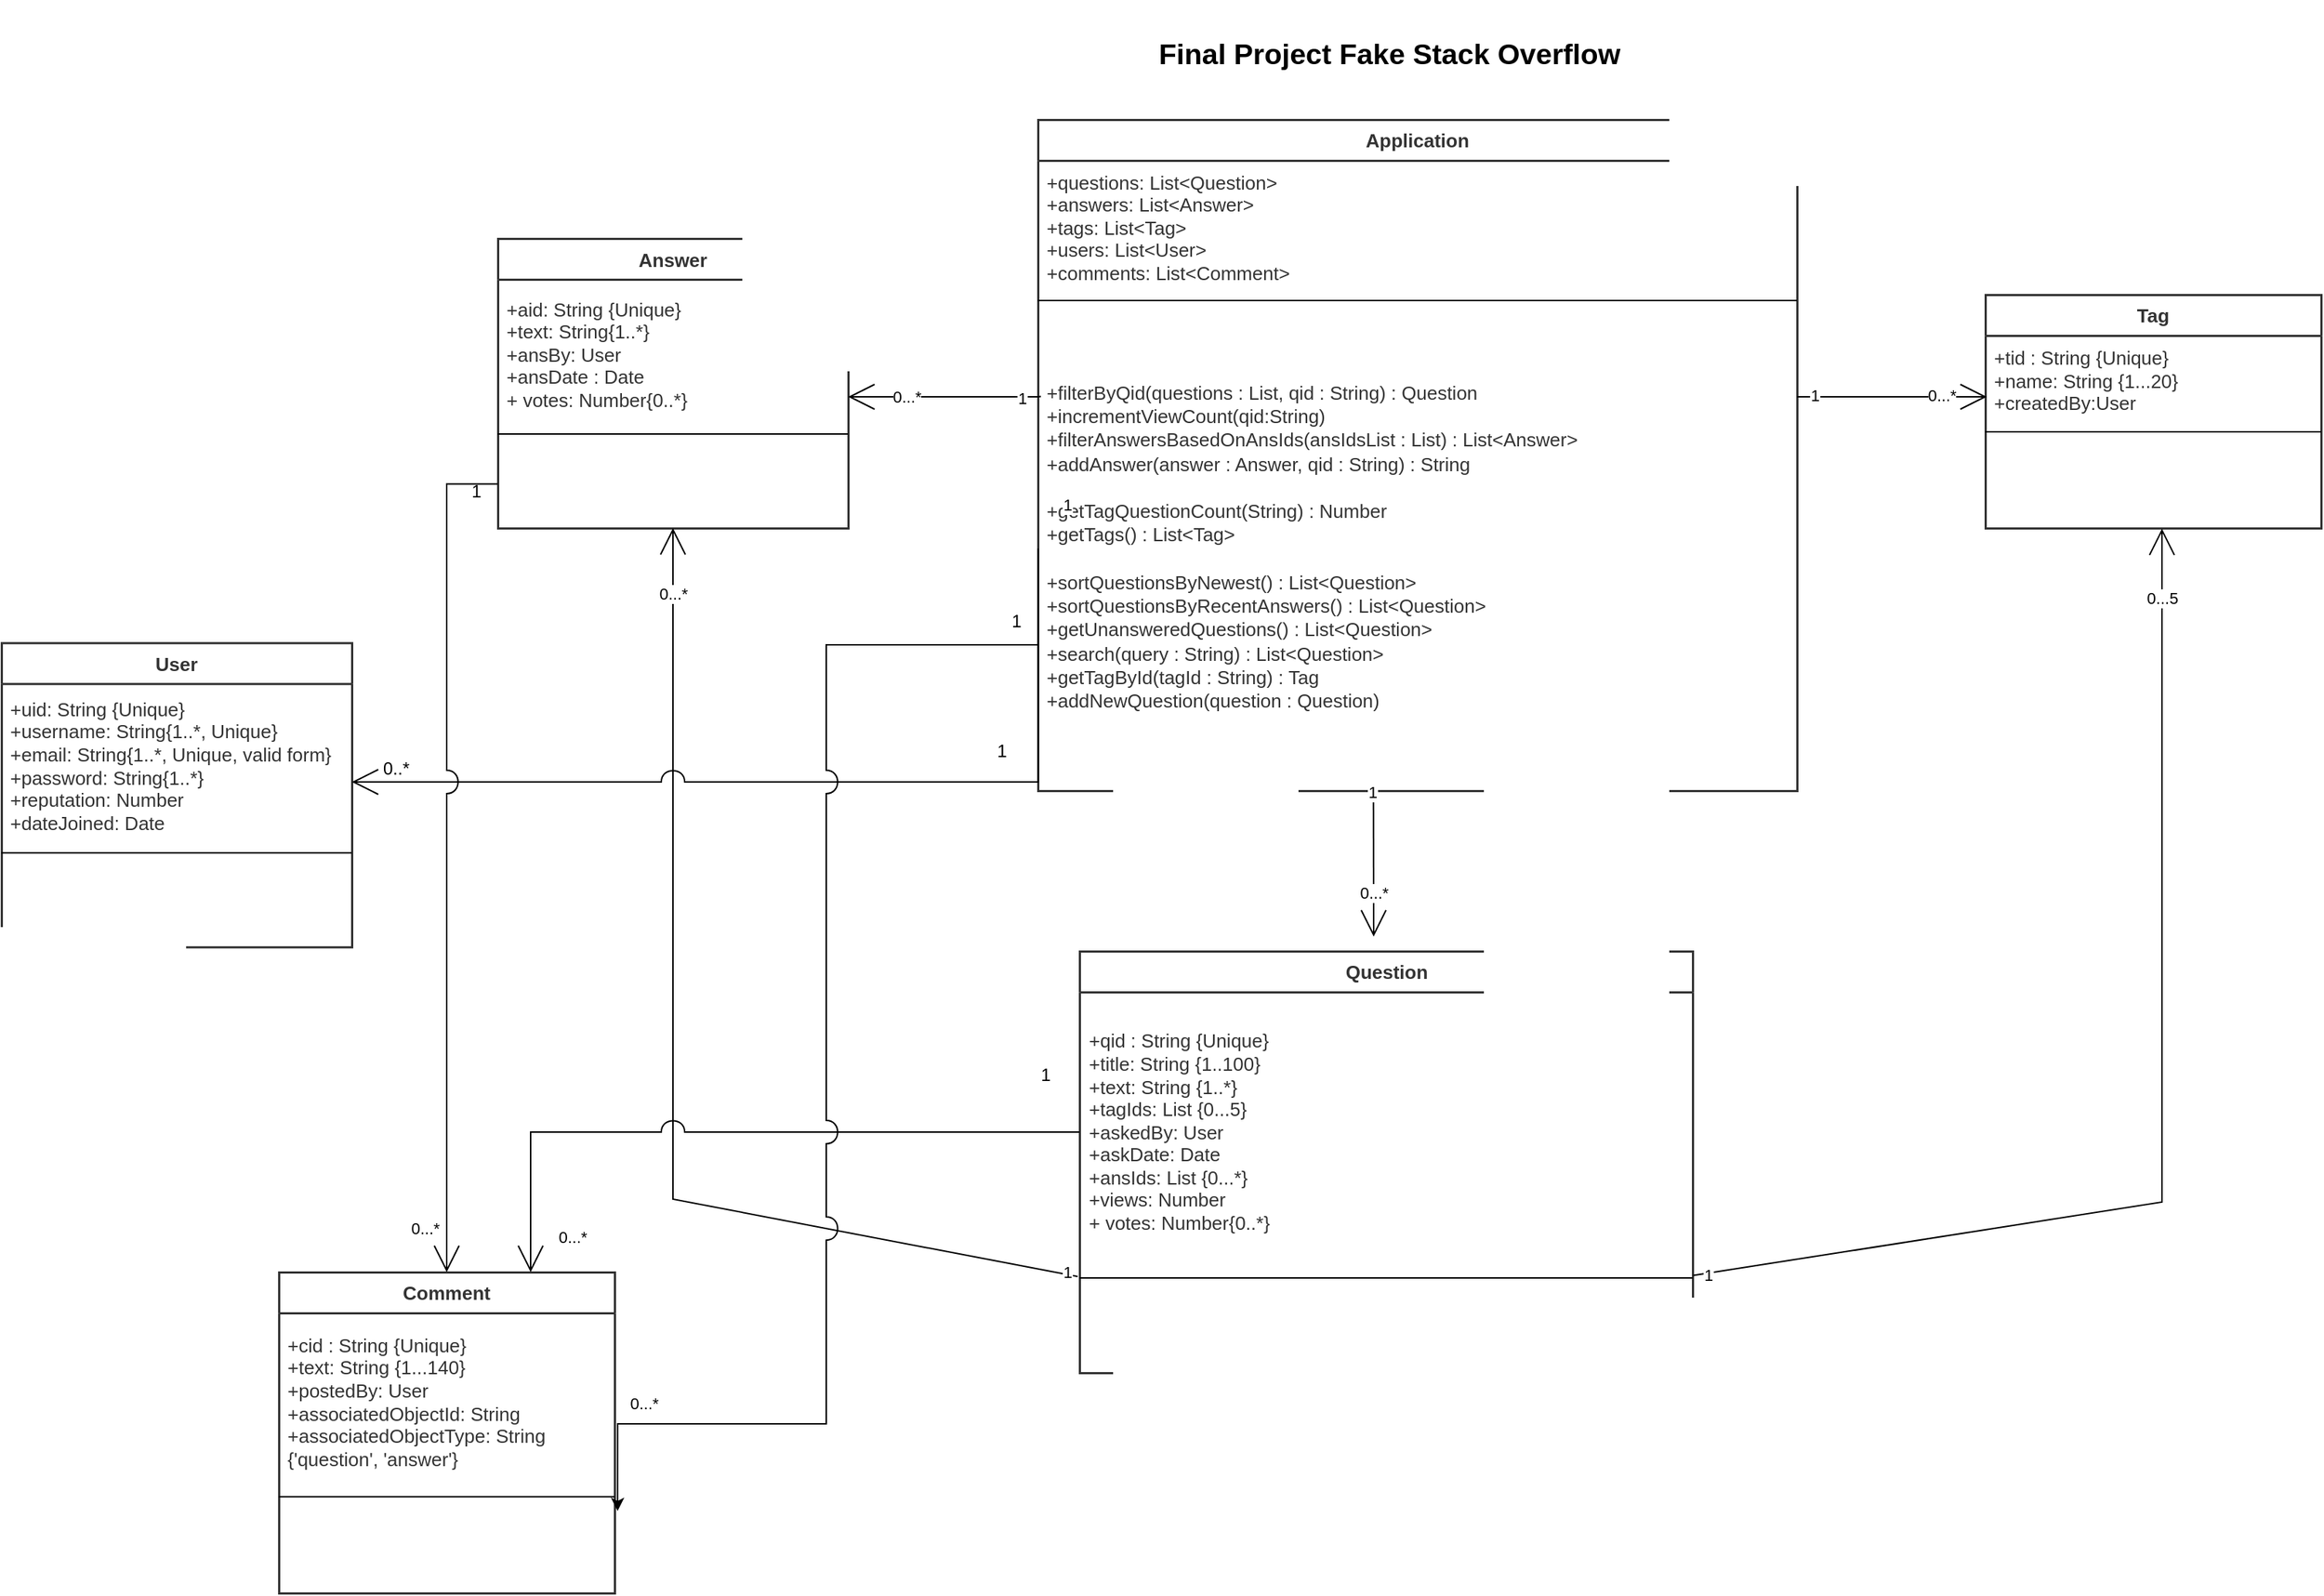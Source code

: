 <mxfile version="22.1.5" type="device" pages="11">
  <diagram id="UmnMiJ_yJkIWM0WzOShQ" name="UML">
    <mxGraphModel dx="2494" dy="2251" grid="1" gridSize="10" guides="1" tooltips="1" connect="1" arrows="1" fold="1" page="1" pageScale="1" pageWidth="850" pageHeight="1100" math="0" shadow="0">
      <root>
        <mxCell id="0" />
        <mxCell id="1" parent="0" />
        <mxCell id="WhNbMPQwlf8frvzRqBM9-1" value="" style="group;dropTarget=0;pointerEvents=0;" parent="1" vertex="1">
          <mxGeometry x="-945" y="-721" width="693" height="70" as="geometry" />
        </mxCell>
        <mxCell id="WhNbMPQwlf8frvzRqBM9-2" value="Final Project Fake Stack Overflow" style="html=1;overflow=block;blockSpacing=1;whiteSpace=wrap;fontSize=19.7;fontStyle=1;align=center;spacingLeft=7;spacingRight=7;spacingTop=2;spacing=3;strokeOpacity=0;fillOpacity=0;rounded=1;absoluteArcSize=1;arcSize=12;fillColor=#ffffff;strokeWidth=1.5;lucidId=j1oDTRwBGkFx;" parent="WhNbMPQwlf8frvzRqBM9-1" vertex="1">
          <mxGeometry width="692" height="70" as="geometry" />
        </mxCell>
        <UserObject label="" placeholders="1" id="WhNbMPQwlf8frvzRqBM9-3">
          <mxCell style="html=1;overflow=block;blockSpacing=1;whiteSpace=wrap;fontSize=11.5;fontColor=#a9afb8;align=center;spacingLeft=7;spacingRight=7;spacingTop=2;spacing=3;strokeOpacity=0;fillOpacity=0;rounded=1;absoluteArcSize=1;arcSize=12;fillColor=#ffffff;strokeWidth=1.5;lucidId=j1oD4qGIMM9v;" parent="WhNbMPQwlf8frvzRqBM9-1" vertex="1">
            <mxGeometry y="46" width="693" height="17" as="geometry" />
          </mxCell>
        </UserObject>
        <mxCell id="WhNbMPQwlf8frvzRqBM9-4" value="Application" style="html=1;overflow=block;blockSpacing=1;swimlane;childLayout=stackLayout;horizontal=1;horizontalStack=0;resizeParent=1;resizeParentMax=0;resizeLast=0;collapsible=0;marginBottom=0;swimlaneFillColor=#ffffff;startSize=28;whiteSpace=wrap;fontSize=13;fontColor=#333333;fontStyle=1;align=center;spacing=0;strokeColor=#333333;strokeOpacity=100;strokeWidth=1.5;" parent="1" vertex="1">
          <mxGeometry x="-840" y="-640" width="520" height="460" as="geometry" />
        </mxCell>
        <mxCell id="WhNbMPQwlf8frvzRqBM9-5" value="+questions: List&amp;lt;Question&amp;gt;&lt;br&gt;+answers: List&amp;lt;Answer&amp;gt;&lt;br&gt;+tags: List&amp;lt;Tag&amp;gt;&lt;br&gt;+users: List&amp;lt;User&amp;gt;&lt;br&gt;+comments: List&amp;lt;Comment&amp;gt;" style="part=1;html=1;resizeHeight=0;strokeColor=none;fillColor=none;align=left;verticalAlign=middle;spacingLeft=4;spacingRight=4;overflow=hidden;rotatable=0;points=[[0,0.5],[1,0.5]];portConstraint=eastwest;swimlaneFillColor=#ffffff;strokeOpacity=100;whiteSpace=wrap;fontSize=13;fontColor=#333333;" parent="WhNbMPQwlf8frvzRqBM9-4" vertex="1">
          <mxGeometry y="28" width="520" height="92" as="geometry" />
        </mxCell>
        <mxCell id="WhNbMPQwlf8frvzRqBM9-6" value="" style="line;strokeWidth=1;fillColor=none;align=left;verticalAlign=middle;spacingTop=-1;spacingLeft=3;spacingRight=3;rotatable=0;labelPosition=right;points=[];portConstraint=eastwest;" parent="WhNbMPQwlf8frvzRqBM9-4" vertex="1">
          <mxGeometry y="120" width="520" height="8" as="geometry" />
        </mxCell>
        <mxCell id="WhNbMPQwlf8frvzRqBM9-7" value="&lt;div style=&quot;display: flex; justify-content: center; align-items: baseline; font-size: 0px; line-height: 1.25; margin-top: -2px;&quot;&gt;&lt;span&gt;&lt;span style=&quot;font-size:13px;color:#333333;&quot;&gt;+filterByQid(questions : List, qid : String) : Question&lt;br&gt;+incrementViewCount(qid:String) &lt;br&gt;+filterAnswersBasedOnAnsIds(ansIdsList : List) : List&amp;lt;Answer&amp;gt; &lt;br&gt;+addAnswer(answer : Answer, qid : String) : String&lt;br&gt;&lt;br&gt;+getTagQuestionCount(String) : Number&lt;br&gt;+getTags() : List&amp;lt;Tag&amp;gt;&lt;br&gt;&lt;br&gt;+sortQuestionsByNewest() : List&amp;lt;Question&amp;gt;&lt;br&gt;+sortQuestionsByRecentAnswers() : List&amp;lt;Question&amp;gt;&lt;br&gt;+getUnansweredQuestions() : List&amp;lt;Question&amp;gt;&lt;br&gt;+search(query : String) : List&amp;lt;Question&amp;gt;&lt;br&gt;+getTagById(tagId : String) : Tag&lt;br&gt;+addNewQuestion(question : Question)&lt;/span&gt;&lt;span style=&quot;font-size:13px;color:#333333;&quot;&gt;&lt;br&gt;&lt;/span&gt;&lt;/span&gt;&lt;/div&gt;" style="part=1;html=1;resizeHeight=0;strokeColor=none;fillColor=none;align=left;verticalAlign=middle;spacingLeft=4;spacingRight=4;overflow=hidden;rotatable=0;points=[[0,0.5],[1,0.5]];portConstraint=eastwest;swimlaneFillColor=#ffffff;strokeOpacity=100;whiteSpace=wrap;fontSize=13;fontColor=#333333;" parent="WhNbMPQwlf8frvzRqBM9-4" vertex="1">
          <mxGeometry y="128" width="520" height="332" as="geometry" />
        </mxCell>
        <mxCell id="WhNbMPQwlf8frvzRqBM9-8" value="Answer" style="html=1;overflow=block;blockSpacing=1;swimlane;childLayout=stackLayout;horizontal=1;horizontalStack=0;resizeParent=1;resizeParentMax=0;resizeLast=0;collapsible=0;marginBottom=0;swimlaneFillColor=#ffffff;startSize=28;whiteSpace=wrap;fontSize=13;fontColor=#333333;fontStyle=1;align=center;spacing=0;strokeColor=#333333;strokeOpacity=100;strokeWidth=1.5;" parent="1" vertex="1">
          <mxGeometry x="-1210" y="-558.5" width="240" height="198.497" as="geometry" />
        </mxCell>
        <mxCell id="WhNbMPQwlf8frvzRqBM9-9" value="+aid: String {Unique}&lt;br&gt;+text: String{1..*}&lt;br&gt;+ansBy: User&lt;br&gt;+ansDate : Date&lt;br&gt;+ votes: Number{0..*}" style="part=1;html=1;resizeHeight=0;strokeColor=none;fillColor=none;align=left;verticalAlign=middle;spacingLeft=4;spacingRight=4;overflow=hidden;rotatable=0;points=[[0,0.5],[1,0.5]];portConstraint=eastwest;swimlaneFillColor=#ffffff;strokeOpacity=100;whiteSpace=wrap;fontSize=13;fontColor=#333333;" parent="WhNbMPQwlf8frvzRqBM9-8" vertex="1">
          <mxGeometry y="28" width="240" height="102" as="geometry" />
        </mxCell>
        <mxCell id="WhNbMPQwlf8frvzRqBM9-10" value="" style="line;strokeWidth=1;fillColor=none;align=left;verticalAlign=middle;spacingTop=-1;spacingLeft=3;spacingRight=3;rotatable=0;labelPosition=right;points=[];portConstraint=eastwest;" parent="WhNbMPQwlf8frvzRqBM9-8" vertex="1">
          <mxGeometry y="130" width="240" height="8" as="geometry" />
        </mxCell>
        <mxCell id="WhNbMPQwlf8frvzRqBM9-11" value="" style="part=1;html=1;resizeHeight=0;strokeColor=none;fillColor=none;align=left;verticalAlign=middle;spacingLeft=4;spacingRight=4;overflow=hidden;rotatable=0;points=[[0,0.5],[1,0.5]];portConstraint=eastwest;swimlaneFillColor=#ffffff;strokeOpacity=100;whiteSpace=wrap;fontSize=13;" parent="WhNbMPQwlf8frvzRqBM9-8" vertex="1">
          <mxGeometry y="138" width="240" height="60.497" as="geometry" />
        </mxCell>
        <mxCell id="WhNbMPQwlf8frvzRqBM9-12" value="Question" style="html=1;overflow=block;blockSpacing=1;swimlane;childLayout=stackLayout;horizontal=1;horizontalStack=0;resizeParent=1;resizeParentMax=0;resizeLast=0;collapsible=0;marginBottom=0;swimlaneFillColor=#ffffff;startSize=28;whiteSpace=wrap;fontSize=13;fontColor=#333333;fontStyle=1;align=center;spacing=0;strokeColor=#333333;strokeOpacity=100;strokeWidth=1.5;" parent="1" vertex="1">
          <mxGeometry x="-811.5" y="-70" width="420" height="289" as="geometry" />
        </mxCell>
        <mxCell id="WhNbMPQwlf8frvzRqBM9-13" value="+qid : String {Unique}&lt;br&gt;+title: String {1..100}&lt;br&gt;+text: String {1..*}&lt;br&gt;+tagIds: List {0...5}&lt;br&gt;+askedBy: User&lt;br&gt;+askDate: Date&lt;br&gt;+ansIds: List {0...*}&lt;br&gt;+views: Number&lt;br&gt;+ votes: Number{0..*}" style="part=1;html=1;resizeHeight=0;strokeColor=none;fillColor=none;align=left;verticalAlign=middle;spacingLeft=4;spacingRight=4;overflow=hidden;rotatable=0;points=[[0,0.5],[1,0.5]];portConstraint=eastwest;swimlaneFillColor=#ffffff;strokeOpacity=100;whiteSpace=wrap;fontSize=13;fontColor=#333333;" parent="WhNbMPQwlf8frvzRqBM9-12" vertex="1">
          <mxGeometry y="28" width="420" height="192" as="geometry" />
        </mxCell>
        <mxCell id="WhNbMPQwlf8frvzRqBM9-14" value="" style="line;strokeWidth=1;fillColor=none;align=left;verticalAlign=middle;spacingTop=-1;spacingLeft=3;spacingRight=3;rotatable=0;labelPosition=right;points=[];portConstraint=eastwest;" parent="WhNbMPQwlf8frvzRqBM9-12" vertex="1">
          <mxGeometry y="220" width="420" height="8" as="geometry" />
        </mxCell>
        <mxCell id="WhNbMPQwlf8frvzRqBM9-15" value="" style="part=1;html=1;resizeHeight=0;strokeColor=none;fillColor=none;align=left;verticalAlign=middle;spacingLeft=4;spacingRight=4;overflow=hidden;rotatable=0;points=[[0,0.5],[1,0.5]];portConstraint=eastwest;swimlaneFillColor=#ffffff;strokeOpacity=100;whiteSpace=wrap;fontSize=13;" parent="WhNbMPQwlf8frvzRqBM9-12" vertex="1">
          <mxGeometry y="228" width="420" height="61" as="geometry" />
        </mxCell>
        <mxCell id="WhNbMPQwlf8frvzRqBM9-16" value="Tag" style="html=1;overflow=block;blockSpacing=1;swimlane;childLayout=stackLayout;horizontal=1;horizontalStack=0;resizeParent=1;resizeParentMax=0;resizeLast=0;collapsible=0;marginBottom=0;swimlaneFillColor=#ffffff;startSize=28;whiteSpace=wrap;fontSize=13;fontColor=#333333;fontStyle=1;align=center;spacing=0;strokeColor=#333333;strokeOpacity=100;strokeWidth=1.5;" parent="1" vertex="1">
          <mxGeometry x="-191" y="-520" width="230" height="160" as="geometry" />
        </mxCell>
        <mxCell id="WhNbMPQwlf8frvzRqBM9-17" value="+tid : String {Unique}&lt;br&gt;+name: String {1...20}&lt;br&gt;+createdBy:User" style="part=1;html=1;resizeHeight=0;strokeColor=none;fillColor=none;align=left;verticalAlign=middle;spacingLeft=4;spacingRight=4;overflow=hidden;rotatable=0;points=[[0,0.5],[1,0.5]];portConstraint=eastwest;swimlaneFillColor=#ffffff;strokeOpacity=100;whiteSpace=wrap;fontSize=13;fontColor=#333333;" parent="WhNbMPQwlf8frvzRqBM9-16" vertex="1">
          <mxGeometry y="28" width="230" height="62" as="geometry" />
        </mxCell>
        <mxCell id="WhNbMPQwlf8frvzRqBM9-18" value="" style="line;strokeWidth=1;fillColor=none;align=left;verticalAlign=middle;spacingTop=-1;spacingLeft=3;spacingRight=3;rotatable=0;labelPosition=right;points=[];portConstraint=eastwest;" parent="WhNbMPQwlf8frvzRqBM9-16" vertex="1">
          <mxGeometry y="90" width="230" height="8" as="geometry" />
        </mxCell>
        <mxCell id="WhNbMPQwlf8frvzRqBM9-19" value="" style="part=1;html=1;resizeHeight=0;strokeColor=none;fillColor=none;align=left;verticalAlign=middle;spacingLeft=4;spacingRight=4;overflow=hidden;rotatable=0;points=[[0,0.5],[1,0.5]];portConstraint=eastwest;swimlaneFillColor=#ffffff;strokeOpacity=100;whiteSpace=wrap;fontSize=13;" parent="WhNbMPQwlf8frvzRqBM9-16" vertex="1">
          <mxGeometry y="98" width="230" height="62" as="geometry" />
        </mxCell>
        <mxCell id="lyaEJab8Om_d0PHXmau_-16" style="edgeStyle=none;rounded=0;orthogonalLoop=1;jettySize=auto;html=1;exitX=1;exitY=0;exitDx=0;exitDy=0;" parent="1" source="WhNbMPQwlf8frvzRqBM9-4" target="WhNbMPQwlf8frvzRqBM9-4" edge="1">
          <mxGeometry relative="1" as="geometry" />
        </mxCell>
        <mxCell id="OsG2GXlhhCDi3h-stVIm-9" value="" style="endArrow=open;endSize=16;endFill=0;html=1;rounded=0;entryX=0.549;entryY=1.014;entryDx=0;entryDy=0;entryPerimeter=0;exitX=1.001;exitY=1.012;exitDx=0;exitDy=0;exitPerimeter=0;" parent="1" source="WhNbMPQwlf8frvzRqBM9-13" edge="1">
          <mxGeometry x="-0.863" y="-210" width="160" relative="1" as="geometry">
            <mxPoint x="198.0" y="93.042" as="sourcePoint" />
            <mxPoint x="-70" y="-359.656" as="targetPoint" />
            <Array as="points">
              <mxPoint x="-70" y="102" />
            </Array>
            <mxPoint as="offset" />
          </mxGeometry>
        </mxCell>
        <mxCell id="OsG2GXlhhCDi3h-stVIm-10" value="0...5" style="edgeLabel;html=1;align=center;verticalAlign=middle;resizable=0;points=[];" parent="OsG2GXlhhCDi3h-stVIm-9" vertex="1" connectable="0">
          <mxGeometry x="0.88" relative="1" as="geometry">
            <mxPoint as="offset" />
          </mxGeometry>
        </mxCell>
        <mxCell id="OsG2GXlhhCDi3h-stVIm-11" value="1" style="edgeLabel;html=1;align=center;verticalAlign=middle;resizable=0;points=[];" parent="OsG2GXlhhCDi3h-stVIm-9" vertex="1" connectable="0">
          <mxGeometry x="-0.974" y="-1" relative="1" as="geometry">
            <mxPoint as="offset" />
          </mxGeometry>
        </mxCell>
        <mxCell id="OsG2GXlhhCDi3h-stVIm-12" value="" style="endArrow=open;endSize=16;endFill=0;html=1;rounded=0;exitX=-0.003;exitY=0.375;exitDx=0;exitDy=0;exitPerimeter=0;jumpStyle=arc;jumpSize=16;" parent="1" source="WhNbMPQwlf8frvzRqBM9-14" target="WhNbMPQwlf8frvzRqBM9-8" edge="1">
          <mxGeometry x="-0.863" y="-210" width="160" relative="1" as="geometry">
            <mxPoint x="-822" y="103" as="sourcePoint" />
            <mxPoint x="-1090" y="-350" as="targetPoint" />
            <Array as="points">
              <mxPoint x="-1090" y="100" />
            </Array>
            <mxPoint as="offset" />
          </mxGeometry>
        </mxCell>
        <mxCell id="OsG2GXlhhCDi3h-stVIm-13" value="0...*" style="edgeLabel;html=1;align=center;verticalAlign=middle;resizable=0;points=[];" parent="OsG2GXlhhCDi3h-stVIm-12" vertex="1" connectable="0">
          <mxGeometry x="0.88" relative="1" as="geometry">
            <mxPoint as="offset" />
          </mxGeometry>
        </mxCell>
        <mxCell id="OsG2GXlhhCDi3h-stVIm-14" value="1" style="edgeLabel;html=1;align=center;verticalAlign=middle;resizable=0;points=[];" parent="OsG2GXlhhCDi3h-stVIm-12" vertex="1" connectable="0">
          <mxGeometry x="-0.974" y="-1" relative="1" as="geometry">
            <mxPoint x="2" as="offset" />
          </mxGeometry>
        </mxCell>
        <mxCell id="OsG2GXlhhCDi3h-stVIm-18" value="" style="endArrow=open;endSize=16;endFill=0;html=1;rounded=0;entryX=1.014;entryY=0.852;entryDx=0;entryDy=0;entryPerimeter=0;exitX=0.004;exitY=0.186;exitDx=0;exitDy=0;exitPerimeter=0;" parent="1" source="WhNbMPQwlf8frvzRqBM9-7" edge="1">
          <mxGeometry x="-0.863" y="-210" width="160" relative="1" as="geometry">
            <mxPoint x="-923.36" y="-355.18" as="sourcePoint" />
            <mxPoint x="-970.0" y="-450.004" as="targetPoint" />
            <Array as="points">
              <mxPoint x="-840" y="-450" />
            </Array>
            <mxPoint as="offset" />
          </mxGeometry>
        </mxCell>
        <mxCell id="OsG2GXlhhCDi3h-stVIm-19" value="0...*" style="edgeLabel;html=1;align=center;verticalAlign=middle;resizable=0;points=[];" parent="OsG2GXlhhCDi3h-stVIm-18" vertex="1" connectable="0">
          <mxGeometry x="0.88" relative="1" as="geometry">
            <mxPoint x="32" as="offset" />
          </mxGeometry>
        </mxCell>
        <mxCell id="OsG2GXlhhCDi3h-stVIm-20" value="1" style="edgeLabel;html=1;align=center;verticalAlign=middle;resizable=0;points=[];" parent="OsG2GXlhhCDi3h-stVIm-18" vertex="1" connectable="0">
          <mxGeometry x="-0.974" y="-1" relative="1" as="geometry">
            <mxPoint x="19" y="75" as="offset" />
          </mxGeometry>
        </mxCell>
        <mxCell id="OsG2GXlhhCDi3h-stVIm-21" value="1" style="edgeLabel;html=1;align=center;verticalAlign=middle;resizable=0;points=[];" parent="OsG2GXlhhCDi3h-stVIm-18" vertex="1" connectable="0">
          <mxGeometry x="-0.797" y="1" relative="1" as="geometry">
            <mxPoint as="offset" />
          </mxGeometry>
        </mxCell>
        <mxCell id="OsG2GXlhhCDi3h-stVIm-22" value="" style="endArrow=open;endSize=16;endFill=0;html=1;rounded=0;exitX=0.004;exitY=0.186;exitDx=0;exitDy=0;exitPerimeter=0;" parent="1" edge="1">
          <mxGeometry x="-0.863" y="-210" width="160" relative="1" as="geometry">
            <mxPoint x="-318" y="-450" as="sourcePoint" />
            <mxPoint x="-190" y="-450" as="targetPoint" />
            <Array as="points">
              <mxPoint x="-320" y="-450" />
            </Array>
            <mxPoint as="offset" />
          </mxGeometry>
        </mxCell>
        <mxCell id="OsG2GXlhhCDi3h-stVIm-23" value="0...*" style="edgeLabel;html=1;align=center;verticalAlign=middle;resizable=0;points=[];" parent="OsG2GXlhhCDi3h-stVIm-22" vertex="1" connectable="0">
          <mxGeometry x="0.88" relative="1" as="geometry">
            <mxPoint x="-912" y="690" as="offset" />
          </mxGeometry>
        </mxCell>
        <mxCell id="OsG2GXlhhCDi3h-stVIm-25" value="1" style="edgeLabel;html=1;align=center;verticalAlign=middle;resizable=0;points=[];" parent="OsG2GXlhhCDi3h-stVIm-22" vertex="1" connectable="0">
          <mxGeometry x="-0.797" y="1" relative="1" as="geometry">
            <mxPoint as="offset" />
          </mxGeometry>
        </mxCell>
        <mxCell id="OsG2GXlhhCDi3h-stVIm-26" value="0...*" style="edgeLabel;html=1;align=center;verticalAlign=middle;resizable=0;points=[];" parent="OsG2GXlhhCDi3h-stVIm-22" vertex="1" connectable="0">
          <mxGeometry x="0.525" y="1" relative="1" as="geometry">
            <mxPoint as="offset" />
          </mxGeometry>
        </mxCell>
        <mxCell id="-MbE8KToFitgyKuIm1u5-1" value="" style="endArrow=open;endSize=16;endFill=0;html=1;rounded=0;exitX=0.442;exitY=1.003;exitDx=0;exitDy=0;exitPerimeter=0;" parent="1" source="WhNbMPQwlf8frvzRqBM9-7" edge="1">
          <mxGeometry x="-0.863" y="-210" width="160" relative="1" as="geometry">
            <mxPoint x="-381" y="112" as="sourcePoint" />
            <mxPoint x="-610" y="-80" as="targetPoint" />
            <Array as="points">
              <mxPoint x="-610" y="-180" />
            </Array>
            <mxPoint as="offset" />
          </mxGeometry>
        </mxCell>
        <mxCell id="-MbE8KToFitgyKuIm1u5-2" value="0...*" style="edgeLabel;html=1;align=center;verticalAlign=middle;resizable=0;points=[];" parent="-MbE8KToFitgyKuIm1u5-1" vertex="1" connectable="0">
          <mxGeometry x="0.88" relative="1" as="geometry">
            <mxPoint y="-24" as="offset" />
          </mxGeometry>
        </mxCell>
        <mxCell id="-MbE8KToFitgyKuIm1u5-3" value="1" style="edgeLabel;html=1;align=center;verticalAlign=middle;resizable=0;points=[];" parent="-MbE8KToFitgyKuIm1u5-1" vertex="1" connectable="0">
          <mxGeometry x="-0.974" y="-1" relative="1" as="geometry">
            <mxPoint as="offset" />
          </mxGeometry>
        </mxCell>
        <mxCell id="wKX9WXu6G_d3rl4SKOAX-1" value="User" style="html=1;overflow=block;blockSpacing=1;swimlane;childLayout=stackLayout;horizontal=1;horizontalStack=0;resizeParent=1;resizeParentMax=0;resizeLast=0;collapsible=0;marginBottom=0;swimlaneFillColor=#ffffff;startSize=28;whiteSpace=wrap;fontSize=13;fontColor=#333333;fontStyle=1;align=center;spacing=0;strokeColor=#333333;strokeOpacity=100;strokeWidth=1.5;" parent="1" vertex="1">
          <mxGeometry x="-1550" y="-281.38" width="240" height="208.497" as="geometry" />
        </mxCell>
        <mxCell id="wKX9WXu6G_d3rl4SKOAX-2" value="+uid: String {Unique}&lt;br&gt;+username: String{1..*, Unique}&lt;br&gt;+email: String{1..*, Unique, valid form}&lt;br&gt;+password: String{1..*}&lt;br&gt;+reputation: Number&lt;br&gt;+dateJoined: Date" style="part=1;html=1;resizeHeight=0;strokeColor=none;fillColor=none;align=left;verticalAlign=middle;spacingLeft=4;spacingRight=4;overflow=hidden;rotatable=0;points=[[0,0.5],[1,0.5]];portConstraint=eastwest;swimlaneFillColor=#ffffff;strokeOpacity=100;whiteSpace=wrap;fontSize=13;fontColor=#333333;" parent="wKX9WXu6G_d3rl4SKOAX-1" vertex="1">
          <mxGeometry y="28" width="240" height="112" as="geometry" />
        </mxCell>
        <mxCell id="wKX9WXu6G_d3rl4SKOAX-3" value="" style="line;strokeWidth=1;fillColor=none;align=left;verticalAlign=middle;spacingTop=-1;spacingLeft=3;spacingRight=3;rotatable=0;labelPosition=right;points=[];portConstraint=eastwest;" parent="wKX9WXu6G_d3rl4SKOAX-1" vertex="1">
          <mxGeometry y="140" width="240" height="8" as="geometry" />
        </mxCell>
        <mxCell id="wKX9WXu6G_d3rl4SKOAX-4" value="" style="part=1;html=1;resizeHeight=0;strokeColor=none;fillColor=none;align=left;verticalAlign=middle;spacingLeft=4;spacingRight=4;overflow=hidden;rotatable=0;points=[[0,0.5],[1,0.5]];portConstraint=eastwest;swimlaneFillColor=#ffffff;strokeOpacity=100;whiteSpace=wrap;fontSize=13;" parent="wKX9WXu6G_d3rl4SKOAX-1" vertex="1">
          <mxGeometry y="148" width="240" height="60.497" as="geometry" />
        </mxCell>
        <mxCell id="wKX9WXu6G_d3rl4SKOAX-5" style="edgeStyle=orthogonalEdgeStyle;rounded=0;orthogonalLoop=1;jettySize=auto;html=1;exitX=0;exitY=0.5;exitDx=0;exitDy=0;endArrow=open;endFill=0;endSize=16;jumpStyle=arc;jumpSize=16;" parent="1" source="WhNbMPQwlf8frvzRqBM9-7" target="wKX9WXu6G_d3rl4SKOAX-1" edge="1">
          <mxGeometry relative="1" as="geometry">
            <Array as="points">
              <mxPoint x="-840" y="-186" />
            </Array>
          </mxGeometry>
        </mxCell>
        <mxCell id="wKX9WXu6G_d3rl4SKOAX-6" value="0..*" style="text;html=1;align=center;verticalAlign=middle;resizable=0;points=[];autosize=1;strokeColor=none;fillColor=none;" parent="1" vertex="1">
          <mxGeometry x="-1300" y="-210" width="40" height="30" as="geometry" />
        </mxCell>
        <mxCell id="wKX9WXu6G_d3rl4SKOAX-7" value="1" style="text;html=1;align=center;verticalAlign=middle;resizable=0;points=[];autosize=1;strokeColor=none;fillColor=none;" parent="1" vertex="1">
          <mxGeometry x="-880" y="-222" width="30" height="30" as="geometry" />
        </mxCell>
        <mxCell id="xb6d4HFEzsKl7QYCr2CF-1" value="Comment" style="html=1;overflow=block;blockSpacing=1;swimlane;childLayout=stackLayout;horizontal=1;horizontalStack=0;resizeParent=1;resizeParentMax=0;resizeLast=0;collapsible=0;marginBottom=0;swimlaneFillColor=#ffffff;startSize=28;whiteSpace=wrap;fontSize=13;fontColor=#333333;fontStyle=1;align=center;spacing=0;strokeColor=#333333;strokeOpacity=100;strokeWidth=1.5;" parent="1" vertex="1">
          <mxGeometry x="-1360" y="150" width="230" height="220" as="geometry" />
        </mxCell>
        <mxCell id="xb6d4HFEzsKl7QYCr2CF-2" value="+cid : String {Unique}&lt;br&gt;+text: String {1...140}&lt;br&gt;+postedBy: User&lt;br&gt;+associatedObjectId: String&lt;br&gt;+associatedObjectType: String {&#39;question&#39;, &#39;answer&#39;}" style="part=1;html=1;resizeHeight=0;strokeColor=none;fillColor=none;align=left;verticalAlign=middle;spacingLeft=4;spacingRight=4;overflow=hidden;rotatable=0;points=[[0,0.5],[1,0.5]];portConstraint=eastwest;swimlaneFillColor=#ffffff;strokeOpacity=100;whiteSpace=wrap;fontSize=13;fontColor=#333333;" parent="xb6d4HFEzsKl7QYCr2CF-1" vertex="1">
          <mxGeometry y="28" width="230" height="122" as="geometry" />
        </mxCell>
        <mxCell id="xb6d4HFEzsKl7QYCr2CF-3" value="" style="line;strokeWidth=1;fillColor=none;align=left;verticalAlign=middle;spacingTop=-1;spacingLeft=3;spacingRight=3;rotatable=0;labelPosition=right;points=[];portConstraint=eastwest;" parent="xb6d4HFEzsKl7QYCr2CF-1" vertex="1">
          <mxGeometry y="150" width="230" height="8" as="geometry" />
        </mxCell>
        <mxCell id="xb6d4HFEzsKl7QYCr2CF-4" value="" style="part=1;html=1;resizeHeight=0;strokeColor=none;fillColor=none;align=left;verticalAlign=middle;spacingLeft=4;spacingRight=4;overflow=hidden;rotatable=0;points=[[0,0.5],[1,0.5]];portConstraint=eastwest;swimlaneFillColor=#ffffff;strokeOpacity=100;whiteSpace=wrap;fontSize=13;" parent="xb6d4HFEzsKl7QYCr2CF-1" vertex="1">
          <mxGeometry y="158" width="230" height="62" as="geometry" />
        </mxCell>
        <mxCell id="xb6d4HFEzsKl7QYCr2CF-5" style="edgeStyle=orthogonalEdgeStyle;rounded=0;orthogonalLoop=1;jettySize=auto;html=1;exitX=0;exitY=0.5;exitDx=0;exitDy=0;entryX=0.5;entryY=0;entryDx=0;entryDy=0;endArrow=open;endFill=0;endSize=16;jumpStyle=arc;jumpSize=16;" parent="1" source="WhNbMPQwlf8frvzRqBM9-11" target="xb6d4HFEzsKl7QYCr2CF-1" edge="1">
          <mxGeometry relative="1" as="geometry" />
        </mxCell>
        <mxCell id="xb6d4HFEzsKl7QYCr2CF-6" style="edgeStyle=orthogonalEdgeStyle;rounded=0;orthogonalLoop=1;jettySize=auto;html=1;exitX=0;exitY=0.5;exitDx=0;exitDy=0;entryX=0.75;entryY=0;entryDx=0;entryDy=0;endArrow=open;endFill=0;endSize=16;jumpStyle=arc;jumpSize=16;" parent="1" source="WhNbMPQwlf8frvzRqBM9-13" target="xb6d4HFEzsKl7QYCr2CF-1" edge="1">
          <mxGeometry relative="1" as="geometry" />
        </mxCell>
        <mxCell id="xb6d4HFEzsKl7QYCr2CF-7" value="0...*" style="edgeLabel;html=1;align=center;verticalAlign=middle;resizable=0;points=[];" parent="1" vertex="1" connectable="0">
          <mxGeometry x="-1080" y="-296.38" as="geometry">
            <mxPoint x="-79" y="422" as="offset" />
          </mxGeometry>
        </mxCell>
        <mxCell id="xb6d4HFEzsKl7QYCr2CF-8" value="0...*" style="edgeLabel;html=1;align=center;verticalAlign=middle;resizable=0;points=[];" parent="1" vertex="1" connectable="0">
          <mxGeometry x="-1260" y="120.0" as="geometry" />
        </mxCell>
        <mxCell id="xb6d4HFEzsKl7QYCr2CF-9" style="edgeStyle=orthogonalEdgeStyle;rounded=0;orthogonalLoop=1;jettySize=auto;html=1;exitX=0;exitY=0.5;exitDx=0;exitDy=0;entryX=1.009;entryY=0.093;entryDx=0;entryDy=0;entryPerimeter=0;jumpStyle=arc;jumpSize=16;" parent="1" source="WhNbMPQwlf8frvzRqBM9-7" target="xb6d4HFEzsKl7QYCr2CF-4" edge="1">
          <mxGeometry relative="1" as="geometry">
            <Array as="points">
              <mxPoint x="-840" y="-280" />
              <mxPoint x="-985" y="-280" />
              <mxPoint x="-985" y="254" />
            </Array>
          </mxGeometry>
        </mxCell>
        <mxCell id="xb6d4HFEzsKl7QYCr2CF-10" value="1" style="text;html=1;align=center;verticalAlign=middle;resizable=0;points=[];autosize=1;strokeColor=none;fillColor=none;" parent="1" vertex="1">
          <mxGeometry x="-870" y="-311.38" width="30" height="30" as="geometry" />
        </mxCell>
        <mxCell id="xb6d4HFEzsKl7QYCr2CF-11" value="1" style="text;html=1;align=center;verticalAlign=middle;resizable=0;points=[];autosize=1;strokeColor=none;fillColor=none;" parent="1" vertex="1">
          <mxGeometry x="-850" width="30" height="30" as="geometry" />
        </mxCell>
        <mxCell id="xb6d4HFEzsKl7QYCr2CF-12" value="1" style="text;html=1;align=center;verticalAlign=middle;resizable=0;points=[];autosize=1;strokeColor=none;fillColor=none;" parent="1" vertex="1">
          <mxGeometry x="-1240" y="-400" width="30" height="30" as="geometry" />
        </mxCell>
      </root>
    </mxGraphModel>
  </diagram>
  <diagram name="Landing Page" id="2YBvvXClWsGukQMizWep">
    <mxGraphModel dx="2924" dy="1156" grid="1" gridSize="10" guides="1" tooltips="1" connect="1" arrows="1" fold="1" page="1" pageScale="1" pageWidth="850" pageHeight="1100" math="0" shadow="0">
      <root>
        <mxCell id="0" />
        <mxCell id="1" parent="0" />
        <mxCell id="aM9ryv3xv72pqoxQDRHE-1" value="Application" style="shape=umlLifeline;perimeter=lifelinePerimeter;whiteSpace=wrap;html=1;container=0;dropTarget=0;collapsible=0;recursiveResize=0;outlineConnect=0;portConstraint=eastwest;newEdgeStyle={&quot;edgeStyle&quot;:&quot;elbowEdgeStyle&quot;,&quot;elbow&quot;:&quot;vertical&quot;,&quot;curved&quot;:0,&quot;rounded&quot;:0};" parent="1" vertex="1">
          <mxGeometry x="70" y="40" width="180" height="500" as="geometry" />
        </mxCell>
        <mxCell id="aM9ryv3xv72pqoxQDRHE-2" value="" style="html=1;points=[];perimeter=orthogonalPerimeter;outlineConnect=0;targetShapes=umlLifeline;portConstraint=eastwest;newEdgeStyle={&quot;edgeStyle&quot;:&quot;elbowEdgeStyle&quot;,&quot;elbow&quot;:&quot;vertical&quot;,&quot;curved&quot;:0,&quot;rounded&quot;:0};" parent="aM9ryv3xv72pqoxQDRHE-1" vertex="1">
          <mxGeometry x="85" y="70" width="10" height="410" as="geometry" />
        </mxCell>
        <mxCell id="aM9ryv3xv72pqoxQDRHE-7" value="question.qid" style="html=1;verticalAlign=bottom;endArrow=block;edgeStyle=elbowEdgeStyle;elbow=vertical;curved=0;rounded=0;" parent="aM9ryv3xv72pqoxQDRHE-1" edge="1">
          <mxGeometry x="0.03" relative="1" as="geometry">
            <mxPoint x="110" y="110" as="sourcePoint" />
            <Array as="points">
              <mxPoint x="185" y="110" />
            </Array>
            <mxPoint x="265" y="110" as="targetPoint" />
            <mxPoint as="offset" />
          </mxGeometry>
        </mxCell>
        <mxCell id="aM9ryv3xv72pqoxQDRHE-9" value="" style="html=1;verticalAlign=bottom;endArrow=open;edgeStyle=elbowEdgeStyle;elbow=vertical;curved=0;rounded=0;dashed=1;endFill=0;" parent="aM9ryv3xv72pqoxQDRHE-1" edge="1">
          <mxGeometry y="10" relative="1" as="geometry">
            <mxPoint x="265" y="120" as="sourcePoint" />
            <Array as="points">
              <mxPoint x="165" y="120" />
              <mxPoint x="145" y="110" />
              <mxPoint x="195" y="120" />
            </Array>
            <mxPoint x="105" y="120" as="targetPoint" />
            <mxPoint as="offset" />
          </mxGeometry>
        </mxCell>
        <mxCell id="2axipECGHjwUjuTXKvnm-2" value="String" style="edgeLabel;html=1;align=center;verticalAlign=middle;resizable=0;points=[];" parent="aM9ryv3xv72pqoxQDRHE-9" vertex="1" connectable="0">
          <mxGeometry x="-0.119" y="-1" relative="1" as="geometry">
            <mxPoint as="offset" />
          </mxGeometry>
        </mxCell>
        <mxCell id="dQku8ppqHRp4_G_mmQtl-4" value="question.ansIds.length" style="html=1;verticalAlign=bottom;endArrow=block;edgeStyle=elbowEdgeStyle;elbow=vertical;curved=0;rounded=0;" parent="aM9ryv3xv72pqoxQDRHE-1" edge="1">
          <mxGeometry relative="1" as="geometry">
            <mxPoint x="105" y="190" as="sourcePoint" />
            <Array as="points">
              <mxPoint x="190" y="190" />
            </Array>
            <mxPoint x="265" y="190" as="targetPoint" />
            <mxPoint as="offset" />
          </mxGeometry>
        </mxCell>
        <mxCell id="dQku8ppqHRp4_G_mmQtl-6" value="" style="html=1;verticalAlign=bottom;endArrow=open;edgeStyle=elbowEdgeStyle;elbow=vertical;curved=0;rounded=0;endFill=0;dashed=1;" parent="aM9ryv3xv72pqoxQDRHE-1" edge="1">
          <mxGeometry y="10" relative="1" as="geometry">
            <mxPoint x="255" y="200.25" as="sourcePoint" />
            <Array as="points">
              <mxPoint x="265" y="200.25" />
            </Array>
            <mxPoint x="105" y="200.25" as="targetPoint" />
            <mxPoint as="offset" />
          </mxGeometry>
        </mxCell>
        <mxCell id="2axipECGHjwUjuTXKvnm-4" value="Number" style="edgeLabel;html=1;align=center;verticalAlign=middle;resizable=0;points=[];" parent="dQku8ppqHRp4_G_mmQtl-6" vertex="1" connectable="0">
          <mxGeometry x="0.018" y="-1" relative="1" as="geometry">
            <mxPoint as="offset" />
          </mxGeometry>
        </mxCell>
        <mxCell id="dQku8ppqHRp4_G_mmQtl-8" value="question.views" style="html=1;verticalAlign=bottom;endArrow=block;edgeStyle=elbowEdgeStyle;elbow=vertical;curved=0;rounded=0;" parent="aM9ryv3xv72pqoxQDRHE-1" edge="1">
          <mxGeometry x="0.03" relative="1" as="geometry">
            <mxPoint x="105" y="229.75" as="sourcePoint" />
            <Array as="points">
              <mxPoint x="190" y="229.75" />
            </Array>
            <mxPoint x="270" y="229.75" as="targetPoint" />
            <mxPoint as="offset" />
          </mxGeometry>
        </mxCell>
        <mxCell id="dQku8ppqHRp4_G_mmQtl-9" value="" style="html=1;verticalAlign=bottom;endArrow=open;edgeStyle=elbowEdgeStyle;elbow=vertical;curved=0;rounded=0;endFill=0;dashed=1;" parent="aM9ryv3xv72pqoxQDRHE-1" edge="1">
          <mxGeometry y="10" relative="1" as="geometry">
            <mxPoint x="255" y="239.75" as="sourcePoint" />
            <Array as="points">
              <mxPoint x="265" y="239.75" />
            </Array>
            <mxPoint x="105" y="239.75" as="targetPoint" />
            <mxPoint as="offset" />
          </mxGeometry>
        </mxCell>
        <mxCell id="2axipECGHjwUjuTXKvnm-5" value="Number" style="edgeLabel;html=1;align=center;verticalAlign=middle;resizable=0;points=[];" parent="dQku8ppqHRp4_G_mmQtl-9" vertex="1" connectable="0">
          <mxGeometry x="-0.065" y="-2" relative="1" as="geometry">
            <mxPoint as="offset" />
          </mxGeometry>
        </mxCell>
        <mxCell id="6U15WddR48-IzqQCe3cN-1" value="question.title" style="html=1;verticalAlign=bottom;endArrow=block;edgeStyle=elbowEdgeStyle;elbow=vertical;curved=0;rounded=0;" parent="aM9ryv3xv72pqoxQDRHE-1" edge="1">
          <mxGeometry relative="1" as="geometry">
            <mxPoint x="105" y="150" as="sourcePoint" />
            <Array as="points">
              <mxPoint x="190" y="150" />
            </Array>
            <mxPoint x="265" y="150" as="targetPoint" />
            <mxPoint as="offset" />
          </mxGeometry>
        </mxCell>
        <mxCell id="6U15WddR48-IzqQCe3cN-2" value="" style="html=1;verticalAlign=bottom;endArrow=open;edgeStyle=elbowEdgeStyle;elbow=vertical;curved=0;rounded=0;endFill=0;dashed=1;" parent="aM9ryv3xv72pqoxQDRHE-1" edge="1">
          <mxGeometry y="10" relative="1" as="geometry">
            <mxPoint x="265" y="159.75" as="sourcePoint" />
            <Array as="points">
              <mxPoint x="165" y="159.75" />
              <mxPoint x="145" y="149.75" />
              <mxPoint x="195" y="159.75" />
            </Array>
            <mxPoint x="105" y="159.75" as="targetPoint" />
            <mxPoint as="offset" />
          </mxGeometry>
        </mxCell>
        <mxCell id="2axipECGHjwUjuTXKvnm-3" value="String" style="edgeLabel;html=1;align=center;verticalAlign=middle;resizable=0;points=[];" parent="6U15WddR48-IzqQCe3cN-2" vertex="1" connectable="0">
          <mxGeometry x="-0.025" y="2" relative="1" as="geometry">
            <mxPoint as="offset" />
          </mxGeometry>
        </mxCell>
        <mxCell id="UZU80kxpf99uj256GW5W-5" value="" style="html=1;points=[[0,0,0,0,5],[0,1,0,0,-5],[1,0,0,0,5],[1,1,0,0,-5]];perimeter=orthogonalPerimeter;outlineConnect=0;targetShapes=umlLifeline;portConstraint=eastwest;newEdgeStyle={&quot;curved&quot;:0,&quot;rounded&quot;:0};" parent="aM9ryv3xv72pqoxQDRHE-1" vertex="1">
          <mxGeometry x="95" y="420" width="10" height="40" as="geometry" />
        </mxCell>
        <mxCell id="UZU80kxpf99uj256GW5W-6" value="sort(question.askDate)" style="html=1;align=left;spacingLeft=2;endArrow=block;rounded=0;edgeStyle=orthogonalEdgeStyle;curved=0;rounded=0;" parent="aM9ryv3xv72pqoxQDRHE-1" source="aM9ryv3xv72pqoxQDRHE-2" target="UZU80kxpf99uj256GW5W-5" edge="1">
          <mxGeometry relative="1" as="geometry">
            <mxPoint x="100" y="400" as="sourcePoint" />
            <Array as="points">
              <mxPoint x="130" y="400" />
              <mxPoint x="130" y="440" />
            </Array>
          </mxGeometry>
        </mxCell>
        <mxCell id="aM9ryv3xv72pqoxQDRHE-5" value="Tag" style="shape=umlLifeline;perimeter=lifelinePerimeter;whiteSpace=wrap;html=1;container=0;dropTarget=0;collapsible=0;recursiveResize=0;outlineConnect=0;portConstraint=eastwest;newEdgeStyle={&quot;edgeStyle&quot;:&quot;elbowEdgeStyle&quot;,&quot;elbow&quot;:&quot;vertical&quot;,&quot;curved&quot;:0,&quot;rounded&quot;:0};" parent="1" vertex="1">
          <mxGeometry x="450" y="40" width="130" height="500" as="geometry" />
        </mxCell>
        <mxCell id="aM9ryv3xv72pqoxQDRHE-6" value="" style="html=1;points=[];perimeter=orthogonalPerimeter;outlineConnect=0;targetShapes=umlLifeline;portConstraint=eastwest;newEdgeStyle={&quot;edgeStyle&quot;:&quot;elbowEdgeStyle&quot;,&quot;elbow&quot;:&quot;vertical&quot;,&quot;curved&quot;:0,&quot;rounded&quot;:0};" parent="aM9ryv3xv72pqoxQDRHE-5" vertex="1">
          <mxGeometry x="60" y="360" width="10" height="30" as="geometry" />
        </mxCell>
        <mxCell id="dQku8ppqHRp4_G_mmQtl-1" value="Landing Page (Default/Sort By Newest)" style="text;html=1;align=center;verticalAlign=middle;resizable=0;points=[];autosize=1;strokeColor=none;fillColor=none;" parent="1" vertex="1">
          <mxGeometry x="-165" width="230" height="30" as="geometry" />
        </mxCell>
        <mxCell id="2TmPFBFU7TnUZzzV_y4Y-3" value="Question" style="shape=umlLifeline;perimeter=lifelinePerimeter;whiteSpace=wrap;html=1;container=0;dropTarget=0;collapsible=0;recursiveResize=0;outlineConnect=0;portConstraint=eastwest;newEdgeStyle={&quot;edgeStyle&quot;:&quot;elbowEdgeStyle&quot;,&quot;elbow&quot;:&quot;vertical&quot;,&quot;curved&quot;:0,&quot;rounded&quot;:0};" parent="1" vertex="1">
          <mxGeometry x="280" y="40" width="130" height="500" as="geometry" />
        </mxCell>
        <mxCell id="2TmPFBFU7TnUZzzV_y4Y-4" value="" style="html=1;points=[];perimeter=orthogonalPerimeter;outlineConnect=0;targetShapes=umlLifeline;portConstraint=eastwest;newEdgeStyle={&quot;edgeStyle&quot;:&quot;elbowEdgeStyle&quot;,&quot;elbow&quot;:&quot;vertical&quot;,&quot;curved&quot;:0,&quot;rounded&quot;:0};" parent="2TmPFBFU7TnUZzzV_y4Y-3" vertex="1">
          <mxGeometry x="60" y="100" width="10" height="290" as="geometry" />
        </mxCell>
        <mxCell id="2TmPFBFU7TnUZzzV_y4Y-6" value="getTagById(tagId)" style="html=1;verticalAlign=bottom;endArrow=block;edgeStyle=elbowEdgeStyle;elbow=vertical;curved=0;rounded=0;" parent="1" edge="1">
          <mxGeometry x="0.03" relative="1" as="geometry">
            <mxPoint x="360" y="410" as="sourcePoint" />
            <Array as="points">
              <mxPoint x="435" y="410" />
            </Array>
            <mxPoint x="510" y="410" as="targetPoint" />
            <mxPoint as="offset" />
          </mxGeometry>
        </mxCell>
        <mxCell id="2TmPFBFU7TnUZzzV_y4Y-7" value="" style="html=1;verticalAlign=bottom;endArrow=open;edgeStyle=elbowEdgeStyle;elbow=vertical;curved=0;rounded=0;endFill=0;dashed=1;" parent="1" edge="1">
          <mxGeometry x="0.03" relative="1" as="geometry">
            <mxPoint x="500" y="420" as="sourcePoint" />
            <Array as="points">
              <mxPoint x="510" y="420" />
            </Array>
            <mxPoint x="360" y="420" as="targetPoint" />
            <mxPoint as="offset" />
          </mxGeometry>
        </mxCell>
        <mxCell id="2axipECGHjwUjuTXKvnm-9" value="Tag" style="edgeLabel;html=1;align=center;verticalAlign=middle;resizable=0;points=[];" parent="2TmPFBFU7TnUZzzV_y4Y-7" vertex="1" connectable="0">
          <mxGeometry x="0.056" y="1" relative="1" as="geometry">
            <mxPoint as="offset" />
          </mxGeometry>
        </mxCell>
        <mxCell id="2TmPFBFU7TnUZzzV_y4Y-10" value="Controller" style="shape=umlLifeline;perimeter=lifelinePerimeter;whiteSpace=wrap;html=1;container=0;dropTarget=0;collapsible=0;recursiveResize=0;outlineConnect=0;portConstraint=eastwest;newEdgeStyle={&quot;edgeStyle&quot;:&quot;elbowEdgeStyle&quot;,&quot;elbow&quot;:&quot;vertical&quot;,&quot;curved&quot;:0,&quot;rounded&quot;:0};" parent="1" vertex="1">
          <mxGeometry x="-110" y="40" width="130" height="500" as="geometry" />
        </mxCell>
        <mxCell id="2TmPFBFU7TnUZzzV_y4Y-11" value="" style="html=1;points=[];perimeter=orthogonalPerimeter;outlineConnect=0;targetShapes=umlLifeline;portConstraint=eastwest;newEdgeStyle={&quot;edgeStyle&quot;:&quot;elbowEdgeStyle&quot;,&quot;elbow&quot;:&quot;vertical&quot;,&quot;curved&quot;:0,&quot;rounded&quot;:0};" parent="2TmPFBFU7TnUZzzV_y4Y-10" vertex="1">
          <mxGeometry x="60" y="60" width="10" height="430" as="geometry" />
        </mxCell>
        <mxCell id="2TmPFBFU7TnUZzzV_y4Y-13" value="" style="edgeStyle=elbowEdgeStyle;rounded=0;orthogonalLoop=1;jettySize=auto;html=1;elbow=vertical;curved=0;" parent="1" edge="1">
          <mxGeometry relative="1" as="geometry">
            <mxPoint x="-40" y="110.0" as="sourcePoint" />
            <mxPoint x="159.5" y="110.0" as="targetPoint" />
          </mxGeometry>
        </mxCell>
        <mxCell id="XJBCMpaYhq_VkxoBAf7U-1" value="" style="edgeStyle=elbowEdgeStyle;rounded=0;orthogonalLoop=1;jettySize=auto;html=1;elbow=vertical;curved=0;dashed=1;endArrow=open;endFill=0;" parent="1" edge="1">
          <mxGeometry relative="1" as="geometry">
            <mxPoint x="155" y="510" as="sourcePoint" />
            <mxPoint x="-35" y="510" as="targetPoint" />
          </mxGeometry>
        </mxCell>
        <mxCell id="dQku8ppqHRp4_G_mmQtl-10" value="question.tagIds" style="html=1;verticalAlign=bottom;endArrow=block;edgeStyle=elbowEdgeStyle;elbow=vertical;curved=0;rounded=0;" parent="1" edge="1">
          <mxGeometry x="0.03" relative="1" as="geometry">
            <mxPoint x="170" y="410" as="sourcePoint" />
            <Array as="points">
              <mxPoint x="255" y="410" />
            </Array>
            <mxPoint x="335" y="410" as="targetPoint" />
            <mxPoint as="offset" />
          </mxGeometry>
        </mxCell>
        <mxCell id="dQku8ppqHRp4_G_mmQtl-11" value="" style="html=1;verticalAlign=bottom;endArrow=open;edgeStyle=elbowEdgeStyle;elbow=vertical;curved=0;rounded=0;endFill=0;dashed=1;" parent="1" edge="1">
          <mxGeometry y="10" relative="1" as="geometry">
            <mxPoint x="320" y="420" as="sourcePoint" />
            <Array as="points">
              <mxPoint x="330" y="420" />
            </Array>
            <mxPoint x="170" y="420" as="targetPoint" />
            <mxPoint as="offset" />
          </mxGeometry>
        </mxCell>
        <mxCell id="2axipECGHjwUjuTXKvnm-10" value="String" style="edgeLabel;html=1;align=center;verticalAlign=middle;resizable=0;points=[];" parent="dQku8ppqHRp4_G_mmQtl-11" vertex="1" connectable="0">
          <mxGeometry x="0.088" relative="1" as="geometry">
            <mxPoint as="offset" />
          </mxGeometry>
        </mxCell>
        <mxCell id="6U15WddR48-IzqQCe3cN-8" value="" style="html=1;verticalAlign=bottom;endArrow=open;edgeStyle=elbowEdgeStyle;elbow=vertical;curved=0;rounded=0;endFill=0;dashed=1;" parent="1" edge="1">
          <mxGeometry y="10" relative="1" as="geometry">
            <mxPoint x="320" y="370" as="sourcePoint" />
            <Array as="points">
              <mxPoint x="330" y="370" />
            </Array>
            <mxPoint x="170" y="370" as="targetPoint" />
            <mxPoint as="offset" />
          </mxGeometry>
        </mxCell>
        <mxCell id="2axipECGHjwUjuTXKvnm-11" value="String" style="edgeLabel;html=1;align=center;verticalAlign=middle;resizable=0;points=[];" parent="6U15WddR48-IzqQCe3cN-8" vertex="1" connectable="0">
          <mxGeometry x="0.047" y="1" relative="1" as="geometry">
            <mxPoint as="offset" />
          </mxGeometry>
        </mxCell>
        <mxCell id="6U15WddR48-IzqQCe3cN-7" value="question.askedBy" style="html=1;verticalAlign=bottom;endArrow=block;edgeStyle=elbowEdgeStyle;elbow=vertical;curved=0;rounded=0;" parent="1" edge="1">
          <mxGeometry x="0.03" relative="1" as="geometry">
            <mxPoint x="170" y="360" as="sourcePoint" />
            <Array as="points">
              <mxPoint x="255" y="360" />
            </Array>
            <mxPoint x="335" y="360" as="targetPoint" />
            <mxPoint as="offset" />
          </mxGeometry>
        </mxCell>
        <mxCell id="6U15WddR48-IzqQCe3cN-3" value="question.askDate" style="html=1;verticalAlign=bottom;endArrow=block;edgeStyle=elbowEdgeStyle;elbow=vertical;curved=0;rounded=0;" parent="1" edge="1">
          <mxGeometry x="0.03" relative="1" as="geometry">
            <mxPoint x="170" y="320" as="sourcePoint" />
            <Array as="points">
              <mxPoint x="255" y="320" />
            </Array>
            <mxPoint x="335" y="320" as="targetPoint" />
            <mxPoint as="offset" />
          </mxGeometry>
        </mxCell>
        <mxCell id="6U15WddR48-IzqQCe3cN-4" value="" style="html=1;verticalAlign=bottom;endArrow=open;edgeStyle=elbowEdgeStyle;elbow=vertical;curved=0;rounded=0;endFill=0;dashed=1;" parent="1" edge="1">
          <mxGeometry y="10" relative="1" as="geometry">
            <mxPoint x="320" y="330" as="sourcePoint" />
            <Array as="points">
              <mxPoint x="330" y="330" />
            </Array>
            <mxPoint x="170" y="330" as="targetPoint" />
            <mxPoint as="offset" />
          </mxGeometry>
        </mxCell>
        <mxCell id="2axipECGHjwUjuTXKvnm-6" value="Date" style="edgeLabel;html=1;align=center;verticalAlign=middle;resizable=0;points=[];" parent="6U15WddR48-IzqQCe3cN-4" vertex="1" connectable="0">
          <mxGeometry x="-0.065" y="1" relative="1" as="geometry">
            <mxPoint as="offset" />
          </mxGeometry>
        </mxCell>
        <mxCell id="UZU80kxpf99uj256GW5W-1" value="sortQuestionsByNewest" style="text;html=1;strokeColor=none;fillColor=none;align=center;verticalAlign=middle;whiteSpace=wrap;rounded=0;" parent="1" vertex="1">
          <mxGeometry x="30" y="80" width="60" height="30" as="geometry" />
        </mxCell>
        <mxCell id="UZU80kxpf99uj256GW5W-4" value="on load" style="html=1;verticalAlign=bottom;startArrow=oval;startFill=1;endArrow=block;startSize=8;curved=0;rounded=0;" parent="1" edge="1">
          <mxGeometry width="60" relative="1" as="geometry">
            <mxPoint x="-110" y="110" as="sourcePoint" />
            <mxPoint x="-50" y="110" as="targetPoint" />
            <mxPoint as="offset" />
          </mxGeometry>
        </mxCell>
        <mxCell id="AZwMhghiEaBDOIjHGpi6-1" value="Application" style="shape=umlLifeline;perimeter=lifelinePerimeter;whiteSpace=wrap;html=1;container=0;dropTarget=0;collapsible=0;recursiveResize=0;outlineConnect=0;portConstraint=eastwest;newEdgeStyle={&quot;edgeStyle&quot;:&quot;elbowEdgeStyle&quot;,&quot;elbow&quot;:&quot;vertical&quot;,&quot;curved&quot;:0,&quot;rounded&quot;:0};" parent="1" vertex="1">
          <mxGeometry x="30" y="790" width="180" height="570" as="geometry" />
        </mxCell>
        <mxCell id="AZwMhghiEaBDOIjHGpi6-2" value="" style="html=1;points=[];perimeter=orthogonalPerimeter;outlineConnect=0;targetShapes=umlLifeline;portConstraint=eastwest;newEdgeStyle={&quot;edgeStyle&quot;:&quot;elbowEdgeStyle&quot;,&quot;elbow&quot;:&quot;vertical&quot;,&quot;curved&quot;:0,&quot;rounded&quot;:0};" parent="AZwMhghiEaBDOIjHGpi6-1" vertex="1">
          <mxGeometry x="85" y="70" width="10" height="470" as="geometry" />
        </mxCell>
        <mxCell id="AZwMhghiEaBDOIjHGpi6-3" value="question.qid" style="html=1;verticalAlign=bottom;endArrow=block;edgeStyle=elbowEdgeStyle;elbow=vertical;curved=0;rounded=0;" parent="AZwMhghiEaBDOIjHGpi6-1" edge="1">
          <mxGeometry x="0.03" relative="1" as="geometry">
            <mxPoint x="110" y="110" as="sourcePoint" />
            <Array as="points">
              <mxPoint x="185" y="110" />
            </Array>
            <mxPoint x="265" y="110" as="targetPoint" />
            <mxPoint as="offset" />
          </mxGeometry>
        </mxCell>
        <mxCell id="AZwMhghiEaBDOIjHGpi6-4" value="" style="html=1;verticalAlign=bottom;endArrow=open;edgeStyle=elbowEdgeStyle;elbow=vertical;curved=0;rounded=0;dashed=1;endFill=0;" parent="AZwMhghiEaBDOIjHGpi6-1" edge="1">
          <mxGeometry y="10" relative="1" as="geometry">
            <mxPoint x="265" y="120" as="sourcePoint" />
            <Array as="points">
              <mxPoint x="165" y="120" />
              <mxPoint x="145" y="110" />
              <mxPoint x="195" y="120" />
            </Array>
            <mxPoint x="105" y="120" as="targetPoint" />
            <mxPoint as="offset" />
          </mxGeometry>
        </mxCell>
        <mxCell id="AZwMhghiEaBDOIjHGpi6-5" value="String" style="edgeLabel;html=1;align=center;verticalAlign=middle;resizable=0;points=[];" parent="AZwMhghiEaBDOIjHGpi6-4" vertex="1" connectable="0">
          <mxGeometry x="-0.119" y="-1" relative="1" as="geometry">
            <mxPoint as="offset" />
          </mxGeometry>
        </mxCell>
        <mxCell id="AZwMhghiEaBDOIjHGpi6-6" value="question.ansIds.length" style="html=1;verticalAlign=bottom;endArrow=block;edgeStyle=elbowEdgeStyle;elbow=vertical;curved=0;rounded=0;" parent="AZwMhghiEaBDOIjHGpi6-1" edge="1">
          <mxGeometry relative="1" as="geometry">
            <mxPoint x="105" y="190" as="sourcePoint" />
            <Array as="points">
              <mxPoint x="190" y="190" />
            </Array>
            <mxPoint x="265" y="190" as="targetPoint" />
            <mxPoint as="offset" />
          </mxGeometry>
        </mxCell>
        <mxCell id="AZwMhghiEaBDOIjHGpi6-7" value="" style="html=1;verticalAlign=bottom;endArrow=open;edgeStyle=elbowEdgeStyle;elbow=vertical;curved=0;rounded=0;dashed=1;endFill=0;" parent="AZwMhghiEaBDOIjHGpi6-1" edge="1">
          <mxGeometry y="10" relative="1" as="geometry">
            <mxPoint x="255" y="200.25" as="sourcePoint" />
            <Array as="points">
              <mxPoint x="265" y="200.25" />
            </Array>
            <mxPoint x="105" y="200.25" as="targetPoint" />
            <mxPoint as="offset" />
          </mxGeometry>
        </mxCell>
        <mxCell id="AZwMhghiEaBDOIjHGpi6-8" value="Number" style="edgeLabel;html=1;align=center;verticalAlign=middle;resizable=0;points=[];" parent="AZwMhghiEaBDOIjHGpi6-7" vertex="1" connectable="0">
          <mxGeometry x="0.018" y="-1" relative="1" as="geometry">
            <mxPoint as="offset" />
          </mxGeometry>
        </mxCell>
        <mxCell id="AZwMhghiEaBDOIjHGpi6-9" value="question.views" style="html=1;verticalAlign=bottom;endArrow=block;edgeStyle=elbowEdgeStyle;elbow=vertical;curved=0;rounded=0;" parent="AZwMhghiEaBDOIjHGpi6-1" edge="1">
          <mxGeometry x="0.03" relative="1" as="geometry">
            <mxPoint x="105" y="229.75" as="sourcePoint" />
            <Array as="points">
              <mxPoint x="190" y="229.75" />
            </Array>
            <mxPoint x="270" y="229.75" as="targetPoint" />
            <mxPoint as="offset" />
          </mxGeometry>
        </mxCell>
        <mxCell id="AZwMhghiEaBDOIjHGpi6-10" value="" style="html=1;verticalAlign=bottom;endArrow=open;edgeStyle=elbowEdgeStyle;elbow=vertical;curved=0;rounded=0;dashed=1;endFill=0;" parent="AZwMhghiEaBDOIjHGpi6-1" edge="1">
          <mxGeometry y="10" relative="1" as="geometry">
            <mxPoint x="255" y="239.75" as="sourcePoint" />
            <Array as="points">
              <mxPoint x="265" y="239.75" />
            </Array>
            <mxPoint x="105" y="239.75" as="targetPoint" />
            <mxPoint as="offset" />
          </mxGeometry>
        </mxCell>
        <mxCell id="AZwMhghiEaBDOIjHGpi6-11" value="Number" style="edgeLabel;html=1;align=center;verticalAlign=middle;resizable=0;points=[];" parent="AZwMhghiEaBDOIjHGpi6-10" vertex="1" connectable="0">
          <mxGeometry x="-0.065" y="-2" relative="1" as="geometry">
            <mxPoint as="offset" />
          </mxGeometry>
        </mxCell>
        <mxCell id="AZwMhghiEaBDOIjHGpi6-12" value="question.title" style="html=1;verticalAlign=bottom;endArrow=block;edgeStyle=elbowEdgeStyle;elbow=vertical;curved=0;rounded=0;" parent="AZwMhghiEaBDOIjHGpi6-1" edge="1">
          <mxGeometry relative="1" as="geometry">
            <mxPoint x="105" y="150" as="sourcePoint" />
            <Array as="points">
              <mxPoint x="190" y="150" />
            </Array>
            <mxPoint x="265" y="150" as="targetPoint" />
            <mxPoint as="offset" />
          </mxGeometry>
        </mxCell>
        <mxCell id="AZwMhghiEaBDOIjHGpi6-13" value="" style="html=1;verticalAlign=bottom;endArrow=open;edgeStyle=elbowEdgeStyle;elbow=vertical;curved=0;rounded=0;dashed=1;endFill=0;" parent="AZwMhghiEaBDOIjHGpi6-1" edge="1">
          <mxGeometry y="10" relative="1" as="geometry">
            <mxPoint x="265" y="159.75" as="sourcePoint" />
            <Array as="points">
              <mxPoint x="165" y="159.75" />
              <mxPoint x="145" y="149.75" />
              <mxPoint x="195" y="159.75" />
            </Array>
            <mxPoint x="105" y="159.75" as="targetPoint" />
            <mxPoint as="offset" />
          </mxGeometry>
        </mxCell>
        <mxCell id="AZwMhghiEaBDOIjHGpi6-14" value="String" style="edgeLabel;html=1;align=center;verticalAlign=middle;resizable=0;points=[];" parent="AZwMhghiEaBDOIjHGpi6-13" vertex="1" connectable="0">
          <mxGeometry x="-0.025" y="2" relative="1" as="geometry">
            <mxPoint as="offset" />
          </mxGeometry>
        </mxCell>
        <mxCell id="AZwMhghiEaBDOIjHGpi6-15" value="" style="html=1;points=[[0,0,0,0,5],[0,1,0,0,-5],[1,0,0,0,5],[1,1,0,0,-5]];perimeter=orthogonalPerimeter;outlineConnect=0;targetShapes=umlLifeline;portConstraint=eastwest;newEdgeStyle={&quot;curved&quot;:0,&quot;rounded&quot;:0};" parent="AZwMhghiEaBDOIjHGpi6-1" vertex="1">
          <mxGeometry x="105" y="435" width="10" height="50" as="geometry" />
        </mxCell>
        <mxCell id="qU1JYiutwHUplFThSKPU-5" value="" style="html=1;points=[[0,0,0,0,5],[0,1,0,0,-5],[1,0,0,0,5],[1,1,0,0,-5]];perimeter=orthogonalPerimeter;outlineConnect=0;targetShapes=umlLifeline;portConstraint=eastwest;newEdgeStyle={&quot;curved&quot;:0,&quot;rounded&quot;:0};" parent="AZwMhghiEaBDOIjHGpi6-1" vertex="1">
          <mxGeometry x="95" y="410" width="10" height="90" as="geometry" />
        </mxCell>
        <mxCell id="qU1JYiutwHUplFThSKPU-25" value="sort(mostRecentDate)" style="html=1;align=left;spacingLeft=2;endArrow=block;rounded=0;edgeStyle=orthogonalEdgeStyle;curved=0;rounded=0;" parent="AZwMhghiEaBDOIjHGpi6-1" source="AZwMhghiEaBDOIjHGpi6-2" target="qU1JYiutwHUplFThSKPU-5" edge="1">
          <mxGeometry relative="1" as="geometry">
            <mxPoint x="140" y="430" as="sourcePoint" />
            <Array as="points">
              <mxPoint x="175" y="400" />
              <mxPoint x="175" y="420" />
            </Array>
            <mxPoint x="100" y="430" as="targetPoint" />
          </mxGeometry>
        </mxCell>
        <mxCell id="AZwMhghiEaBDOIjHGpi6-17" value="Tag" style="shape=umlLifeline;perimeter=lifelinePerimeter;whiteSpace=wrap;html=1;container=0;dropTarget=0;collapsible=0;recursiveResize=0;outlineConnect=0;portConstraint=eastwest;newEdgeStyle={&quot;edgeStyle&quot;:&quot;elbowEdgeStyle&quot;,&quot;elbow&quot;:&quot;vertical&quot;,&quot;curved&quot;:0,&quot;rounded&quot;:0};" parent="1" vertex="1">
          <mxGeometry x="410" y="790" width="130" height="500" as="geometry" />
        </mxCell>
        <mxCell id="AZwMhghiEaBDOIjHGpi6-18" value="" style="html=1;points=[];perimeter=orthogonalPerimeter;outlineConnect=0;targetShapes=umlLifeline;portConstraint=eastwest;newEdgeStyle={&quot;edgeStyle&quot;:&quot;elbowEdgeStyle&quot;,&quot;elbow&quot;:&quot;vertical&quot;,&quot;curved&quot;:0,&quot;rounded&quot;:0};" parent="AZwMhghiEaBDOIjHGpi6-17" vertex="1">
          <mxGeometry x="60" y="360" width="10" height="30" as="geometry" />
        </mxCell>
        <mxCell id="AZwMhghiEaBDOIjHGpi6-19" value="Question" style="shape=umlLifeline;perimeter=lifelinePerimeter;whiteSpace=wrap;html=1;container=0;dropTarget=0;collapsible=0;recursiveResize=0;outlineConnect=0;portConstraint=eastwest;newEdgeStyle={&quot;edgeStyle&quot;:&quot;elbowEdgeStyle&quot;,&quot;elbow&quot;:&quot;vertical&quot;,&quot;curved&quot;:0,&quot;rounded&quot;:0};" parent="1" vertex="1">
          <mxGeometry x="240" y="790" width="130" height="500" as="geometry" />
        </mxCell>
        <mxCell id="AZwMhghiEaBDOIjHGpi6-20" value="" style="html=1;points=[];perimeter=orthogonalPerimeter;outlineConnect=0;targetShapes=umlLifeline;portConstraint=eastwest;newEdgeStyle={&quot;edgeStyle&quot;:&quot;elbowEdgeStyle&quot;,&quot;elbow&quot;:&quot;vertical&quot;,&quot;curved&quot;:0,&quot;rounded&quot;:0};" parent="AZwMhghiEaBDOIjHGpi6-19" vertex="1">
          <mxGeometry x="60" y="100" width="10" height="290" as="geometry" />
        </mxCell>
        <mxCell id="AZwMhghiEaBDOIjHGpi6-21" value="getTagById(tagId)" style="html=1;verticalAlign=bottom;endArrow=block;edgeStyle=elbowEdgeStyle;elbow=vertical;curved=0;rounded=0;" parent="1" edge="1">
          <mxGeometry x="0.03" relative="1" as="geometry">
            <mxPoint x="320" y="1160" as="sourcePoint" />
            <Array as="points">
              <mxPoint x="395" y="1160" />
            </Array>
            <mxPoint x="470" y="1160" as="targetPoint" />
            <mxPoint as="offset" />
          </mxGeometry>
        </mxCell>
        <mxCell id="AZwMhghiEaBDOIjHGpi6-22" value="" style="html=1;verticalAlign=bottom;endArrow=open;edgeStyle=elbowEdgeStyle;elbow=vertical;curved=0;rounded=0;dashed=1;endFill=0;" parent="1" edge="1">
          <mxGeometry x="0.03" relative="1" as="geometry">
            <mxPoint x="460" y="1170" as="sourcePoint" />
            <Array as="points">
              <mxPoint x="470" y="1170" />
            </Array>
            <mxPoint x="320" y="1170" as="targetPoint" />
            <mxPoint as="offset" />
          </mxGeometry>
        </mxCell>
        <mxCell id="AZwMhghiEaBDOIjHGpi6-23" value="Tag" style="edgeLabel;html=1;align=center;verticalAlign=middle;resizable=0;points=[];" parent="AZwMhghiEaBDOIjHGpi6-22" vertex="1" connectable="0">
          <mxGeometry x="0.056" y="1" relative="1" as="geometry">
            <mxPoint as="offset" />
          </mxGeometry>
        </mxCell>
        <mxCell id="AZwMhghiEaBDOIjHGpi6-24" value="Controller" style="shape=umlLifeline;perimeter=lifelinePerimeter;whiteSpace=wrap;html=1;container=0;dropTarget=0;collapsible=0;recursiveResize=0;outlineConnect=0;portConstraint=eastwest;newEdgeStyle={&quot;edgeStyle&quot;:&quot;elbowEdgeStyle&quot;,&quot;elbow&quot;:&quot;vertical&quot;,&quot;curved&quot;:0,&quot;rounded&quot;:0};" parent="1" vertex="1">
          <mxGeometry x="-150" y="790" width="130" height="570" as="geometry" />
        </mxCell>
        <mxCell id="AZwMhghiEaBDOIjHGpi6-25" value="" style="html=1;points=[];perimeter=orthogonalPerimeter;outlineConnect=0;targetShapes=umlLifeline;portConstraint=eastwest;newEdgeStyle={&quot;edgeStyle&quot;:&quot;elbowEdgeStyle&quot;,&quot;elbow&quot;:&quot;vertical&quot;,&quot;curved&quot;:0,&quot;rounded&quot;:0};" parent="AZwMhghiEaBDOIjHGpi6-24" vertex="1">
          <mxGeometry x="60" y="60" width="10" height="470" as="geometry" />
        </mxCell>
        <mxCell id="AZwMhghiEaBDOIjHGpi6-26" value="" style="edgeStyle=elbowEdgeStyle;rounded=0;orthogonalLoop=1;jettySize=auto;html=1;elbow=vertical;curved=0;" parent="1" edge="1">
          <mxGeometry relative="1" as="geometry">
            <mxPoint x="-80" y="860" as="sourcePoint" />
            <mxPoint x="119.5" y="860" as="targetPoint" />
          </mxGeometry>
        </mxCell>
        <mxCell id="AZwMhghiEaBDOIjHGpi6-27" value="" style="edgeStyle=elbowEdgeStyle;rounded=0;orthogonalLoop=1;jettySize=auto;html=1;elbow=vertical;curved=0;dashed=1;endArrow=open;endFill=0;" parent="1" target="AZwMhghiEaBDOIjHGpi6-25" edge="1">
          <mxGeometry relative="1" as="geometry">
            <mxPoint x="115" y="1260" as="sourcePoint" />
            <mxPoint x="-75" y="1260" as="targetPoint" />
            <Array as="points">
              <mxPoint x="30" y="1310" />
            </Array>
          </mxGeometry>
        </mxCell>
        <mxCell id="AZwMhghiEaBDOIjHGpi6-28" value="question.tagIds" style="html=1;verticalAlign=bottom;endArrow=block;edgeStyle=elbowEdgeStyle;elbow=vertical;curved=0;rounded=0;" parent="1" edge="1">
          <mxGeometry x="0.03" relative="1" as="geometry">
            <mxPoint x="130" y="1160" as="sourcePoint" />
            <Array as="points">
              <mxPoint x="215" y="1160" />
            </Array>
            <mxPoint x="295" y="1160" as="targetPoint" />
            <mxPoint as="offset" />
          </mxGeometry>
        </mxCell>
        <mxCell id="AZwMhghiEaBDOIjHGpi6-29" value="" style="html=1;verticalAlign=bottom;endArrow=open;edgeStyle=elbowEdgeStyle;elbow=vertical;curved=0;rounded=0;dashed=1;endFill=0;" parent="1" edge="1">
          <mxGeometry y="10" relative="1" as="geometry">
            <mxPoint x="280" y="1170" as="sourcePoint" />
            <Array as="points">
              <mxPoint x="290" y="1170" />
            </Array>
            <mxPoint x="130" y="1170" as="targetPoint" />
            <mxPoint as="offset" />
          </mxGeometry>
        </mxCell>
        <mxCell id="AZwMhghiEaBDOIjHGpi6-30" value="String" style="edgeLabel;html=1;align=center;verticalAlign=middle;resizable=0;points=[];" parent="AZwMhghiEaBDOIjHGpi6-29" vertex="1" connectable="0">
          <mxGeometry x="0.088" relative="1" as="geometry">
            <mxPoint as="offset" />
          </mxGeometry>
        </mxCell>
        <mxCell id="AZwMhghiEaBDOIjHGpi6-31" value="" style="html=1;verticalAlign=bottom;endArrow=open;edgeStyle=elbowEdgeStyle;elbow=vertical;curved=0;rounded=0;dashed=1;endFill=0;" parent="1" edge="1">
          <mxGeometry y="10" relative="1" as="geometry">
            <mxPoint x="280" y="1120" as="sourcePoint" />
            <Array as="points">
              <mxPoint x="290" y="1120" />
            </Array>
            <mxPoint x="130" y="1120" as="targetPoint" />
            <mxPoint as="offset" />
          </mxGeometry>
        </mxCell>
        <mxCell id="AZwMhghiEaBDOIjHGpi6-32" value="String" style="edgeLabel;html=1;align=center;verticalAlign=middle;resizable=0;points=[];" parent="AZwMhghiEaBDOIjHGpi6-31" vertex="1" connectable="0">
          <mxGeometry x="0.047" y="1" relative="1" as="geometry">
            <mxPoint as="offset" />
          </mxGeometry>
        </mxCell>
        <mxCell id="AZwMhghiEaBDOIjHGpi6-33" value="question.askedBy" style="html=1;verticalAlign=bottom;endArrow=block;edgeStyle=elbowEdgeStyle;elbow=vertical;curved=0;rounded=0;" parent="1" edge="1">
          <mxGeometry x="0.03" relative="1" as="geometry">
            <mxPoint x="130" y="1110" as="sourcePoint" />
            <Array as="points">
              <mxPoint x="215" y="1110" />
            </Array>
            <mxPoint x="295" y="1110" as="targetPoint" />
            <mxPoint as="offset" />
          </mxGeometry>
        </mxCell>
        <mxCell id="AZwMhghiEaBDOIjHGpi6-34" value="question.askDate" style="html=1;verticalAlign=bottom;endArrow=block;edgeStyle=elbowEdgeStyle;elbow=vertical;curved=0;rounded=0;" parent="1" edge="1">
          <mxGeometry x="0.03" relative="1" as="geometry">
            <mxPoint x="130" y="1070" as="sourcePoint" />
            <Array as="points">
              <mxPoint x="215" y="1070" />
            </Array>
            <mxPoint x="295" y="1070" as="targetPoint" />
            <mxPoint as="offset" />
          </mxGeometry>
        </mxCell>
        <mxCell id="AZwMhghiEaBDOIjHGpi6-35" value="" style="html=1;verticalAlign=bottom;endArrow=open;edgeStyle=elbowEdgeStyle;elbow=vertical;curved=0;rounded=0;dashed=1;endFill=0;" parent="1" edge="1">
          <mxGeometry y="10" relative="1" as="geometry">
            <mxPoint x="280" y="1080" as="sourcePoint" />
            <Array as="points">
              <mxPoint x="290" y="1080" />
            </Array>
            <mxPoint x="130" y="1080" as="targetPoint" />
            <mxPoint as="offset" />
          </mxGeometry>
        </mxCell>
        <mxCell id="AZwMhghiEaBDOIjHGpi6-36" value="Date" style="edgeLabel;html=1;align=center;verticalAlign=middle;resizable=0;points=[];" parent="AZwMhghiEaBDOIjHGpi6-35" vertex="1" connectable="0">
          <mxGeometry x="-0.065" y="1" relative="1" as="geometry">
            <mxPoint as="offset" />
          </mxGeometry>
        </mxCell>
        <mxCell id="AZwMhghiEaBDOIjHGpi6-37" value="sortQuestionsByRecentAnswers()" style="text;html=1;strokeColor=none;fillColor=none;align=center;verticalAlign=middle;whiteSpace=wrap;rounded=0;" parent="1" vertex="1">
          <mxGeometry x="-10" y="830" width="60" height="30" as="geometry" />
        </mxCell>
        <mxCell id="AZwMhghiEaBDOIjHGpi6-38" value="sortByActive" style="html=1;verticalAlign=bottom;startArrow=oval;startFill=1;endArrow=block;startSize=8;curved=0;rounded=0;" parent="1" edge="1">
          <mxGeometry width="60" relative="1" as="geometry">
            <mxPoint x="-150" y="860" as="sourcePoint" />
            <mxPoint x="-90" y="860" as="targetPoint" />
            <mxPoint as="offset" />
          </mxGeometry>
        </mxCell>
        <mxCell id="AZwMhghiEaBDOIjHGpi6-39" value="Landing Page (Sort By Active)" style="text;html=1;align=center;verticalAlign=middle;resizable=0;points=[];autosize=1;strokeColor=none;fillColor=none;" parent="1" vertex="1">
          <mxGeometry x="-135" y="740" width="180" height="30" as="geometry" />
        </mxCell>
        <mxCell id="AZwMhghiEaBDOIjHGpi6-40" value="Answer" style="shape=umlLifeline;perimeter=lifelinePerimeter;whiteSpace=wrap;html=1;container=0;dropTarget=0;collapsible=0;recursiveResize=0;outlineConnect=0;portConstraint=eastwest;newEdgeStyle={&quot;edgeStyle&quot;:&quot;elbowEdgeStyle&quot;,&quot;elbow&quot;:&quot;vertical&quot;,&quot;curved&quot;:0,&quot;rounded&quot;:0};" parent="1" vertex="1">
          <mxGeometry x="580" y="790" width="130" height="500" as="geometry" />
        </mxCell>
        <mxCell id="AZwMhghiEaBDOIjHGpi6-41" value="" style="html=1;points=[];perimeter=orthogonalPerimeter;outlineConnect=0;targetShapes=umlLifeline;portConstraint=eastwest;newEdgeStyle={&quot;edgeStyle&quot;:&quot;elbowEdgeStyle&quot;,&quot;elbow&quot;:&quot;vertical&quot;,&quot;curved&quot;:0,&quot;rounded&quot;:0};" parent="AZwMhghiEaBDOIjHGpi6-40" vertex="1">
          <mxGeometry x="60" y="440" width="10" height="40" as="geometry" />
        </mxCell>
        <mxCell id="qU1JYiutwHUplFThSKPU-1" value="answer.ansDate" style="html=1;verticalAlign=bottom;endArrow=block;curved=0;rounded=0;exitX=0.5;exitY=0.8;exitDx=0;exitDy=0;exitPerimeter=0;" parent="AZwMhghiEaBDOIjHGpi6-40" source="AZwMhghiEaBDOIjHGpi6-41" target="AZwMhghiEaBDOIjHGpi6-40" edge="1">
          <mxGeometry x="1" y="-256" width="80" relative="1" as="geometry">
            <mxPoint x="-440" y="460" as="sourcePoint" />
            <mxPoint x="-360" y="460" as="targetPoint" />
            <mxPoint x="-255" y="232" as="offset" />
          </mxGeometry>
        </mxCell>
        <mxCell id="qU1JYiutwHUplFThSKPU-2" value="" style="html=1;verticalAlign=bottom;endArrow=block;curved=0;rounded=0;" parent="1" source="AZwMhghiEaBDOIjHGpi6-15" target="AZwMhghiEaBDOIjHGpi6-41" edge="1">
          <mxGeometry width="80" relative="1" as="geometry">
            <mxPoint x="130" y="1250" as="sourcePoint" />
            <mxPoint x="645" y="1250" as="targetPoint" />
            <Array as="points">
              <mxPoint x="390" y="1240" />
            </Array>
          </mxGeometry>
        </mxCell>
        <mxCell id="qU1JYiutwHUplFThSKPU-4" value="mostRecentDate" style="html=1;verticalAlign=bottom;endArrow=open;dashed=1;endSize=8;curved=0;rounded=0;" parent="1" source="AZwMhghiEaBDOIjHGpi6-41" target="AZwMhghiEaBDOIjHGpi6-15" edge="1">
          <mxGeometry x="-0.01" y="20" relative="1" as="geometry">
            <mxPoint x="430" y="960" as="sourcePoint" />
            <mxPoint x="140" y="1260" as="targetPoint" />
            <mxPoint x="1" as="offset" />
          </mxGeometry>
        </mxCell>
        <mxCell id="qU1JYiutwHUplFThSKPU-26" value="Application" style="shape=umlLifeline;perimeter=lifelinePerimeter;whiteSpace=wrap;html=1;container=0;dropTarget=0;collapsible=0;recursiveResize=0;outlineConnect=0;portConstraint=eastwest;newEdgeStyle={&quot;edgeStyle&quot;:&quot;elbowEdgeStyle&quot;,&quot;elbow&quot;:&quot;vertical&quot;,&quot;curved&quot;:0,&quot;rounded&quot;:0};" parent="1" vertex="1">
          <mxGeometry x="85" y="1550" width="180" height="500" as="geometry" />
        </mxCell>
        <mxCell id="qU1JYiutwHUplFThSKPU-27" value="" style="html=1;points=[];perimeter=orthogonalPerimeter;outlineConnect=0;targetShapes=umlLifeline;portConstraint=eastwest;newEdgeStyle={&quot;edgeStyle&quot;:&quot;elbowEdgeStyle&quot;,&quot;elbow&quot;:&quot;vertical&quot;,&quot;curved&quot;:0,&quot;rounded&quot;:0};" parent="qU1JYiutwHUplFThSKPU-26" vertex="1">
          <mxGeometry x="85" y="70" width="10" height="410" as="geometry" />
        </mxCell>
        <mxCell id="qU1JYiutwHUplFThSKPU-28" value="question.qid" style="html=1;verticalAlign=bottom;endArrow=block;edgeStyle=elbowEdgeStyle;elbow=vertical;curved=0;rounded=0;" parent="qU1JYiutwHUplFThSKPU-26" edge="1">
          <mxGeometry x="0.03" relative="1" as="geometry">
            <mxPoint x="110" y="110" as="sourcePoint" />
            <Array as="points">
              <mxPoint x="185" y="110" />
            </Array>
            <mxPoint x="265" y="110" as="targetPoint" />
            <mxPoint as="offset" />
          </mxGeometry>
        </mxCell>
        <mxCell id="qU1JYiutwHUplFThSKPU-29" value="" style="html=1;verticalAlign=bottom;endArrow=block;edgeStyle=elbowEdgeStyle;elbow=vertical;curved=0;rounded=0;" parent="qU1JYiutwHUplFThSKPU-26" edge="1">
          <mxGeometry y="10" relative="1" as="geometry">
            <mxPoint x="265" y="120" as="sourcePoint" />
            <Array as="points">
              <mxPoint x="165" y="120" />
              <mxPoint x="145" y="110" />
              <mxPoint x="195" y="120" />
            </Array>
            <mxPoint x="105" y="120" as="targetPoint" />
            <mxPoint as="offset" />
          </mxGeometry>
        </mxCell>
        <mxCell id="qU1JYiutwHUplFThSKPU-30" value="String" style="edgeLabel;html=1;align=center;verticalAlign=middle;resizable=0;points=[];" parent="qU1JYiutwHUplFThSKPU-29" vertex="1" connectable="0">
          <mxGeometry x="-0.119" y="-1" relative="1" as="geometry">
            <mxPoint as="offset" />
          </mxGeometry>
        </mxCell>
        <mxCell id="qU1JYiutwHUplFThSKPU-31" value="question.ansIds.length" style="html=1;verticalAlign=bottom;endArrow=block;edgeStyle=elbowEdgeStyle;elbow=vertical;curved=0;rounded=0;" parent="qU1JYiutwHUplFThSKPU-26" edge="1">
          <mxGeometry relative="1" as="geometry">
            <mxPoint x="105" y="190" as="sourcePoint" />
            <Array as="points">
              <mxPoint x="190" y="190" />
            </Array>
            <mxPoint x="265" y="190" as="targetPoint" />
            <mxPoint as="offset" />
          </mxGeometry>
        </mxCell>
        <mxCell id="qU1JYiutwHUplFThSKPU-32" value="" style="html=1;verticalAlign=bottom;endArrow=block;edgeStyle=elbowEdgeStyle;elbow=vertical;curved=0;rounded=0;" parent="qU1JYiutwHUplFThSKPU-26" edge="1">
          <mxGeometry y="10" relative="1" as="geometry">
            <mxPoint x="255" y="200.25" as="sourcePoint" />
            <Array as="points">
              <mxPoint x="265" y="200.25" />
            </Array>
            <mxPoint x="105" y="200.25" as="targetPoint" />
            <mxPoint as="offset" />
          </mxGeometry>
        </mxCell>
        <mxCell id="qU1JYiutwHUplFThSKPU-33" value="Number" style="edgeLabel;html=1;align=center;verticalAlign=middle;resizable=0;points=[];" parent="qU1JYiutwHUplFThSKPU-32" vertex="1" connectable="0">
          <mxGeometry x="0.018" y="-1" relative="1" as="geometry">
            <mxPoint as="offset" />
          </mxGeometry>
        </mxCell>
        <mxCell id="qU1JYiutwHUplFThSKPU-34" value="question.views" style="html=1;verticalAlign=bottom;endArrow=block;edgeStyle=elbowEdgeStyle;elbow=vertical;curved=0;rounded=0;" parent="qU1JYiutwHUplFThSKPU-26" edge="1">
          <mxGeometry x="0.03" relative="1" as="geometry">
            <mxPoint x="105" y="229.75" as="sourcePoint" />
            <Array as="points">
              <mxPoint x="190" y="229.75" />
            </Array>
            <mxPoint x="270" y="229.75" as="targetPoint" />
            <mxPoint as="offset" />
          </mxGeometry>
        </mxCell>
        <mxCell id="qU1JYiutwHUplFThSKPU-35" value="" style="html=1;verticalAlign=bottom;endArrow=block;edgeStyle=elbowEdgeStyle;elbow=vertical;curved=0;rounded=0;" parent="qU1JYiutwHUplFThSKPU-26" edge="1">
          <mxGeometry y="10" relative="1" as="geometry">
            <mxPoint x="255" y="239.75" as="sourcePoint" />
            <Array as="points">
              <mxPoint x="265" y="239.75" />
            </Array>
            <mxPoint x="105" y="239.75" as="targetPoint" />
            <mxPoint as="offset" />
          </mxGeometry>
        </mxCell>
        <mxCell id="qU1JYiutwHUplFThSKPU-36" value="Number" style="edgeLabel;html=1;align=center;verticalAlign=middle;resizable=0;points=[];" parent="qU1JYiutwHUplFThSKPU-35" vertex="1" connectable="0">
          <mxGeometry x="-0.065" y="-2" relative="1" as="geometry">
            <mxPoint as="offset" />
          </mxGeometry>
        </mxCell>
        <mxCell id="qU1JYiutwHUplFThSKPU-37" value="question.title" style="html=1;verticalAlign=bottom;endArrow=block;edgeStyle=elbowEdgeStyle;elbow=vertical;curved=0;rounded=0;" parent="qU1JYiutwHUplFThSKPU-26" edge="1">
          <mxGeometry relative="1" as="geometry">
            <mxPoint x="105" y="150" as="sourcePoint" />
            <Array as="points">
              <mxPoint x="190" y="150" />
            </Array>
            <mxPoint x="265" y="150" as="targetPoint" />
            <mxPoint as="offset" />
          </mxGeometry>
        </mxCell>
        <mxCell id="qU1JYiutwHUplFThSKPU-38" value="" style="html=1;verticalAlign=bottom;endArrow=block;edgeStyle=elbowEdgeStyle;elbow=vertical;curved=0;rounded=0;" parent="qU1JYiutwHUplFThSKPU-26" edge="1">
          <mxGeometry y="10" relative="1" as="geometry">
            <mxPoint x="265" y="159.75" as="sourcePoint" />
            <Array as="points">
              <mxPoint x="165" y="159.75" />
              <mxPoint x="145" y="149.75" />
              <mxPoint x="195" y="159.75" />
            </Array>
            <mxPoint x="105" y="159.75" as="targetPoint" />
            <mxPoint as="offset" />
          </mxGeometry>
        </mxCell>
        <mxCell id="qU1JYiutwHUplFThSKPU-39" value="String" style="edgeLabel;html=1;align=center;verticalAlign=middle;resizable=0;points=[];" parent="qU1JYiutwHUplFThSKPU-38" vertex="1" connectable="0">
          <mxGeometry x="-0.025" y="2" relative="1" as="geometry">
            <mxPoint as="offset" />
          </mxGeometry>
        </mxCell>
        <mxCell id="qU1JYiutwHUplFThSKPU-40" value="" style="html=1;points=[[0,0,0,0,5],[0,1,0,0,-5],[1,0,0,0,5],[1,1,0,0,-5]];perimeter=orthogonalPerimeter;outlineConnect=0;targetShapes=umlLifeline;portConstraint=eastwest;newEdgeStyle={&quot;curved&quot;:0,&quot;rounded&quot;:0};" parent="qU1JYiutwHUplFThSKPU-26" vertex="1">
          <mxGeometry x="95" y="420" width="10" height="40" as="geometry" />
        </mxCell>
        <mxCell id="qU1JYiutwHUplFThSKPU-41" value="filter(question.ansIds.length)" style="html=1;align=left;spacingLeft=2;endArrow=block;rounded=0;edgeStyle=orthogonalEdgeStyle;curved=0;rounded=0;" parent="qU1JYiutwHUplFThSKPU-26" source="qU1JYiutwHUplFThSKPU-27" target="qU1JYiutwHUplFThSKPU-40" edge="1">
          <mxGeometry relative="1" as="geometry">
            <mxPoint x="100" y="400" as="sourcePoint" />
            <Array as="points">
              <mxPoint x="130" y="400" />
              <mxPoint x="130" y="440" />
            </Array>
          </mxGeometry>
        </mxCell>
        <mxCell id="qU1JYiutwHUplFThSKPU-42" value="Tag" style="shape=umlLifeline;perimeter=lifelinePerimeter;whiteSpace=wrap;html=1;container=0;dropTarget=0;collapsible=0;recursiveResize=0;outlineConnect=0;portConstraint=eastwest;newEdgeStyle={&quot;edgeStyle&quot;:&quot;elbowEdgeStyle&quot;,&quot;elbow&quot;:&quot;vertical&quot;,&quot;curved&quot;:0,&quot;rounded&quot;:0};" parent="1" vertex="1">
          <mxGeometry x="465" y="1550" width="130" height="500" as="geometry" />
        </mxCell>
        <mxCell id="qU1JYiutwHUplFThSKPU-43" value="" style="html=1;points=[];perimeter=orthogonalPerimeter;outlineConnect=0;targetShapes=umlLifeline;portConstraint=eastwest;newEdgeStyle={&quot;edgeStyle&quot;:&quot;elbowEdgeStyle&quot;,&quot;elbow&quot;:&quot;vertical&quot;,&quot;curved&quot;:0,&quot;rounded&quot;:0};" parent="qU1JYiutwHUplFThSKPU-42" vertex="1">
          <mxGeometry x="60" y="360" width="10" height="30" as="geometry" />
        </mxCell>
        <mxCell id="qU1JYiutwHUplFThSKPU-44" value="Landing Page (Filter Unanswered)" style="text;html=1;align=center;verticalAlign=middle;resizable=0;points=[];autosize=1;strokeColor=none;fillColor=none;" parent="1" vertex="1">
          <mxGeometry x="-140" y="1510" width="210" height="30" as="geometry" />
        </mxCell>
        <mxCell id="qU1JYiutwHUplFThSKPU-45" value="Question" style="shape=umlLifeline;perimeter=lifelinePerimeter;whiteSpace=wrap;html=1;container=0;dropTarget=0;collapsible=0;recursiveResize=0;outlineConnect=0;portConstraint=eastwest;newEdgeStyle={&quot;edgeStyle&quot;:&quot;elbowEdgeStyle&quot;,&quot;elbow&quot;:&quot;vertical&quot;,&quot;curved&quot;:0,&quot;rounded&quot;:0};" parent="1" vertex="1">
          <mxGeometry x="295" y="1550" width="130" height="500" as="geometry" />
        </mxCell>
        <mxCell id="qU1JYiutwHUplFThSKPU-46" value="" style="html=1;points=[];perimeter=orthogonalPerimeter;outlineConnect=0;targetShapes=umlLifeline;portConstraint=eastwest;newEdgeStyle={&quot;edgeStyle&quot;:&quot;elbowEdgeStyle&quot;,&quot;elbow&quot;:&quot;vertical&quot;,&quot;curved&quot;:0,&quot;rounded&quot;:0};" parent="qU1JYiutwHUplFThSKPU-45" vertex="1">
          <mxGeometry x="60" y="100" width="10" height="290" as="geometry" />
        </mxCell>
        <mxCell id="qU1JYiutwHUplFThSKPU-47" value="getTagById(tagId)" style="html=1;verticalAlign=bottom;endArrow=block;edgeStyle=elbowEdgeStyle;elbow=vertical;curved=0;rounded=0;" parent="1" edge="1">
          <mxGeometry x="0.03" relative="1" as="geometry">
            <mxPoint x="375" y="1920" as="sourcePoint" />
            <Array as="points">
              <mxPoint x="450" y="1920" />
            </Array>
            <mxPoint x="525" y="1920" as="targetPoint" />
            <mxPoint as="offset" />
          </mxGeometry>
        </mxCell>
        <mxCell id="qU1JYiutwHUplFThSKPU-48" value="" style="html=1;verticalAlign=bottom;endArrow=block;edgeStyle=elbowEdgeStyle;elbow=vertical;curved=0;rounded=0;" parent="1" edge="1">
          <mxGeometry x="0.03" relative="1" as="geometry">
            <mxPoint x="515" y="1930" as="sourcePoint" />
            <Array as="points">
              <mxPoint x="525" y="1930" />
            </Array>
            <mxPoint x="375" y="1930" as="targetPoint" />
            <mxPoint as="offset" />
          </mxGeometry>
        </mxCell>
        <mxCell id="qU1JYiutwHUplFThSKPU-49" value="Tag" style="edgeLabel;html=1;align=center;verticalAlign=middle;resizable=0;points=[];" parent="qU1JYiutwHUplFThSKPU-48" vertex="1" connectable="0">
          <mxGeometry x="0.056" y="1" relative="1" as="geometry">
            <mxPoint as="offset" />
          </mxGeometry>
        </mxCell>
        <mxCell id="qU1JYiutwHUplFThSKPU-50" value="Controller" style="shape=umlLifeline;perimeter=lifelinePerimeter;whiteSpace=wrap;html=1;container=0;dropTarget=0;collapsible=0;recursiveResize=0;outlineConnect=0;portConstraint=eastwest;newEdgeStyle={&quot;edgeStyle&quot;:&quot;elbowEdgeStyle&quot;,&quot;elbow&quot;:&quot;vertical&quot;,&quot;curved&quot;:0,&quot;rounded&quot;:0};" parent="1" vertex="1">
          <mxGeometry x="-95" y="1550" width="130" height="500" as="geometry" />
        </mxCell>
        <mxCell id="qU1JYiutwHUplFThSKPU-51" value="" style="html=1;points=[];perimeter=orthogonalPerimeter;outlineConnect=0;targetShapes=umlLifeline;portConstraint=eastwest;newEdgeStyle={&quot;edgeStyle&quot;:&quot;elbowEdgeStyle&quot;,&quot;elbow&quot;:&quot;vertical&quot;,&quot;curved&quot;:0,&quot;rounded&quot;:0};" parent="qU1JYiutwHUplFThSKPU-50" vertex="1">
          <mxGeometry x="60" y="60" width="10" height="430" as="geometry" />
        </mxCell>
        <mxCell id="qU1JYiutwHUplFThSKPU-52" value="" style="edgeStyle=elbowEdgeStyle;rounded=0;orthogonalLoop=1;jettySize=auto;html=1;elbow=vertical;curved=0;" parent="1" edge="1">
          <mxGeometry relative="1" as="geometry">
            <mxPoint x="-25" y="1620" as="sourcePoint" />
            <mxPoint x="174.5" y="1620" as="targetPoint" />
          </mxGeometry>
        </mxCell>
        <mxCell id="qU1JYiutwHUplFThSKPU-53" value="" style="edgeStyle=elbowEdgeStyle;rounded=0;orthogonalLoop=1;jettySize=auto;html=1;elbow=vertical;curved=0;" parent="1" edge="1">
          <mxGeometry relative="1" as="geometry">
            <mxPoint x="170" y="2020" as="sourcePoint" />
            <mxPoint x="-20" y="2020" as="targetPoint" />
          </mxGeometry>
        </mxCell>
        <mxCell id="qU1JYiutwHUplFThSKPU-54" value="question.tagIds" style="html=1;verticalAlign=bottom;endArrow=block;edgeStyle=elbowEdgeStyle;elbow=vertical;curved=0;rounded=0;" parent="1" edge="1">
          <mxGeometry x="0.03" relative="1" as="geometry">
            <mxPoint x="185" y="1920" as="sourcePoint" />
            <Array as="points">
              <mxPoint x="270" y="1920" />
            </Array>
            <mxPoint x="350" y="1920" as="targetPoint" />
            <mxPoint as="offset" />
          </mxGeometry>
        </mxCell>
        <mxCell id="qU1JYiutwHUplFThSKPU-55" value="" style="html=1;verticalAlign=bottom;endArrow=block;edgeStyle=elbowEdgeStyle;elbow=vertical;curved=0;rounded=0;" parent="1" edge="1">
          <mxGeometry y="10" relative="1" as="geometry">
            <mxPoint x="335" y="1930" as="sourcePoint" />
            <Array as="points">
              <mxPoint x="345" y="1930" />
            </Array>
            <mxPoint x="185" y="1930" as="targetPoint" />
            <mxPoint as="offset" />
          </mxGeometry>
        </mxCell>
        <mxCell id="qU1JYiutwHUplFThSKPU-56" value="String" style="edgeLabel;html=1;align=center;verticalAlign=middle;resizable=0;points=[];" parent="qU1JYiutwHUplFThSKPU-55" vertex="1" connectable="0">
          <mxGeometry x="0.088" relative="1" as="geometry">
            <mxPoint as="offset" />
          </mxGeometry>
        </mxCell>
        <mxCell id="qU1JYiutwHUplFThSKPU-57" value="" style="html=1;verticalAlign=bottom;endArrow=block;edgeStyle=elbowEdgeStyle;elbow=vertical;curved=0;rounded=0;" parent="1" edge="1">
          <mxGeometry y="10" relative="1" as="geometry">
            <mxPoint x="335" y="1880" as="sourcePoint" />
            <Array as="points">
              <mxPoint x="345" y="1880" />
            </Array>
            <mxPoint x="185" y="1880" as="targetPoint" />
            <mxPoint as="offset" />
          </mxGeometry>
        </mxCell>
        <mxCell id="qU1JYiutwHUplFThSKPU-58" value="String" style="edgeLabel;html=1;align=center;verticalAlign=middle;resizable=0;points=[];" parent="qU1JYiutwHUplFThSKPU-57" vertex="1" connectable="0">
          <mxGeometry x="0.047" y="1" relative="1" as="geometry">
            <mxPoint as="offset" />
          </mxGeometry>
        </mxCell>
        <mxCell id="qU1JYiutwHUplFThSKPU-59" value="question.askedBy" style="html=1;verticalAlign=bottom;endArrow=block;edgeStyle=elbowEdgeStyle;elbow=vertical;curved=0;rounded=0;" parent="1" edge="1">
          <mxGeometry x="0.03" relative="1" as="geometry">
            <mxPoint x="185" y="1870" as="sourcePoint" />
            <Array as="points">
              <mxPoint x="270" y="1870" />
            </Array>
            <mxPoint x="350" y="1870" as="targetPoint" />
            <mxPoint as="offset" />
          </mxGeometry>
        </mxCell>
        <mxCell id="qU1JYiutwHUplFThSKPU-60" value="question.askDate" style="html=1;verticalAlign=bottom;endArrow=block;edgeStyle=elbowEdgeStyle;elbow=vertical;curved=0;rounded=0;" parent="1" edge="1">
          <mxGeometry x="0.03" relative="1" as="geometry">
            <mxPoint x="185" y="1830" as="sourcePoint" />
            <Array as="points">
              <mxPoint x="270" y="1830" />
            </Array>
            <mxPoint x="350" y="1830" as="targetPoint" />
            <mxPoint as="offset" />
          </mxGeometry>
        </mxCell>
        <mxCell id="qU1JYiutwHUplFThSKPU-61" value="" style="html=1;verticalAlign=bottom;endArrow=block;edgeStyle=elbowEdgeStyle;elbow=vertical;curved=0;rounded=0;" parent="1" edge="1">
          <mxGeometry y="10" relative="1" as="geometry">
            <mxPoint x="335" y="1840" as="sourcePoint" />
            <Array as="points">
              <mxPoint x="345" y="1840" />
            </Array>
            <mxPoint x="185" y="1840" as="targetPoint" />
            <mxPoint as="offset" />
          </mxGeometry>
        </mxCell>
        <mxCell id="qU1JYiutwHUplFThSKPU-62" value="Date" style="edgeLabel;html=1;align=center;verticalAlign=middle;resizable=0;points=[];" parent="qU1JYiutwHUplFThSKPU-61" vertex="1" connectable="0">
          <mxGeometry x="-0.065" y="1" relative="1" as="geometry">
            <mxPoint as="offset" />
          </mxGeometry>
        </mxCell>
        <mxCell id="qU1JYiutwHUplFThSKPU-63" value="getUnansweredQuestions" style="text;html=1;strokeColor=none;fillColor=none;align=center;verticalAlign=middle;whiteSpace=wrap;rounded=0;" parent="1" vertex="1">
          <mxGeometry x="45" y="1590" width="60" height="30" as="geometry" />
        </mxCell>
        <mxCell id="qU1JYiutwHUplFThSKPU-64" value="get unanswered" style="html=1;verticalAlign=bottom;startArrow=oval;startFill=1;endArrow=block;startSize=8;curved=0;rounded=0;" parent="1" edge="1">
          <mxGeometry width="60" relative="1" as="geometry">
            <mxPoint x="-95" y="1620" as="sourcePoint" />
            <mxPoint x="-35" y="1620" as="targetPoint" />
            <mxPoint as="offset" />
          </mxGeometry>
        </mxCell>
        <mxCell id="qU1JYiutwHUplFThSKPU-65" value="List&amp;lt;Question&amp;gt;" style="text;html=1;align=center;verticalAlign=middle;resizable=0;points=[];autosize=1;strokeColor=none;fillColor=none;" parent="1" vertex="1">
          <mxGeometry x="10" y="510" width="100" height="30" as="geometry" />
        </mxCell>
        <mxCell id="qU1JYiutwHUplFThSKPU-66" value="List&amp;lt;Question&amp;gt;" style="text;html=1;align=center;verticalAlign=middle;resizable=0;points=[];autosize=1;strokeColor=none;fillColor=none;" parent="1" vertex="1">
          <mxGeometry x="-40" y="1310" width="100" height="30" as="geometry" />
        </mxCell>
        <mxCell id="qU1JYiutwHUplFThSKPU-67" value="List&amp;lt;Question&amp;gt;" style="text;html=1;align=center;verticalAlign=middle;resizable=0;points=[];autosize=1;strokeColor=none;fillColor=none;" parent="1" vertex="1">
          <mxGeometry x="20" y="2020" width="100" height="30" as="geometry" />
        </mxCell>
      </root>
    </mxGraphModel>
  </diagram>
  <diagram name="addQuestion" id="QPXiKDXYBBnVDki1Za1S">
    <mxGraphModel dx="2924" dy="1156" grid="1" gridSize="10" guides="1" tooltips="1" connect="1" arrows="1" fold="1" page="1" pageScale="1" pageWidth="850" pageHeight="1100" math="0" shadow="0">
      <root>
        <mxCell id="FYGBZaAh1KjeygJa964v-0" />
        <mxCell id="FYGBZaAh1KjeygJa964v-1" parent="FYGBZaAh1KjeygJa964v-0" />
        <mxCell id="FYGBZaAh1KjeygJa964v-2" value="Application" style="shape=umlLifeline;perimeter=lifelinePerimeter;whiteSpace=wrap;html=1;container=0;dropTarget=0;collapsible=0;recursiveResize=0;outlineConnect=0;portConstraint=eastwest;newEdgeStyle={&quot;edgeStyle&quot;:&quot;elbowEdgeStyle&quot;,&quot;elbow&quot;:&quot;vertical&quot;,&quot;curved&quot;:0,&quot;rounded&quot;:0};" parent="FYGBZaAh1KjeygJa964v-1" vertex="1">
          <mxGeometry x="290" y="40" width="100" height="420" as="geometry" />
        </mxCell>
        <mxCell id="FYGBZaAh1KjeygJa964v-3" value="" style="html=1;points=[];perimeter=orthogonalPerimeter;outlineConnect=0;targetShapes=umlLifeline;portConstraint=eastwest;newEdgeStyle={&quot;edgeStyle&quot;:&quot;elbowEdgeStyle&quot;,&quot;elbow&quot;:&quot;vertical&quot;,&quot;curved&quot;:0,&quot;rounded&quot;:0};" parent="FYGBZaAh1KjeygJa964v-2" vertex="1">
          <mxGeometry x="45" y="100" width="10" height="300" as="geometry" />
        </mxCell>
        <mxCell id="FYGBZaAh1KjeygJa964v-4" value="Tag" style="shape=umlLifeline;perimeter=lifelinePerimeter;whiteSpace=wrap;html=1;container=0;dropTarget=0;collapsible=0;recursiveResize=0;outlineConnect=0;portConstraint=eastwest;newEdgeStyle={&quot;edgeStyle&quot;:&quot;elbowEdgeStyle&quot;,&quot;elbow&quot;:&quot;vertical&quot;,&quot;curved&quot;:0,&quot;rounded&quot;:0};" parent="FYGBZaAh1KjeygJa964v-1" vertex="1">
          <mxGeometry x="680" y="40" width="100" height="400" as="geometry" />
        </mxCell>
        <mxCell id="FYGBZaAh1KjeygJa964v-5" value="" style="html=1;points=[];perimeter=orthogonalPerimeter;outlineConnect=0;targetShapes=umlLifeline;portConstraint=eastwest;newEdgeStyle={&quot;edgeStyle&quot;:&quot;elbowEdgeStyle&quot;,&quot;elbow&quot;:&quot;vertical&quot;,&quot;curved&quot;:0,&quot;rounded&quot;:0};" parent="FYGBZaAh1KjeygJa964v-4" vertex="1">
          <mxGeometry x="45" y="110" width="10" height="30" as="geometry" />
        </mxCell>
        <mxCell id="k2UicZYk3Zk8Cdfj8qnn-2" value="" style="html=1;points=[];perimeter=orthogonalPerimeter;outlineConnect=0;targetShapes=umlLifeline;portConstraint=eastwest;newEdgeStyle={&quot;edgeStyle&quot;:&quot;elbowEdgeStyle&quot;,&quot;elbow&quot;:&quot;vertical&quot;,&quot;curved&quot;:0,&quot;rounded&quot;:0};" parent="FYGBZaAh1KjeygJa964v-4" vertex="1">
          <mxGeometry x="45" y="150" width="10" height="30" as="geometry" />
        </mxCell>
        <mxCell id="FYGBZaAh1KjeygJa964v-6" value="&lt;font style=&quot;font-size: 10px;&quot;&gt;question.title&lt;/font&gt;" style="html=1;verticalAlign=bottom;endArrow=block;edgeStyle=elbowEdgeStyle;elbow=vertical;curved=0;rounded=0;" parent="FYGBZaAh1KjeygJa964v-1" edge="1">
          <mxGeometry x="0.03" relative="1" as="geometry">
            <mxPoint x="360" y="260" as="sourcePoint" />
            <Array as="points">
              <mxPoint x="445" y="260" />
            </Array>
            <mxPoint x="510" y="260" as="targetPoint" />
            <mxPoint as="offset" />
          </mxGeometry>
        </mxCell>
        <mxCell id="FYGBZaAh1KjeygJa964v-8" value="addQuestion" style="text;html=1;align=center;verticalAlign=middle;resizable=0;points=[];autosize=1;strokeColor=none;fillColor=none;" parent="FYGBZaAh1KjeygJa964v-1" vertex="1">
          <mxGeometry x="10" width="90" height="30" as="geometry" />
        </mxCell>
        <mxCell id="FYGBZaAh1KjeygJa964v-13" value="&lt;font style=&quot;font-size: 10px;&quot;&gt;question.tagIds&lt;/font&gt;" style="html=1;verticalAlign=bottom;endArrow=block;edgeStyle=elbowEdgeStyle;elbow=vertical;curved=0;rounded=0;" parent="FYGBZaAh1KjeygJa964v-1" edge="1">
          <mxGeometry x="0.026" relative="1" as="geometry">
            <mxPoint x="360" y="220" as="sourcePoint" />
            <Array as="points">
              <mxPoint x="435" y="220" />
            </Array>
            <mxPoint x="510" y="220" as="targetPoint" />
            <mxPoint as="offset" />
          </mxGeometry>
        </mxCell>
        <mxCell id="qp12wI4Dmow_X_tWQYh_-0" value="Controller" style="shape=umlLifeline;perimeter=lifelinePerimeter;whiteSpace=wrap;html=1;container=0;dropTarget=0;collapsible=0;recursiveResize=0;outlineConnect=0;portConstraint=eastwest;newEdgeStyle={&quot;edgeStyle&quot;:&quot;elbowEdgeStyle&quot;,&quot;elbow&quot;:&quot;vertical&quot;,&quot;curved&quot;:0,&quot;rounded&quot;:0};" parent="FYGBZaAh1KjeygJa964v-1" vertex="1">
          <mxGeometry y="40" width="130" height="420" as="geometry" />
        </mxCell>
        <mxCell id="qp12wI4Dmow_X_tWQYh_-1" value="" style="html=1;points=[];perimeter=orthogonalPerimeter;outlineConnect=0;targetShapes=umlLifeline;portConstraint=eastwest;newEdgeStyle={&quot;edgeStyle&quot;:&quot;elbowEdgeStyle&quot;,&quot;elbow&quot;:&quot;vertical&quot;,&quot;curved&quot;:0,&quot;rounded&quot;:0};" parent="qp12wI4Dmow_X_tWQYh_-0" vertex="1">
          <mxGeometry x="60" y="60" width="10" height="340" as="geometry" />
        </mxCell>
        <mxCell id="qp12wI4Dmow_X_tWQYh_-2" value="" style="edgeStyle=elbowEdgeStyle;rounded=0;orthogonalLoop=1;jettySize=auto;html=1;elbow=vertical;curved=0;" parent="FYGBZaAh1KjeygJa964v-1" source="qp12wI4Dmow_X_tWQYh_-1" edge="1">
          <mxGeometry relative="1" as="geometry">
            <mxPoint x="330" y="140" as="targetPoint" />
            <mxPoint x="230" y="140" as="sourcePoint" />
            <Array as="points">
              <mxPoint x="260" y="140" />
            </Array>
          </mxGeometry>
        </mxCell>
        <mxCell id="qp12wI4Dmow_X_tWQYh_-3" value="addNewQuestion (Question)" style="edgeLabel;html=1;align=center;verticalAlign=middle;resizable=0;points=[];" parent="qp12wI4Dmow_X_tWQYh_-2" vertex="1" connectable="0">
          <mxGeometry x="0.025" y="4" relative="1" as="geometry">
            <mxPoint as="offset" />
          </mxGeometry>
        </mxCell>
        <mxCell id="GwG5kR6RD_VVpTIZROjL-1" value="Question" style="shape=umlLifeline;perimeter=lifelinePerimeter;whiteSpace=wrap;html=1;container=0;dropTarget=0;collapsible=0;recursiveResize=0;outlineConnect=0;portConstraint=eastwest;newEdgeStyle={&quot;edgeStyle&quot;:&quot;elbowEdgeStyle&quot;,&quot;elbow&quot;:&quot;vertical&quot;,&quot;curved&quot;:0,&quot;rounded&quot;:0};" parent="FYGBZaAh1KjeygJa964v-1" vertex="1">
          <mxGeometry x="480" y="40" width="100" height="400" as="geometry" />
        </mxCell>
        <mxCell id="GwG5kR6RD_VVpTIZROjL-2" value="" style="html=1;points=[];perimeter=orthogonalPerimeter;outlineConnect=0;targetShapes=umlLifeline;portConstraint=eastwest;newEdgeStyle={&quot;edgeStyle&quot;:&quot;elbowEdgeStyle&quot;,&quot;elbow&quot;:&quot;vertical&quot;,&quot;curved&quot;:0,&quot;rounded&quot;:0};" parent="GwG5kR6RD_VVpTIZROjL-1" vertex="1">
          <mxGeometry x="42.5" y="110" width="15" height="170" as="geometry" />
        </mxCell>
        <mxCell id="ohMSatQI7cRMcKebA6yX-0" value="&lt;font style=&quot;font-size: 10px;&quot;&gt;getTagByName(tagName)&lt;/font&gt;" style="html=1;verticalAlign=bottom;endArrow=block;edgeStyle=elbowEdgeStyle;elbow=vertical;curved=0;rounded=0;" parent="FYGBZaAh1KjeygJa964v-1" source="FYGBZaAh1KjeygJa964v-3" target="FYGBZaAh1KjeygJa964v-5" edge="1">
          <mxGeometry x="0.03" relative="1" as="geometry">
            <mxPoint x="550" y="160" as="sourcePoint" />
            <Array as="points">
              <mxPoint x="640" y="150" />
              <mxPoint x="625" y="160" />
            </Array>
            <mxPoint x="710" y="160" as="targetPoint" />
            <mxPoint as="offset" />
          </mxGeometry>
        </mxCell>
        <mxCell id="ohMSatQI7cRMcKebA6yX-1" value="" style="html=1;verticalAlign=bottom;endArrow=open;edgeStyle=elbowEdgeStyle;elbow=vertical;curved=0;rounded=0;dashed=1;endFill=0;" parent="FYGBZaAh1KjeygJa964v-1" source="FYGBZaAh1KjeygJa964v-5" target="FYGBZaAh1KjeygJa964v-3" edge="1">
          <mxGeometry x="0.03" relative="1" as="geometry">
            <mxPoint x="690" y="170" as="sourcePoint" />
            <Array as="points">
              <mxPoint x="580" y="160" />
              <mxPoint x="710" y="170" />
            </Array>
            <mxPoint x="550" y="170" as="targetPoint" />
            <mxPoint as="offset" />
          </mxGeometry>
        </mxCell>
        <mxCell id="ohMSatQI7cRMcKebA6yX-2" value="&lt;font style=&quot;font-size: 10px;&quot;&gt;String&lt;/font&gt;" style="edgeLabel;html=1;align=center;verticalAlign=middle;resizable=0;points=[];" parent="ohMSatQI7cRMcKebA6yX-1" connectable="0" vertex="1">
          <mxGeometry x="0.056" y="1" relative="1" as="geometry">
            <mxPoint as="offset" />
          </mxGeometry>
        </mxCell>
        <mxCell id="cxn1nueDAHsz8DCx90KM-2" value="&lt;font style=&quot;font-size: 10px;&quot;&gt;question.askDate&lt;/font&gt;" style="html=1;verticalAlign=bottom;endArrow=block;edgeStyle=elbowEdgeStyle;elbow=vertical;curved=0;rounded=0;" parent="FYGBZaAh1KjeygJa964v-1" edge="1">
          <mxGeometry x="0.03" relative="1" as="geometry">
            <mxPoint x="360" y="320" as="sourcePoint" />
            <Array as="points">
              <mxPoint x="445" y="320" />
            </Array>
            <mxPoint x="510" y="320" as="targetPoint" />
            <mxPoint as="offset" />
          </mxGeometry>
        </mxCell>
        <mxCell id="k2UicZYk3Zk8Cdfj8qnn-0" value="on new question form submit" style="html=1;verticalAlign=bottom;startArrow=circle;startFill=1;endArrow=open;startSize=6;endSize=8;curved=0;rounded=0;" parent="FYGBZaAh1KjeygJa964v-1" edge="1">
          <mxGeometry x="-1" y="10" width="80" relative="1" as="geometry">
            <mxPoint x="-20" y="120" as="sourcePoint" />
            <mxPoint x="60" y="120" as="targetPoint" />
            <mxPoint as="offset" />
          </mxGeometry>
        </mxCell>
        <mxCell id="k2UicZYk3Zk8Cdfj8qnn-1" value="add new tags" style="html=1;verticalAlign=bottom;endArrow=block;curved=0;rounded=0;" parent="FYGBZaAh1KjeygJa964v-1" edge="1">
          <mxGeometry x="-0.459" width="80" relative="1" as="geometry">
            <mxPoint x="350" y="190" as="sourcePoint" />
            <mxPoint x="730" y="190" as="targetPoint" />
            <Array as="points">
              <mxPoint x="545" y="190" />
            </Array>
            <mxPoint as="offset" />
          </mxGeometry>
        </mxCell>
        <mxCell id="k2UicZYk3Zk8Cdfj8qnn-3" value="&lt;font style=&quot;font-size: 10px;&quot;&gt;question.qid&lt;/font&gt;" style="html=1;verticalAlign=bottom;endArrow=block;edgeStyle=elbowEdgeStyle;elbow=vertical;curved=0;rounded=0;" parent="FYGBZaAh1KjeygJa964v-1" edge="1">
          <mxGeometry x="0.03" relative="1" as="geometry">
            <mxPoint x="360" y="240" as="sourcePoint" />
            <Array as="points">
              <mxPoint x="445" y="240" />
            </Array>
            <mxPoint x="510" y="240" as="targetPoint" />
            <mxPoint as="offset" />
          </mxGeometry>
        </mxCell>
        <mxCell id="k2UicZYk3Zk8Cdfj8qnn-4" value="&lt;font style=&quot;font-size: 10px;&quot;&gt;question.askedBy&lt;/font&gt;" style="html=1;verticalAlign=bottom;endArrow=block;edgeStyle=elbowEdgeStyle;elbow=vertical;curved=0;rounded=0;" parent="FYGBZaAh1KjeygJa964v-1" edge="1">
          <mxGeometry x="0.03" relative="1" as="geometry">
            <mxPoint x="360" y="300" as="sourcePoint" />
            <Array as="points">
              <mxPoint x="445" y="300" />
            </Array>
            <mxPoint x="510" y="300" as="targetPoint" />
            <mxPoint as="offset" />
          </mxGeometry>
        </mxCell>
        <mxCell id="k2UicZYk3Zk8Cdfj8qnn-6" value="&lt;font style=&quot;font-size: 10px;&quot;&gt;question.text&lt;/font&gt;" style="html=1;verticalAlign=bottom;endArrow=block;edgeStyle=elbowEdgeStyle;elbow=vertical;curved=0;rounded=0;" parent="FYGBZaAh1KjeygJa964v-1" edge="1">
          <mxGeometry x="0.03" relative="1" as="geometry">
            <mxPoint x="360" y="280" as="sourcePoint" />
            <Array as="points">
              <mxPoint x="445" y="280" />
            </Array>
            <mxPoint x="510" y="280" as="targetPoint" />
            <mxPoint as="offset" />
          </mxGeometry>
        </mxCell>
      </root>
    </mxGraphModel>
  </diagram>
  <diagram id="H4_UpEx8Vhe6L0plsk5X" name="searchQuestion">
    <mxGraphModel dx="1643" dy="1141" grid="1" gridSize="10" guides="1" tooltips="1" connect="1" arrows="1" fold="1" page="1" pageScale="1" pageWidth="850" pageHeight="1100" math="0" shadow="0">
      <root>
        <mxCell id="0" />
        <mxCell id="1" parent="0" />
        <mxCell id="X9wdTJsYUwQclvHIUvjj-1" value="Application" style="shape=umlLifeline;perimeter=lifelinePerimeter;whiteSpace=wrap;html=1;container=0;dropTarget=0;collapsible=0;recursiveResize=0;outlineConnect=0;portConstraint=eastwest;newEdgeStyle={&quot;edgeStyle&quot;:&quot;elbowEdgeStyle&quot;,&quot;elbow&quot;:&quot;vertical&quot;,&quot;curved&quot;:0,&quot;rounded&quot;:0};" parent="1" vertex="1">
          <mxGeometry x="290" y="40" width="100" height="420" as="geometry" />
        </mxCell>
        <mxCell id="X9wdTJsYUwQclvHIUvjj-2" value="" style="html=1;points=[];perimeter=orthogonalPerimeter;outlineConnect=0;targetShapes=umlLifeline;portConstraint=eastwest;newEdgeStyle={&quot;edgeStyle&quot;:&quot;elbowEdgeStyle&quot;,&quot;elbow&quot;:&quot;vertical&quot;,&quot;curved&quot;:0,&quot;rounded&quot;:0};" parent="X9wdTJsYUwQclvHIUvjj-1" vertex="1">
          <mxGeometry x="45" y="100" width="10" height="310" as="geometry" />
        </mxCell>
        <mxCell id="AO3ja6maUbQjw0sU90bm-1" value="" style="html=1;points=[[0,0,0,0,5],[0,1,0,0,-5],[1,0,0,0,5],[1,1,0,0,-5]];perimeter=orthogonalPerimeter;outlineConnect=0;targetShapes=umlLifeline;portConstraint=eastwest;newEdgeStyle={&quot;curved&quot;:0,&quot;rounded&quot;:0};" vertex="1" parent="X9wdTJsYUwQclvHIUvjj-1">
          <mxGeometry x="50" y="340" width="10" height="40" as="geometry" />
        </mxCell>
        <mxCell id="AO3ja6maUbQjw0sU90bm-2" value="sort(question.askDate)" style="html=1;align=left;spacingLeft=2;endArrow=block;rounded=0;edgeStyle=orthogonalEdgeStyle;curved=0;rounded=0;" edge="1" target="AO3ja6maUbQjw0sU90bm-1" parent="X9wdTJsYUwQclvHIUvjj-1">
          <mxGeometry relative="1" as="geometry">
            <mxPoint x="55" y="320" as="sourcePoint" />
            <Array as="points">
              <mxPoint x="85" y="350" />
            </Array>
          </mxGeometry>
        </mxCell>
        <mxCell id="X9wdTJsYUwQclvHIUvjj-3" value="Tag" style="shape=umlLifeline;perimeter=lifelinePerimeter;whiteSpace=wrap;html=1;container=0;dropTarget=0;collapsible=0;recursiveResize=0;outlineConnect=0;portConstraint=eastwest;newEdgeStyle={&quot;edgeStyle&quot;:&quot;elbowEdgeStyle&quot;,&quot;elbow&quot;:&quot;vertical&quot;,&quot;curved&quot;:0,&quot;rounded&quot;:0};" parent="1" vertex="1">
          <mxGeometry x="640" y="40" width="100" height="400" as="geometry" />
        </mxCell>
        <mxCell id="X9wdTJsYUwQclvHIUvjj-4" value="" style="html=1;points=[];perimeter=orthogonalPerimeter;outlineConnect=0;targetShapes=umlLifeline;portConstraint=eastwest;newEdgeStyle={&quot;edgeStyle&quot;:&quot;elbowEdgeStyle&quot;,&quot;elbow&quot;:&quot;vertical&quot;,&quot;curved&quot;:0,&quot;rounded&quot;:0};" parent="X9wdTJsYUwQclvHIUvjj-3" vertex="1">
          <mxGeometry x="45" y="80" width="10" height="220" as="geometry" />
        </mxCell>
        <mxCell id="X9wdTJsYUwQclvHIUvjj-9" value="Controller" style="shape=umlLifeline;perimeter=lifelinePerimeter;whiteSpace=wrap;html=1;container=0;dropTarget=0;collapsible=0;recursiveResize=0;outlineConnect=0;portConstraint=eastwest;newEdgeStyle={&quot;edgeStyle&quot;:&quot;elbowEdgeStyle&quot;,&quot;elbow&quot;:&quot;vertical&quot;,&quot;curved&quot;:0,&quot;rounded&quot;:0};" parent="1" vertex="1">
          <mxGeometry y="40" width="130" height="420" as="geometry" />
        </mxCell>
        <mxCell id="X9wdTJsYUwQclvHIUvjj-10" value="" style="html=1;points=[];perimeter=orthogonalPerimeter;outlineConnect=0;targetShapes=umlLifeline;portConstraint=eastwest;newEdgeStyle={&quot;edgeStyle&quot;:&quot;elbowEdgeStyle&quot;,&quot;elbow&quot;:&quot;vertical&quot;,&quot;curved&quot;:0,&quot;rounded&quot;:0};" parent="X9wdTJsYUwQclvHIUvjj-9" vertex="1">
          <mxGeometry x="60" y="60" width="10" height="350" as="geometry" />
        </mxCell>
        <mxCell id="X9wdTJsYUwQclvHIUvjj-11" value="" style="edgeStyle=elbowEdgeStyle;rounded=0;orthogonalLoop=1;jettySize=auto;html=1;elbow=vertical;curved=0;" parent="1" source="X9wdTJsYUwQclvHIUvjj-10" edge="1">
          <mxGeometry relative="1" as="geometry">
            <mxPoint x="330" y="140" as="targetPoint" />
            <mxPoint x="230" y="140" as="sourcePoint" />
            <Array as="points">
              <mxPoint x="260" y="140" />
            </Array>
          </mxGeometry>
        </mxCell>
        <mxCell id="X9wdTJsYUwQclvHIUvjj-12" value="search(query)" style="edgeLabel;html=1;align=center;verticalAlign=middle;resizable=0;points=[];" parent="X9wdTJsYUwQclvHIUvjj-11" connectable="0" vertex="1">
          <mxGeometry x="0.025" y="4" relative="1" as="geometry">
            <mxPoint as="offset" />
          </mxGeometry>
        </mxCell>
        <mxCell id="X9wdTJsYUwQclvHIUvjj-13" value="" style="endArrow=open;html=1;rounded=0;dashed=1;endFill=0;" parent="1" source="X9wdTJsYUwQclvHIUvjj-2" edge="1">
          <mxGeometry width="50" height="50" relative="1" as="geometry">
            <mxPoint x="249.5" y="439.33" as="sourcePoint" />
            <mxPoint x="70" y="439.33" as="targetPoint" />
          </mxGeometry>
        </mxCell>
        <mxCell id="Zh5pu7UTqaL_SYn-pFvI-1" value="List&amp;lt;Question&amp;gt;" style="edgeLabel;html=1;align=center;verticalAlign=middle;resizable=0;points=[];" parent="X9wdTJsYUwQclvHIUvjj-13" connectable="0" vertex="1">
          <mxGeometry x="0.018" y="-3" relative="1" as="geometry">
            <mxPoint as="offset" />
          </mxGeometry>
        </mxCell>
        <mxCell id="X9wdTJsYUwQclvHIUvjj-14" value="Question" style="shape=umlLifeline;perimeter=lifelinePerimeter;whiteSpace=wrap;html=1;container=0;dropTarget=0;collapsible=0;recursiveResize=0;outlineConnect=0;portConstraint=eastwest;newEdgeStyle={&quot;edgeStyle&quot;:&quot;elbowEdgeStyle&quot;,&quot;elbow&quot;:&quot;vertical&quot;,&quot;curved&quot;:0,&quot;rounded&quot;:0};" parent="1" vertex="1">
          <mxGeometry x="470" y="40" width="100" height="400" as="geometry" />
        </mxCell>
        <mxCell id="X9wdTJsYUwQclvHIUvjj-15" value="" style="html=1;points=[];perimeter=orthogonalPerimeter;outlineConnect=0;targetShapes=umlLifeline;portConstraint=eastwest;newEdgeStyle={&quot;edgeStyle&quot;:&quot;elbowEdgeStyle&quot;,&quot;elbow&quot;:&quot;vertical&quot;,&quot;curved&quot;:0,&quot;rounded&quot;:0};" parent="X9wdTJsYUwQclvHIUvjj-14" vertex="1">
          <mxGeometry x="42.5" y="120" width="15" height="180" as="geometry" />
        </mxCell>
        <mxCell id="X9wdTJsYUwQclvHIUvjj-21" value="Search Question" style="text;html=1;align=center;verticalAlign=middle;resizable=0;points=[];autosize=1;strokeColor=none;fillColor=none;" parent="1" vertex="1">
          <mxGeometry width="110" height="30" as="geometry" />
        </mxCell>
        <mxCell id="h-tNlCSZCbcYWEQ-_l3t-3" value="" style="swimlane;startSize=0;" parent="1" vertex="1">
          <mxGeometry x="260" y="160" width="490" height="180" as="geometry" />
        </mxCell>
        <mxCell id="h-tNlCSZCbcYWEQ-_l3t-4" value="[text search]" style="text;html=1;align=center;verticalAlign=middle;resizable=0;points=[];autosize=1;strokeColor=none;fillColor=none;" parent="h-tNlCSZCbcYWEQ-_l3t-3" vertex="1">
          <mxGeometry x="-10" width="90" height="30" as="geometry" />
        </mxCell>
        <mxCell id="h-tNlCSZCbcYWEQ-_l3t-5" value="[tag search]" style="text;html=1;align=center;verticalAlign=middle;resizable=0;points=[];autosize=1;strokeColor=none;fillColor=none;" parent="h-tNlCSZCbcYWEQ-_l3t-3" vertex="1">
          <mxGeometry x="-10" y="90" width="90" height="30" as="geometry" />
        </mxCell>
        <mxCell id="X9wdTJsYUwQclvHIUvjj-7" value="&lt;font style=&quot;font-size: 10px;&quot;&gt;question.title.includes(term)&lt;br&gt;&lt;/font&gt;" style="html=1;verticalAlign=bottom;endArrow=block;edgeStyle=elbowEdgeStyle;elbow=vertical;curved=0;rounded=0;" parent="h-tNlCSZCbcYWEQ-_l3t-3" edge="1">
          <mxGeometry x="0.026" relative="1" as="geometry">
            <mxPoint x="90" y="14.67" as="sourcePoint" />
            <Array as="points">
              <mxPoint x="165" y="14.67" />
            </Array>
            <mxPoint x="240" y="14.67" as="targetPoint" />
            <mxPoint as="offset" />
          </mxGeometry>
        </mxCell>
        <mxCell id="X9wdTJsYUwQclvHIUvjj-8" value="&lt;font style=&quot;font-size: 10px;&quot;&gt;Question&lt;/font&gt;" style="html=1;verticalAlign=bottom;endArrow=open;edgeStyle=elbowEdgeStyle;elbow=vertical;curved=0;rounded=0;dashed=1;endFill=0;" parent="h-tNlCSZCbcYWEQ-_l3t-3" edge="1">
          <mxGeometry x="0.066" y="10" relative="1" as="geometry">
            <mxPoint x="240" y="20.33" as="sourcePoint" />
            <Array as="points" />
            <mxPoint x="90" y="20.33" as="targetPoint" />
            <mxPoint as="offset" />
          </mxGeometry>
        </mxCell>
        <mxCell id="TbSQ1EvxSKx1nyYiyoi7-11" value="&lt;font style=&quot;font-size: 10px;&quot;&gt;question.text.includes(term)&lt;br&gt;&lt;/font&gt;" style="html=1;verticalAlign=bottom;endArrow=block;edgeStyle=elbowEdgeStyle;elbow=vertical;curved=0;rounded=0;" parent="h-tNlCSZCbcYWEQ-_l3t-3" edge="1">
          <mxGeometry x="0.026" relative="1" as="geometry">
            <mxPoint x="90" y="60" as="sourcePoint" />
            <Array as="points">
              <mxPoint x="165" y="60" />
            </Array>
            <mxPoint x="240" y="60" as="targetPoint" />
            <mxPoint as="offset" />
          </mxGeometry>
        </mxCell>
        <mxCell id="TbSQ1EvxSKx1nyYiyoi7-12" value="&lt;font style=&quot;font-size: 10px;&quot;&gt;Question&lt;/font&gt;" style="html=1;verticalAlign=bottom;endArrow=open;edgeStyle=elbowEdgeStyle;elbow=vertical;curved=0;rounded=0;endFill=0;dashed=1;" parent="h-tNlCSZCbcYWEQ-_l3t-3" edge="1">
          <mxGeometry y="10" relative="1" as="geometry">
            <mxPoint x="240" y="65.66" as="sourcePoint" />
            <Array as="points" />
            <mxPoint x="90" y="65.66" as="targetPoint" />
            <mxPoint as="offset" />
          </mxGeometry>
        </mxCell>
        <mxCell id="X9wdTJsYUwQclvHIUvjj-16" value="&lt;font style=&quot;font-size: 10px;&quot;&gt;getTagByName(tagName)&lt;/font&gt;" style="html=1;verticalAlign=bottom;endArrow=block;edgeStyle=elbowEdgeStyle;elbow=vertical;curved=0;rounded=0;" parent="h-tNlCSZCbcYWEQ-_l3t-3" edge="1">
          <mxGeometry x="0.03" relative="1" as="geometry">
            <mxPoint x="280" y="130" as="sourcePoint" />
            <Array as="points">
              <mxPoint x="345" y="130" />
            </Array>
            <mxPoint x="410" y="130" as="targetPoint" />
            <mxPoint as="offset" />
          </mxGeometry>
        </mxCell>
        <mxCell id="X9wdTJsYUwQclvHIUvjj-17" value="" style="html=1;verticalAlign=bottom;endArrow=open;edgeStyle=elbowEdgeStyle;elbow=vertical;curved=0;rounded=0;dashed=1;endFill=0;" parent="h-tNlCSZCbcYWEQ-_l3t-3" edge="1">
          <mxGeometry x="0.03" relative="1" as="geometry">
            <mxPoint x="410" y="140" as="sourcePoint" />
            <Array as="points" />
            <mxPoint x="280" y="140" as="targetPoint" />
            <mxPoint as="offset" />
          </mxGeometry>
        </mxCell>
        <mxCell id="X9wdTJsYUwQclvHIUvjj-18" value="&lt;font style=&quot;font-size: 10px;&quot;&gt;String&lt;/font&gt;" style="edgeLabel;html=1;align=center;verticalAlign=middle;resizable=0;points=[];" parent="X9wdTJsYUwQclvHIUvjj-17" connectable="0" vertex="1">
          <mxGeometry x="0.056" y="1" relative="1" as="geometry">
            <mxPoint as="offset" />
          </mxGeometry>
        </mxCell>
        <mxCell id="X9wdTJsYUwQclvHIUvjj-19" value="&lt;font style=&quot;font-size: 10px;&quot;&gt;question.tagIds&lt;/font&gt;" style="html=1;verticalAlign=bottom;endArrow=block;edgeStyle=elbowEdgeStyle;elbow=vertical;curved=0;rounded=0;" parent="h-tNlCSZCbcYWEQ-_l3t-3" edge="1">
          <mxGeometry x="0.03" relative="1" as="geometry">
            <mxPoint x="90" y="120" as="sourcePoint" />
            <Array as="points">
              <mxPoint x="175" y="120" />
            </Array>
            <mxPoint x="240" y="120" as="targetPoint" />
            <mxPoint as="offset" />
          </mxGeometry>
        </mxCell>
        <mxCell id="X9wdTJsYUwQclvHIUvjj-20" value="&lt;span style=&quot;font-size: 10px;&quot;&gt;Question&lt;/span&gt;" style="html=1;verticalAlign=bottom;endArrow=open;edgeStyle=elbowEdgeStyle;elbow=horizontal;curved=0;rounded=0;dashed=1;endFill=0;" parent="h-tNlCSZCbcYWEQ-_l3t-3" edge="1">
          <mxGeometry x="0.027" relative="1" as="geometry">
            <mxPoint x="240" y="150" as="sourcePoint" />
            <Array as="points" />
            <mxPoint x="90" y="150" as="targetPoint" />
            <mxPoint as="offset" />
          </mxGeometry>
        </mxCell>
        <mxCell id="h-tNlCSZCbcYWEQ-_l3t-6" value="" style="endArrow=none;html=1;rounded=0;exitX=0;exitY=0.5;exitDx=0;exitDy=0;entryX=1;entryY=0.5;entryDx=0;entryDy=0;" parent="1" source="h-tNlCSZCbcYWEQ-_l3t-3" target="h-tNlCSZCbcYWEQ-_l3t-3" edge="1">
          <mxGeometry width="50" height="50" relative="1" as="geometry">
            <mxPoint x="400" y="200" as="sourcePoint" />
            <mxPoint x="450" y="150" as="targetPoint" />
            <Array as="points" />
          </mxGeometry>
        </mxCell>
        <mxCell id="4hUY7OhBS-pIAkpa7fql-1" value="User enters search query" style="html=1;verticalAlign=bottom;startArrow=oval;startFill=1;endArrow=block;startSize=8;curved=0;rounded=0;" edge="1" parent="1">
          <mxGeometry x="-1" y="22" width="60" relative="1" as="geometry">
            <mxPoint y="120" as="sourcePoint" />
            <mxPoint x="60" y="120" as="targetPoint" />
            <mxPoint x="-20" y="12" as="offset" />
          </mxGeometry>
        </mxCell>
      </root>
    </mxGraphModel>
  </diagram>
  <diagram id="En6jUfguqVfJG2MsScaV" name="viewQuestion">
    <mxGraphModel dx="2924" dy="1156" grid="1" gridSize="10" guides="1" tooltips="1" connect="1" arrows="1" fold="1" page="1" pageScale="1" pageWidth="850" pageHeight="1100" math="0" shadow="0">
      <root>
        <mxCell id="0" />
        <mxCell id="1" parent="0" />
        <mxCell id="lhUhf2FExoxL9F4zHTnr-1" value="Application" style="shape=umlLifeline;perimeter=lifelinePerimeter;whiteSpace=wrap;html=1;container=0;dropTarget=0;collapsible=0;recursiveResize=0;outlineConnect=0;portConstraint=eastwest;newEdgeStyle={&quot;edgeStyle&quot;:&quot;elbowEdgeStyle&quot;,&quot;elbow&quot;:&quot;vertical&quot;,&quot;curved&quot;:0,&quot;rounded&quot;:0};" parent="1" vertex="1">
          <mxGeometry x="290" y="40" width="100" height="340" as="geometry" />
        </mxCell>
        <mxCell id="lhUhf2FExoxL9F4zHTnr-2" value="" style="html=1;points=[];perimeter=orthogonalPerimeter;outlineConnect=0;targetShapes=umlLifeline;portConstraint=eastwest;newEdgeStyle={&quot;edgeStyle&quot;:&quot;elbowEdgeStyle&quot;,&quot;elbow&quot;:&quot;vertical&quot;,&quot;curved&quot;:0,&quot;rounded&quot;:0};" parent="lhUhf2FExoxL9F4zHTnr-1" vertex="1">
          <mxGeometry x="45" y="90" width="10" height="50" as="geometry" />
        </mxCell>
        <mxCell id="2x0NrVn7JlVJflsOjmJM-1" value="" style="html=1;points=[[0,0,0,0,5],[0,1,0,0,-5],[1,0,0,0,5],[1,1,0,0,-5]];perimeter=orthogonalPerimeter;outlineConnect=0;targetShapes=umlLifeline;portConstraint=eastwest;newEdgeStyle={&quot;curved&quot;:0,&quot;rounded&quot;:0};" parent="lhUhf2FExoxL9F4zHTnr-1" vertex="1">
          <mxGeometry x="55" y="220" width="10" height="40" as="geometry" />
        </mxCell>
        <mxCell id="a9oRMqX4Cw96TJ13aZc_-1" value="" style="html=1;points=[[0,0,0,0,5],[0,1,0,0,-5],[1,0,0,0,5],[1,1,0,0,-5]];perimeter=orthogonalPerimeter;outlineConnect=0;targetShapes=umlLifeline;portConstraint=eastwest;newEdgeStyle={&quot;curved&quot;:0,&quot;rounded&quot;:0};" parent="lhUhf2FExoxL9F4zHTnr-1" vertex="1">
          <mxGeometry x="45" y="160" width="10" height="20" as="geometry" />
        </mxCell>
        <mxCell id="a9oRMqX4Cw96TJ13aZc_-2" value="" style="html=1;points=[[0,0,0,0,5],[0,1,0,0,-5],[1,0,0,0,5],[1,1,0,0,-5]];perimeter=orthogonalPerimeter;outlineConnect=0;targetShapes=umlLifeline;portConstraint=eastwest;newEdgeStyle={&quot;curved&quot;:0,&quot;rounded&quot;:0};" parent="lhUhf2FExoxL9F4zHTnr-1" vertex="1">
          <mxGeometry x="45" y="190" width="10" height="80" as="geometry" />
        </mxCell>
        <mxCell id="JWoauY_f2TR5EEaotWsY-2" value="filter(question.ansIds)" style="html=1;verticalAlign=bottom;endArrow=block;rounded=0;edgeStyle=orthogonalEdgeStyle;" parent="lhUhf2FExoxL9F4zHTnr-1" source="a9oRMqX4Cw96TJ13aZc_-2" target="2x0NrVn7JlVJflsOjmJM-1" edge="1">
          <mxGeometry x="0.132" y="32" width="80" relative="1" as="geometry">
            <mxPoint x="70" y="199.5" as="sourcePoint" />
            <mxPoint x="120" y="210" as="targetPoint" />
            <Array as="points">
              <mxPoint x="88" y="200" />
              <mxPoint x="88" y="220" />
            </Array>
            <mxPoint as="offset" />
          </mxGeometry>
        </mxCell>
        <mxCell id="lhUhf2FExoxL9F4zHTnr-3" value="Answer" style="shape=umlLifeline;perimeter=lifelinePerimeter;whiteSpace=wrap;html=1;container=0;dropTarget=0;collapsible=0;recursiveResize=0;outlineConnect=0;portConstraint=eastwest;newEdgeStyle={&quot;edgeStyle&quot;:&quot;elbowEdgeStyle&quot;,&quot;elbow&quot;:&quot;vertical&quot;,&quot;curved&quot;:0,&quot;rounded&quot;:0};" parent="1" vertex="1">
          <mxGeometry x="560" y="40" width="100" height="340" as="geometry" />
        </mxCell>
        <mxCell id="EH32MnIY5N5uA8qKKgg_-35" value="" style="html=1;points=[];perimeter=orthogonalPerimeter;outlineConnect=0;targetShapes=umlLifeline;portConstraint=eastwest;newEdgeStyle={&quot;edgeStyle&quot;:&quot;elbowEdgeStyle&quot;,&quot;elbow&quot;:&quot;vertical&quot;,&quot;curved&quot;:0,&quot;rounded&quot;:0};" parent="lhUhf2FExoxL9F4zHTnr-3" vertex="1">
          <mxGeometry x="45" y="220" width="10" height="40" as="geometry" />
        </mxCell>
        <mxCell id="lhUhf2FExoxL9F4zHTnr-5" value="Controller" style="shape=umlLifeline;perimeter=lifelinePerimeter;whiteSpace=wrap;html=1;container=0;dropTarget=0;collapsible=0;recursiveResize=0;outlineConnect=0;portConstraint=eastwest;newEdgeStyle={&quot;edgeStyle&quot;:&quot;elbowEdgeStyle&quot;,&quot;elbow&quot;:&quot;vertical&quot;,&quot;curved&quot;:0,&quot;rounded&quot;:0};" parent="1" vertex="1">
          <mxGeometry y="40" width="130" height="340" as="geometry" />
        </mxCell>
        <mxCell id="lhUhf2FExoxL9F4zHTnr-6" value="" style="html=1;points=[];perimeter=orthogonalPerimeter;outlineConnect=0;targetShapes=umlLifeline;portConstraint=eastwest;newEdgeStyle={&quot;edgeStyle&quot;:&quot;elbowEdgeStyle&quot;,&quot;elbow&quot;:&quot;vertical&quot;,&quot;curved&quot;:0,&quot;rounded&quot;:0};" parent="lhUhf2FExoxL9F4zHTnr-5" vertex="1">
          <mxGeometry x="60" y="60" width="10" height="250" as="geometry" />
        </mxCell>
        <mxCell id="lhUhf2FExoxL9F4zHTnr-7" value="" style="edgeStyle=elbowEdgeStyle;rounded=0;orthogonalLoop=1;jettySize=auto;html=1;elbow=vertical;curved=0;" parent="1" edge="1">
          <mxGeometry relative="1" as="geometry">
            <mxPoint x="330" y="239.5" as="targetPoint" />
            <mxPoint x="70" y="239.5" as="sourcePoint" />
            <Array as="points">
              <mxPoint x="260" y="239.5" />
            </Array>
          </mxGeometry>
        </mxCell>
        <mxCell id="lhUhf2FExoxL9F4zHTnr-8" value="filterAnswersBasedOnAnsIds(question.ansIds)" style="edgeLabel;html=1;align=center;verticalAlign=middle;resizable=0;points=[];" parent="lhUhf2FExoxL9F4zHTnr-7" connectable="0" vertex="1">
          <mxGeometry x="0.025" y="4" relative="1" as="geometry">
            <mxPoint as="offset" />
          </mxGeometry>
        </mxCell>
        <mxCell id="lhUhf2FExoxL9F4zHTnr-11" value="Question" style="shape=umlLifeline;perimeter=lifelinePerimeter;whiteSpace=wrap;html=1;container=0;dropTarget=0;collapsible=0;recursiveResize=0;outlineConnect=0;portConstraint=eastwest;newEdgeStyle={&quot;edgeStyle&quot;:&quot;elbowEdgeStyle&quot;,&quot;elbow&quot;:&quot;vertical&quot;,&quot;curved&quot;:0,&quot;rounded&quot;:0};" parent="1" vertex="1">
          <mxGeometry x="440" y="40" width="100" height="340" as="geometry" />
        </mxCell>
        <mxCell id="EH32MnIY5N5uA8qKKgg_-34" value="" style="html=1;points=[];perimeter=orthogonalPerimeter;outlineConnect=0;targetShapes=umlLifeline;portConstraint=eastwest;newEdgeStyle={&quot;edgeStyle&quot;:&quot;elbowEdgeStyle&quot;,&quot;elbow&quot;:&quot;vertical&quot;,&quot;curved&quot;:0,&quot;rounded&quot;:0};" parent="lhUhf2FExoxL9F4zHTnr-11" vertex="1">
          <mxGeometry x="45" y="110" width="10" height="30" as="geometry" />
        </mxCell>
        <mxCell id="JWoauY_f2TR5EEaotWsY-6" value="" style="html=1;points=[];perimeter=orthogonalPerimeter;outlineConnect=0;targetShapes=umlLifeline;portConstraint=eastwest;newEdgeStyle={&quot;edgeStyle&quot;:&quot;elbowEdgeStyle&quot;,&quot;elbow&quot;:&quot;vertical&quot;,&quot;curved&quot;:0,&quot;rounded&quot;:0};" parent="lhUhf2FExoxL9F4zHTnr-11" vertex="1">
          <mxGeometry x="45" y="155" width="10" height="30" as="geometry" />
        </mxCell>
        <mxCell id="lhUhf2FExoxL9F4zHTnr-13" value="View Question / Answers Page" style="text;html=1;align=center;verticalAlign=middle;resizable=0;points=[];autosize=1;strokeColor=none;fillColor=none;" parent="1" vertex="1">
          <mxGeometry x="-45" width="190" height="30" as="geometry" />
        </mxCell>
        <mxCell id="EH32MnIY5N5uA8qKKgg_-1" value="" style="edgeStyle=elbowEdgeStyle;rounded=0;orthogonalLoop=1;jettySize=auto;html=1;elbow=vertical;curved=0;" parent="1" edge="1">
          <mxGeometry relative="1" as="geometry">
            <mxPoint x="330" y="140" as="targetPoint" />
            <mxPoint x="70" y="140" as="sourcePoint" />
            <Array as="points">
              <mxPoint x="260" y="140" />
            </Array>
          </mxGeometry>
        </mxCell>
        <mxCell id="EH32MnIY5N5uA8qKKgg_-2" value="filterByQid(qid)" style="edgeLabel;html=1;align=center;verticalAlign=middle;resizable=0;points=[];" parent="EH32MnIY5N5uA8qKKgg_-1" connectable="0" vertex="1">
          <mxGeometry x="0.025" y="4" relative="1" as="geometry">
            <mxPoint as="offset" />
          </mxGeometry>
        </mxCell>
        <mxCell id="EH32MnIY5N5uA8qKKgg_-3" value="" style="edgeStyle=elbowEdgeStyle;rounded=0;orthogonalLoop=1;jettySize=auto;html=1;elbow=vertical;curved=0;" parent="1" edge="1">
          <mxGeometry relative="1" as="geometry">
            <mxPoint x="330" y="210" as="targetPoint" />
            <mxPoint x="70" y="210" as="sourcePoint" />
            <Array as="points">
              <mxPoint x="260" y="210" />
            </Array>
          </mxGeometry>
        </mxCell>
        <mxCell id="EH32MnIY5N5uA8qKKgg_-4" value="incrementViewCount(qid)" style="edgeLabel;html=1;align=center;verticalAlign=middle;resizable=0;points=[];" parent="EH32MnIY5N5uA8qKKgg_-3" connectable="0" vertex="1">
          <mxGeometry x="0.025" y="4" relative="1" as="geometry">
            <mxPoint as="offset" />
          </mxGeometry>
        </mxCell>
        <mxCell id="EH32MnIY5N5uA8qKKgg_-8" value="" style="endArrow=classic;html=1;rounded=0;" parent="1" target="EH32MnIY5N5uA8qKKgg_-34" edge="1">
          <mxGeometry width="50" height="50" relative="1" as="geometry">
            <mxPoint x="350" y="160" as="sourcePoint" />
            <mxPoint x="400" y="110" as="targetPoint" />
          </mxGeometry>
        </mxCell>
        <mxCell id="EH32MnIY5N5uA8qKKgg_-9" value="&amp;nbsp;question.qid" style="edgeLabel;html=1;align=center;verticalAlign=middle;resizable=0;points=[];" parent="EH32MnIY5N5uA8qKKgg_-8" connectable="0" vertex="1">
          <mxGeometry x="-0.063" y="-1" relative="1" as="geometry">
            <mxPoint as="offset" />
          </mxGeometry>
        </mxCell>
        <mxCell id="EH32MnIY5N5uA8qKKgg_-11" value="" style="endArrow=open;html=1;rounded=0;dashed=1;endFill=0;" parent="1" source="EH32MnIY5N5uA8qKKgg_-34" edge="1">
          <mxGeometry width="50" height="50" relative="1" as="geometry">
            <mxPoint x="489.5" y="170" as="sourcePoint" />
            <mxPoint x="350" y="170" as="targetPoint" />
          </mxGeometry>
        </mxCell>
        <mxCell id="EH32MnIY5N5uA8qKKgg_-13" value="String" style="edgeLabel;html=1;align=center;verticalAlign=middle;resizable=0;points=[];" parent="EH32MnIY5N5uA8qKKgg_-11" connectable="0" vertex="1">
          <mxGeometry x="0.063" y="2" relative="1" as="geometry">
            <mxPoint as="offset" />
          </mxGeometry>
        </mxCell>
        <mxCell id="EH32MnIY5N5uA8qKKgg_-14" value="" style="endArrow=open;html=1;rounded=0;dashed=1;endFill=0;" parent="1" edge="1">
          <mxGeometry width="50" height="50" relative="1" as="geometry">
            <mxPoint x="330" y="170" as="sourcePoint" />
            <mxPoint x="70" y="170" as="targetPoint" />
          </mxGeometry>
        </mxCell>
        <mxCell id="EH32MnIY5N5uA8qKKgg_-15" value="Question" style="edgeLabel;html=1;align=center;verticalAlign=middle;resizable=0;points=[];" parent="EH32MnIY5N5uA8qKKgg_-14" connectable="0" vertex="1">
          <mxGeometry x="0.063" y="2" relative="1" as="geometry">
            <mxPoint as="offset" />
          </mxGeometry>
        </mxCell>
        <mxCell id="EH32MnIY5N5uA8qKKgg_-16" value="" style="endArrow=classic;html=1;rounded=0;" parent="1" source="a9oRMqX4Cw96TJ13aZc_-1" target="JWoauY_f2TR5EEaotWsY-6" edge="1">
          <mxGeometry width="50" height="50" relative="1" as="geometry">
            <mxPoint x="350" y="210" as="sourcePoint" />
            <mxPoint x="480" y="210" as="targetPoint" />
          </mxGeometry>
        </mxCell>
        <mxCell id="EH32MnIY5N5uA8qKKgg_-17" value="&amp;nbsp;question.views" style="edgeLabel;html=1;align=center;verticalAlign=middle;resizable=0;points=[];" parent="EH32MnIY5N5uA8qKKgg_-16" connectable="0" vertex="1">
          <mxGeometry x="-0.063" y="-1" relative="1" as="geometry">
            <mxPoint as="offset" />
          </mxGeometry>
        </mxCell>
        <mxCell id="EH32MnIY5N5uA8qKKgg_-18" value="" style="endArrow=classic;html=1;rounded=0;" parent="1" target="EH32MnIY5N5uA8qKKgg_-35" edge="1">
          <mxGeometry width="50" height="50" relative="1" as="geometry">
            <mxPoint x="360" y="280" as="sourcePoint" />
            <mxPoint x="490" y="280" as="targetPoint" />
          </mxGeometry>
        </mxCell>
        <mxCell id="EH32MnIY5N5uA8qKKgg_-23" value="answer.aid" style="edgeLabel;html=1;align=center;verticalAlign=middle;resizable=0;points=[];" parent="EH32MnIY5N5uA8qKKgg_-18" connectable="0" vertex="1">
          <mxGeometry x="-0.207" y="1" relative="1" as="geometry">
            <mxPoint x="5" as="offset" />
          </mxGeometry>
        </mxCell>
        <mxCell id="EH32MnIY5N5uA8qKKgg_-19" value="" style="endArrow=open;html=1;rounded=0;dashed=1;endFill=0;" parent="1" target="lhUhf2FExoxL9F4zHTnr-6" edge="1">
          <mxGeometry width="50" height="50" relative="1" as="geometry">
            <mxPoint x="340" y="310" as="sourcePoint" />
            <mxPoint x="80" y="310" as="targetPoint" />
          </mxGeometry>
        </mxCell>
        <mxCell id="EH32MnIY5N5uA8qKKgg_-22" value="List&amp;lt;Answer&amp;gt;" style="edgeLabel;html=1;align=center;verticalAlign=middle;resizable=0;points=[];" parent="EH32MnIY5N5uA8qKKgg_-19" connectable="0" vertex="1">
          <mxGeometry x="0.01" y="-1" relative="1" as="geometry">
            <mxPoint as="offset" />
          </mxGeometry>
        </mxCell>
        <mxCell id="EH32MnIY5N5uA8qKKgg_-30" value="" style="endArrow=open;html=1;rounded=0;dashed=1;endFill=0;" parent="1" source="EH32MnIY5N5uA8qKKgg_-35" target="2x0NrVn7JlVJflsOjmJM-1" edge="1">
          <mxGeometry width="50" height="50" relative="1" as="geometry">
            <mxPoint x="475" y="250" as="sourcePoint" />
            <mxPoint x="350" y="250" as="targetPoint" />
            <Array as="points">
              <mxPoint x="470" y="290" />
            </Array>
          </mxGeometry>
        </mxCell>
        <mxCell id="EH32MnIY5N5uA8qKKgg_-32" value="Answer" style="edgeLabel;html=1;align=center;verticalAlign=middle;resizable=0;points=[];" parent="EH32MnIY5N5uA8qKKgg_-30" connectable="0" vertex="1">
          <mxGeometry x="-0.12" y="-2" relative="1" as="geometry">
            <mxPoint x="-57" y="2" as="offset" />
          </mxGeometry>
        </mxCell>
        <mxCell id="QQvgrQN-TAU7gufz-qog-1" value="on page load" style="html=1;verticalAlign=bottom;startArrow=circle;startFill=1;endArrow=open;startSize=6;endSize=8;curved=0;rounded=0;" parent="1" edge="1">
          <mxGeometry y="10" width="80" relative="1" as="geometry">
            <mxPoint x="-20" y="110" as="sourcePoint" />
            <mxPoint x="60" y="110" as="targetPoint" />
            <mxPoint as="offset" />
          </mxGeometry>
        </mxCell>
      </root>
    </mxGraphModel>
  </diagram>
  <diagram name="answerQuestion" id="OORLiOeb0vFox4OoIp2n">
    <mxGraphModel dx="1447" dy="1023" grid="1" gridSize="10" guides="1" tooltips="1" connect="1" arrows="1" fold="1" page="1" pageScale="1" pageWidth="850" pageHeight="1100" math="0" shadow="0">
      <root>
        <mxCell id="Pfae1lNY1ntMJHeQlS30-0" />
        <mxCell id="Pfae1lNY1ntMJHeQlS30-1" parent="Pfae1lNY1ntMJHeQlS30-0" />
        <mxCell id="Pfae1lNY1ntMJHeQlS30-2" value="Application" style="shape=umlLifeline;perimeter=lifelinePerimeter;whiteSpace=wrap;html=1;container=0;dropTarget=0;collapsible=0;recursiveResize=0;outlineConnect=0;portConstraint=eastwest;newEdgeStyle={&quot;edgeStyle&quot;:&quot;elbowEdgeStyle&quot;,&quot;elbow&quot;:&quot;vertical&quot;,&quot;curved&quot;:0,&quot;rounded&quot;:0};" parent="Pfae1lNY1ntMJHeQlS30-1" vertex="1">
          <mxGeometry x="290" y="40" width="100" height="400" as="geometry" />
        </mxCell>
        <mxCell id="Pfae1lNY1ntMJHeQlS30-3" value="" style="html=1;points=[];perimeter=orthogonalPerimeter;outlineConnect=0;targetShapes=umlLifeline;portConstraint=eastwest;newEdgeStyle={&quot;edgeStyle&quot;:&quot;elbowEdgeStyle&quot;,&quot;elbow&quot;:&quot;vertical&quot;,&quot;curved&quot;:0,&quot;rounded&quot;:0};" parent="Pfae1lNY1ntMJHeQlS30-2" vertex="1">
          <mxGeometry x="45" y="90" width="10" height="300" as="geometry" />
        </mxCell>
        <mxCell id="xhz45hbNqOXuB2NoVY4A-0" value="" style="endArrow=classic;html=1;rounded=0;" parent="Pfae1lNY1ntMJHeQlS30-2" target="41IzO7TyshE-63rRu-Mz-0" edge="1">
          <mxGeometry width="50" height="50" relative="1" as="geometry">
            <mxPoint x="55" y="280" as="sourcePoint" />
            <mxPoint x="110" y="230" as="targetPoint" />
            <Array as="points">
              <mxPoint x="100" y="280" />
              <mxPoint x="130" y="280" />
              <mxPoint x="130" y="300" />
              <mxPoint x="90" y="300" />
            </Array>
          </mxGeometry>
        </mxCell>
        <mxCell id="xhz45hbNqOXuB2NoVY4A-1" value="addAnswerToQuestion(qid, aid)" style="edgeLabel;html=1;align=center;verticalAlign=middle;resizable=0;points=[];" parent="xhz45hbNqOXuB2NoVY4A-0" connectable="0" vertex="1">
          <mxGeometry x="-0.115" y="-1" relative="1" as="geometry">
            <mxPoint x="34" y="-1" as="offset" />
          </mxGeometry>
        </mxCell>
        <mxCell id="41IzO7TyshE-63rRu-Mz-0" value="" style="html=1;points=[[0,0,0,0,5],[0,1,0,0,-5],[1,0,0,0,5],[1,1,0,0,-5]];perimeter=orthogonalPerimeter;outlineConnect=0;targetShapes=umlLifeline;portConstraint=eastwest;newEdgeStyle={&quot;curved&quot;:0,&quot;rounded&quot;:0};" parent="Pfae1lNY1ntMJHeQlS30-2" vertex="1">
          <mxGeometry x="55" y="290" width="10" height="90" as="geometry" />
        </mxCell>
        <mxCell id="xhz45hbNqOXuB2NoVY4A-2" value="" style="endArrow=classic;html=1;rounded=0;" parent="Pfae1lNY1ntMJHeQlS30-2" target="Pfae1lNY1ntMJHeQlS30-11" edge="1">
          <mxGeometry width="50" height="50" relative="1" as="geometry">
            <mxPoint x="65" y="320" as="sourcePoint" />
            <mxPoint x="199.5" y="320" as="targetPoint" />
          </mxGeometry>
        </mxCell>
        <mxCell id="xhz45hbNqOXuB2NoVY4A-3" value="question.qid" style="edgeLabel;html=1;align=center;verticalAlign=middle;resizable=0;points=[];" parent="xhz45hbNqOXuB2NoVY4A-2" connectable="0" vertex="1">
          <mxGeometry x="-0.054" y="1" relative="1" as="geometry">
            <mxPoint as="offset" />
          </mxGeometry>
        </mxCell>
        <mxCell id="NfDGB6Y2jAPq9X8UmprQ-0" value="Question.push(aid)" style="html=1;verticalAlign=bottom;endArrow=block;curved=0;rounded=0;" parent="Pfae1lNY1ntMJHeQlS30-2" target="Pfae1lNY1ntMJHeQlS30-11" edge="1">
          <mxGeometry width="80" relative="1" as="geometry">
            <mxPoint x="65" y="370" as="sourcePoint" />
            <mxPoint x="195" y="370" as="targetPoint" />
          </mxGeometry>
        </mxCell>
        <mxCell id="Pfae1lNY1ntMJHeQlS30-4" value="Answer" style="shape=umlLifeline;perimeter=lifelinePerimeter;whiteSpace=wrap;html=1;container=0;dropTarget=0;collapsible=0;recursiveResize=0;outlineConnect=0;portConstraint=eastwest;newEdgeStyle={&quot;edgeStyle&quot;:&quot;elbowEdgeStyle&quot;,&quot;elbow&quot;:&quot;vertical&quot;,&quot;curved&quot;:0,&quot;rounded&quot;:0};" parent="Pfae1lNY1ntMJHeQlS30-1" vertex="1">
          <mxGeometry x="590" y="40" width="100" height="400" as="geometry" />
        </mxCell>
        <mxCell id="Pfae1lNY1ntMJHeQlS30-5" value="" style="html=1;points=[];perimeter=orthogonalPerimeter;outlineConnect=0;targetShapes=umlLifeline;portConstraint=eastwest;newEdgeStyle={&quot;edgeStyle&quot;:&quot;elbowEdgeStyle&quot;,&quot;elbow&quot;:&quot;vertical&quot;,&quot;curved&quot;:0,&quot;rounded&quot;:0};" parent="Pfae1lNY1ntMJHeQlS30-4" vertex="1">
          <mxGeometry x="45" y="100" width="10" height="80" as="geometry" />
        </mxCell>
        <mxCell id="Pfae1lNY1ntMJHeQlS30-6" value="Controller" style="shape=umlLifeline;perimeter=lifelinePerimeter;whiteSpace=wrap;html=1;container=0;dropTarget=0;collapsible=0;recursiveResize=0;outlineConnect=0;portConstraint=eastwest;newEdgeStyle={&quot;edgeStyle&quot;:&quot;elbowEdgeStyle&quot;,&quot;elbow&quot;:&quot;vertical&quot;,&quot;curved&quot;:0,&quot;rounded&quot;:0};" parent="Pfae1lNY1ntMJHeQlS30-1" vertex="1">
          <mxGeometry x="110" y="40" width="130" height="410" as="geometry" />
        </mxCell>
        <mxCell id="Pfae1lNY1ntMJHeQlS30-7" value="" style="html=1;points=[];perimeter=orthogonalPerimeter;outlineConnect=0;targetShapes=umlLifeline;portConstraint=eastwest;newEdgeStyle={&quot;edgeStyle&quot;:&quot;elbowEdgeStyle&quot;,&quot;elbow&quot;:&quot;vertical&quot;,&quot;curved&quot;:0,&quot;rounded&quot;:0};" parent="Pfae1lNY1ntMJHeQlS30-6" vertex="1">
          <mxGeometry x="60" y="60" width="10" height="330" as="geometry" />
        </mxCell>
        <mxCell id="Pfae1lNY1ntMJHeQlS30-10" value="Question" style="shape=umlLifeline;perimeter=lifelinePerimeter;whiteSpace=wrap;html=1;container=0;dropTarget=0;collapsible=0;recursiveResize=0;outlineConnect=0;portConstraint=eastwest;newEdgeStyle={&quot;edgeStyle&quot;:&quot;elbowEdgeStyle&quot;,&quot;elbow&quot;:&quot;vertical&quot;,&quot;curved&quot;:0,&quot;rounded&quot;:0};" parent="Pfae1lNY1ntMJHeQlS30-1" vertex="1">
          <mxGeometry x="470" y="40" width="100" height="400" as="geometry" />
        </mxCell>
        <mxCell id="Pfae1lNY1ntMJHeQlS30-11" value="" style="html=1;points=[];perimeter=orthogonalPerimeter;outlineConnect=0;targetShapes=umlLifeline;portConstraint=eastwest;newEdgeStyle={&quot;edgeStyle&quot;:&quot;elbowEdgeStyle&quot;,&quot;elbow&quot;:&quot;vertical&quot;,&quot;curved&quot;:0,&quot;rounded&quot;:0};" parent="Pfae1lNY1ntMJHeQlS30-10" vertex="1">
          <mxGeometry x="45" y="290" width="10" height="90" as="geometry" />
        </mxCell>
        <mxCell id="Pfae1lNY1ntMJHeQlS30-12" value="New Answer" style="text;html=1;align=center;verticalAlign=middle;resizable=0;points=[];autosize=1;strokeColor=none;fillColor=none;" parent="Pfae1lNY1ntMJHeQlS30-1" vertex="1">
          <mxGeometry x="115" y="10" width="90" height="30" as="geometry" />
        </mxCell>
        <mxCell id="Pfae1lNY1ntMJHeQlS30-13" value="" style="edgeStyle=elbowEdgeStyle;rounded=0;orthogonalLoop=1;jettySize=auto;html=1;elbow=vertical;curved=0;" parent="Pfae1lNY1ntMJHeQlS30-1" source="Pfae1lNY1ntMJHeQlS30-7" target="Pfae1lNY1ntMJHeQlS30-3" edge="1">
          <mxGeometry relative="1" as="geometry">
            <mxPoint x="330" y="140" as="targetPoint" />
            <mxPoint x="70" y="140" as="sourcePoint" />
            <Array as="points">
              <mxPoint x="260" y="140" />
            </Array>
          </mxGeometry>
        </mxCell>
        <mxCell id="Pfae1lNY1ntMJHeQlS30-14" value="addAnswer(answer, qid)" style="edgeLabel;html=1;align=center;verticalAlign=middle;resizable=0;points=[];" parent="Pfae1lNY1ntMJHeQlS30-13" vertex="1" connectable="0">
          <mxGeometry x="0.025" y="4" relative="1" as="geometry">
            <mxPoint x="-9" y="-6" as="offset" />
          </mxGeometry>
        </mxCell>
        <mxCell id="qY8aDVTvrMxjXGwJixRp-3" value="" style="endArrow=classic;html=1;rounded=0;" parent="Pfae1lNY1ntMJHeQlS30-1" source="Pfae1lNY1ntMJHeQlS30-3" target="Pfae1lNY1ntMJHeQlS30-5" edge="1">
          <mxGeometry width="50" height="50" relative="1" as="geometry">
            <mxPoint x="345.25" y="300" as="sourcePoint" />
            <mxPoint x="635" y="300" as="targetPoint" />
            <Array as="points">
              <mxPoint x="540" y="170" />
            </Array>
          </mxGeometry>
        </mxCell>
        <mxCell id="qY8aDVTvrMxjXGwJixRp-4" value="answer.ansDate" style="edgeLabel;html=1;align=center;verticalAlign=middle;resizable=0;points=[];" parent="qY8aDVTvrMxjXGwJixRp-3" connectable="0" vertex="1">
          <mxGeometry x="0.572" y="1" relative="1" as="geometry">
            <mxPoint as="offset" />
          </mxGeometry>
        </mxCell>
        <mxCell id="DW-L_UJIMcHu3_mk6RK0-0" value="" style="endArrow=classic;html=1;rounded=0;" parent="Pfae1lNY1ntMJHeQlS30-1" source="Pfae1lNY1ntMJHeQlS30-3" target="Pfae1lNY1ntMJHeQlS30-5" edge="1">
          <mxGeometry width="50" height="50" relative="1" as="geometry">
            <mxPoint x="350" y="280" as="sourcePoint" />
            <mxPoint x="630" y="280" as="targetPoint" />
            <Array as="points">
              <mxPoint x="440" y="150" />
            </Array>
          </mxGeometry>
        </mxCell>
        <mxCell id="DW-L_UJIMcHu3_mk6RK0-1" value="answer.aid" style="edgeLabel;html=1;align=center;verticalAlign=middle;resizable=0;points=[];" parent="DW-L_UJIMcHu3_mk6RK0-0" connectable="0" vertex="1">
          <mxGeometry x="0.572" y="1" relative="1" as="geometry">
            <mxPoint as="offset" />
          </mxGeometry>
        </mxCell>
        <mxCell id="i-JwwoKrdRzGSdVmMg7U-0" value="on new answer form submit" style="html=1;verticalAlign=bottom;startArrow=circle;startFill=1;endArrow=open;startSize=6;endSize=8;curved=0;rounded=0;" parent="Pfae1lNY1ntMJHeQlS30-1" edge="1">
          <mxGeometry x="-0.75" y="10" width="80" relative="1" as="geometry">
            <mxPoint x="90" y="130" as="sourcePoint" />
            <mxPoint x="170" y="130" as="targetPoint" />
            <mxPoint as="offset" />
          </mxGeometry>
        </mxCell>
        <mxCell id="NfDGB6Y2jAPq9X8UmprQ-1" value="" style="endArrow=classic;html=1;rounded=0;" parent="Pfae1lNY1ntMJHeQlS30-1" edge="1">
          <mxGeometry width="50" height="50" relative="1" as="geometry">
            <mxPoint x="345" y="190" as="sourcePoint" />
            <mxPoint x="635" y="190" as="targetPoint" />
            <Array as="points">
              <mxPoint x="540" y="190" />
            </Array>
          </mxGeometry>
        </mxCell>
        <mxCell id="NfDGB6Y2jAPq9X8UmprQ-2" value="answer.text" style="edgeLabel;html=1;align=center;verticalAlign=middle;resizable=0;points=[];" parent="NfDGB6Y2jAPq9X8UmprQ-1" connectable="0" vertex="1">
          <mxGeometry x="0.572" y="1" relative="1" as="geometry">
            <mxPoint as="offset" />
          </mxGeometry>
        </mxCell>
        <mxCell id="NfDGB6Y2jAPq9X8UmprQ-3" value="" style="endArrow=classic;html=1;rounded=0;" parent="Pfae1lNY1ntMJHeQlS30-1" edge="1">
          <mxGeometry width="50" height="50" relative="1" as="geometry">
            <mxPoint x="345" y="210" as="sourcePoint" />
            <mxPoint x="635" y="210" as="targetPoint" />
            <Array as="points">
              <mxPoint x="540" y="210" />
            </Array>
          </mxGeometry>
        </mxCell>
        <mxCell id="NfDGB6Y2jAPq9X8UmprQ-4" value="answer.ansBy" style="edgeLabel;html=1;align=center;verticalAlign=middle;resizable=0;points=[];" parent="NfDGB6Y2jAPq9X8UmprQ-3" connectable="0" vertex="1">
          <mxGeometry x="0.572" y="1" relative="1" as="geometry">
            <mxPoint as="offset" />
          </mxGeometry>
        </mxCell>
        <mxCell id="xhz45hbNqOXuB2NoVY4A-4" value="" style="endArrow=open;html=1;rounded=0;dashed=1;endFill=0;" parent="Pfae1lNY1ntMJHeQlS30-1" source="Pfae1lNY1ntMJHeQlS30-11" target="41IzO7TyshE-63rRu-Mz-0" edge="1">
          <mxGeometry width="50" height="50" relative="1" as="geometry">
            <mxPoint x="480" y="389.5" as="sourcePoint" />
            <mxPoint x="350" y="389.5" as="targetPoint" />
            <Array as="points">
              <mxPoint x="430" y="380" />
            </Array>
          </mxGeometry>
        </mxCell>
        <mxCell id="xhz45hbNqOXuB2NoVY4A-6" value="Question" style="edgeLabel;html=1;align=center;verticalAlign=middle;resizable=0;points=[];" parent="xhz45hbNqOXuB2NoVY4A-4" connectable="0" vertex="1">
          <mxGeometry x="0.097" y="1" relative="1" as="geometry">
            <mxPoint as="offset" />
          </mxGeometry>
        </mxCell>
        <mxCell id="NfDGB6Y2jAPq9X8UmprQ-5" value="qid" style="html=1;verticalAlign=bottom;endArrow=open;dashed=1;endSize=8;curved=0;rounded=0;" parent="Pfae1lNY1ntMJHeQlS30-1" edge="1">
          <mxGeometry relative="1" as="geometry">
            <mxPoint x="335" y="430" as="sourcePoint" />
            <mxPoint x="180" y="430" as="targetPoint" />
          </mxGeometry>
        </mxCell>
      </root>
    </mxGraphModel>
  </diagram>
  <diagram id="A-FsC2YPmnyu7LPq-A7K" name="viewTags">
    <mxGraphModel dx="1050" dy="581" grid="1" gridSize="10" guides="1" tooltips="1" connect="1" arrows="1" fold="1" page="1" pageScale="1" pageWidth="850" pageHeight="1100" math="0" shadow="0">
      <root>
        <mxCell id="0" />
        <mxCell id="1" parent="0" />
        <mxCell id="a-XgrbV_Vbaf0JrzKduE-1" value="Application" style="shape=umlLifeline;perimeter=lifelinePerimeter;whiteSpace=wrap;html=1;container=0;dropTarget=0;collapsible=0;recursiveResize=0;outlineConnect=0;portConstraint=eastwest;newEdgeStyle={&quot;edgeStyle&quot;:&quot;elbowEdgeStyle&quot;,&quot;elbow&quot;:&quot;vertical&quot;,&quot;curved&quot;:0,&quot;rounded&quot;:0};" parent="1" vertex="1">
          <mxGeometry x="290" y="40" width="100" height="400" as="geometry" />
        </mxCell>
        <mxCell id="a-XgrbV_Vbaf0JrzKduE-2" value="" style="html=1;points=[];perimeter=orthogonalPerimeter;outlineConnect=0;targetShapes=umlLifeline;portConstraint=eastwest;newEdgeStyle={&quot;edgeStyle&quot;:&quot;elbowEdgeStyle&quot;,&quot;elbow&quot;:&quot;vertical&quot;,&quot;curved&quot;:0,&quot;rounded&quot;:0};" parent="a-XgrbV_Vbaf0JrzKduE-1" vertex="1">
          <mxGeometry x="45" y="70" width="10" height="110" as="geometry" />
        </mxCell>
        <mxCell id="BFfIyckY99wfnQNngR8c-2" value="" style="html=1;points=[[0,0,0,0,5],[0,1,0,0,-5],[1,0,0,0,5],[1,1,0,0,-5]];perimeter=orthogonalPerimeter;outlineConnect=0;targetShapes=umlLifeline;portConstraint=eastwest;newEdgeStyle={&quot;curved&quot;:0,&quot;rounded&quot;:0};" parent="a-XgrbV_Vbaf0JrzKduE-1" vertex="1">
          <mxGeometry x="45" y="210" width="10" height="110" as="geometry" />
        </mxCell>
        <mxCell id="BFfIyckY99wfnQNngR8c-11" value="" style="html=1;points=[[0,0,0,0,5],[0,1,0,0,-5],[1,0,0,0,5],[1,1,0,0,-5]];perimeter=orthogonalPerimeter;outlineConnect=0;targetShapes=umlLifeline;portConstraint=eastwest;newEdgeStyle={&quot;curved&quot;:0,&quot;rounded&quot;:0};" parent="a-XgrbV_Vbaf0JrzKduE-1" vertex="1">
          <mxGeometry x="55" y="240" width="10" height="60" as="geometry" />
        </mxCell>
        <mxCell id="BFfIyckY99wfnQNngR8c-12" value="filter" style="html=1;align=left;spacingLeft=2;endArrow=block;rounded=0;edgeStyle=orthogonalEdgeStyle;curved=0;rounded=0;" parent="a-XgrbV_Vbaf0JrzKduE-1" source="BFfIyckY99wfnQNngR8c-2" target="BFfIyckY99wfnQNngR8c-11" edge="1">
          <mxGeometry relative="1" as="geometry">
            <mxPoint x="50" y="220" as="sourcePoint" />
            <Array as="points">
              <mxPoint x="80" y="220" />
              <mxPoint x="80" y="250" />
            </Array>
          </mxGeometry>
        </mxCell>
        <mxCell id="BFfIyckY99wfnQNngR8c-14" value="List&amp;lt;Question&amp;gt;size as count" style="html=1;verticalAlign=bottom;endArrow=open;dashed=1;endSize=8;rounded=0;edgeStyle=orthogonalEdgeStyle;" parent="a-XgrbV_Vbaf0JrzKduE-1" source="BFfIyckY99wfnQNngR8c-11" target="BFfIyckY99wfnQNngR8c-2" edge="1">
          <mxGeometry x="0.278" y="30" relative="1" as="geometry">
            <mxPoint x="160" y="540" as="sourcePoint" />
            <mxPoint x="80" y="540" as="targetPoint" />
            <Array as="points">
              <mxPoint x="140" y="290" />
              <mxPoint x="140" y="310" />
            </Array>
            <mxPoint as="offset" />
          </mxGeometry>
        </mxCell>
        <mxCell id="a-XgrbV_Vbaf0JrzKduE-7" value="Controller" style="shape=umlLifeline;perimeter=lifelinePerimeter;whiteSpace=wrap;html=1;container=0;dropTarget=0;collapsible=0;recursiveResize=0;outlineConnect=0;portConstraint=eastwest;newEdgeStyle={&quot;edgeStyle&quot;:&quot;elbowEdgeStyle&quot;,&quot;elbow&quot;:&quot;vertical&quot;,&quot;curved&quot;:0,&quot;rounded&quot;:0};" parent="1" vertex="1">
          <mxGeometry x="100" y="40" width="130" height="400" as="geometry" />
        </mxCell>
        <mxCell id="a-XgrbV_Vbaf0JrzKduE-8" value="" style="html=1;points=[];perimeter=orthogonalPerimeter;outlineConnect=0;targetShapes=umlLifeline;portConstraint=eastwest;newEdgeStyle={&quot;edgeStyle&quot;:&quot;elbowEdgeStyle&quot;,&quot;elbow&quot;:&quot;vertical&quot;,&quot;curved&quot;:0,&quot;rounded&quot;:0};" parent="a-XgrbV_Vbaf0JrzKduE-7" vertex="1">
          <mxGeometry x="60" y="60" width="10" height="340" as="geometry" />
        </mxCell>
        <mxCell id="a-XgrbV_Vbaf0JrzKduE-9" value="Tag" style="shape=umlLifeline;perimeter=lifelinePerimeter;whiteSpace=wrap;html=1;container=0;dropTarget=0;collapsible=0;recursiveResize=0;outlineConnect=0;portConstraint=eastwest;newEdgeStyle={&quot;edgeStyle&quot;:&quot;elbowEdgeStyle&quot;,&quot;elbow&quot;:&quot;vertical&quot;,&quot;curved&quot;:0,&quot;rounded&quot;:0};" parent="1" vertex="1">
          <mxGeometry x="440" y="40" width="100" height="400" as="geometry" />
        </mxCell>
        <mxCell id="a-XgrbV_Vbaf0JrzKduE-10" value="" style="html=1;points=[];perimeter=orthogonalPerimeter;outlineConnect=0;targetShapes=umlLifeline;portConstraint=eastwest;newEdgeStyle={&quot;edgeStyle&quot;:&quot;elbowEdgeStyle&quot;,&quot;elbow&quot;:&quot;vertical&quot;,&quot;curved&quot;:0,&quot;rounded&quot;:0};" parent="a-XgrbV_Vbaf0JrzKduE-9" vertex="1">
          <mxGeometry x="45" y="80" width="10" height="90" as="geometry" />
        </mxCell>
        <mxCell id="a-XgrbV_Vbaf0JrzKduE-11" value="viewTags" style="text;html=1;align=center;verticalAlign=middle;resizable=0;points=[];autosize=1;strokeColor=none;fillColor=none;" parent="1" vertex="1">
          <mxGeometry x="15" width="70" height="30" as="geometry" />
        </mxCell>
        <mxCell id="a-XgrbV_Vbaf0JrzKduE-12" value="" style="edgeStyle=elbowEdgeStyle;rounded=0;orthogonalLoop=1;jettySize=auto;html=1;elbow=vertical;curved=0;" parent="1" edge="1">
          <mxGeometry relative="1" as="geometry">
            <mxPoint x="330" y="120" as="targetPoint" />
            <mxPoint x="170" y="120" as="sourcePoint" />
            <Array as="points">
              <mxPoint x="330" y="120" />
            </Array>
          </mxGeometry>
        </mxCell>
        <mxCell id="a-XgrbV_Vbaf0JrzKduE-13" value="getTags()" style="edgeLabel;html=1;align=center;verticalAlign=middle;resizable=0;points=[];" parent="a-XgrbV_Vbaf0JrzKduE-12" connectable="0" vertex="1">
          <mxGeometry x="0.025" y="4" relative="1" as="geometry">
            <mxPoint as="offset" />
          </mxGeometry>
        </mxCell>
        <mxCell id="a-XgrbV_Vbaf0JrzKduE-16" value="" style="endArrow=open;html=1;rounded=0;dashed=1;endFill=0;" parent="1" edge="1">
          <mxGeometry width="50" height="50" relative="1" as="geometry">
            <mxPoint x="335" y="210" as="sourcePoint" />
            <mxPoint x="170" y="210" as="targetPoint" />
          </mxGeometry>
        </mxCell>
        <mxCell id="9Im20FKz2z-6WCw7RPjl-1" value="List&amp;lt;Tag&amp;gt;" style="edgeLabel;html=1;align=center;verticalAlign=middle;resizable=0;points=[];" parent="a-XgrbV_Vbaf0JrzKduE-16" connectable="0" vertex="1">
          <mxGeometry x="0.009" y="1" relative="1" as="geometry">
            <mxPoint as="offset" />
          </mxGeometry>
        </mxCell>
        <mxCell id="9Im20FKz2z-6WCw7RPjl-2" value="" style="endArrow=classic;html=1;rounded=0;" parent="1" target="a-XgrbV_Vbaf0JrzKduE-10" edge="1">
          <mxGeometry width="50" height="50" relative="1" as="geometry">
            <mxPoint x="345" y="130" as="sourcePoint" />
            <mxPoint x="480" y="130" as="targetPoint" />
          </mxGeometry>
        </mxCell>
        <mxCell id="9Im20FKz2z-6WCw7RPjl-3" value="tag.name" style="edgeLabel;html=1;align=center;verticalAlign=middle;resizable=0;points=[];" parent="9Im20FKz2z-6WCw7RPjl-2" connectable="0" vertex="1">
          <mxGeometry x="-0.256" y="2" relative="1" as="geometry">
            <mxPoint x="13" as="offset" />
          </mxGeometry>
        </mxCell>
        <mxCell id="9Im20FKz2z-6WCw7RPjl-4" value="" style="endArrow=classic;html=1;rounded=0;" parent="1" edge="1">
          <mxGeometry width="50" height="50" relative="1" as="geometry">
            <mxPoint x="345" y="180" as="sourcePoint" />
            <mxPoint x="485" y="180" as="targetPoint" />
          </mxGeometry>
        </mxCell>
        <mxCell id="9Im20FKz2z-6WCw7RPjl-5" value="tag.tid" style="edgeLabel;html=1;align=center;verticalAlign=middle;resizable=0;points=[];" parent="9Im20FKz2z-6WCw7RPjl-4" connectable="0" vertex="1">
          <mxGeometry x="-0.256" y="2" relative="1" as="geometry">
            <mxPoint x="13" y="2" as="offset" />
          </mxGeometry>
        </mxCell>
        <mxCell id="9Im20FKz2z-6WCw7RPjl-6" value="" style="endArrow=open;html=1;rounded=0;dashed=1;endFill=0;" parent="1" edge="1">
          <mxGeometry width="50" height="50" relative="1" as="geometry">
            <mxPoint x="485" y="150" as="sourcePoint" />
            <mxPoint x="345" y="150" as="targetPoint" />
          </mxGeometry>
        </mxCell>
        <mxCell id="9Im20FKz2z-6WCw7RPjl-7" value="String" style="edgeLabel;html=1;align=center;verticalAlign=middle;resizable=0;points=[];" parent="9Im20FKz2z-6WCw7RPjl-6" connectable="0" vertex="1">
          <mxGeometry x="-0.256" y="2" relative="1" as="geometry">
            <mxPoint x="-23" as="offset" />
          </mxGeometry>
        </mxCell>
        <mxCell id="9Im20FKz2z-6WCw7RPjl-8" value="" style="endArrow=open;html=1;rounded=0;dashed=1;endFill=0;" parent="1" source="a-XgrbV_Vbaf0JrzKduE-10" target="a-XgrbV_Vbaf0JrzKduE-2" edge="1">
          <mxGeometry width="50" height="50" relative="1" as="geometry">
            <mxPoint x="480" y="260" as="sourcePoint" />
            <mxPoint x="170" y="260" as="targetPoint" />
            <Array as="points">
              <mxPoint x="370" y="200" />
            </Array>
          </mxGeometry>
        </mxCell>
        <mxCell id="9Im20FKz2z-6WCw7RPjl-9" value="String" style="edgeLabel;html=1;align=center;verticalAlign=middle;resizable=0;points=[];" parent="9Im20FKz2z-6WCw7RPjl-8" connectable="0" vertex="1">
          <mxGeometry x="-0.256" y="2" relative="1" as="geometry">
            <mxPoint x="-23" y="-2" as="offset" />
          </mxGeometry>
        </mxCell>
        <mxCell id="BFfIyckY99wfnQNngR8c-3" value="getTagQuestionCount(tagId)" style="html=1;verticalAlign=bottom;endArrow=block;curved=0;rounded=0;entryX=0;entryY=0;entryDx=0;entryDy=5;" parent="1" source="a-XgrbV_Vbaf0JrzKduE-8" target="BFfIyckY99wfnQNngR8c-2" edge="1">
          <mxGeometry relative="1" as="geometry">
            <mxPoint x="265" y="255" as="sourcePoint" />
          </mxGeometry>
        </mxCell>
        <mxCell id="BFfIyckY99wfnQNngR8c-4" value="return count" style="html=1;verticalAlign=bottom;endArrow=open;dashed=1;endSize=8;curved=0;rounded=0;exitX=0;exitY=1;exitDx=0;exitDy=-5;" parent="1" source="BFfIyckY99wfnQNngR8c-2" target="a-XgrbV_Vbaf0JrzKduE-8" edge="1">
          <mxGeometry x="-0.091" y="-5" relative="1" as="geometry">
            <mxPoint x="265" y="325" as="targetPoint" />
            <mxPoint as="offset" />
          </mxGeometry>
        </mxCell>
        <mxCell id="BFfIyckY99wfnQNngR8c-6" value="Question" style="shape=umlLifeline;perimeter=lifelinePerimeter;whiteSpace=wrap;html=1;container=1;dropTarget=0;collapsible=0;recursiveResize=0;outlineConnect=0;portConstraint=eastwest;newEdgeStyle={&quot;curved&quot;:0,&quot;rounded&quot;:0};" parent="1" vertex="1">
          <mxGeometry x="580" y="40" width="100" height="390" as="geometry" />
        </mxCell>
        <mxCell id="BFfIyckY99wfnQNngR8c-8" value="" style="html=1;points=[[0,0,0,0,5],[0,1,0,0,-5],[1,0,0,0,5],[1,1,0,0,-5]];perimeter=orthogonalPerimeter;outlineConnect=0;targetShapes=umlLifeline;portConstraint=eastwest;newEdgeStyle={&quot;curved&quot;:0,&quot;rounded&quot;:0};" parent="BFfIyckY99wfnQNngR8c-6" vertex="1">
          <mxGeometry x="45" y="210" width="10" height="80" as="geometry" />
        </mxCell>
        <mxCell id="BFfIyckY99wfnQNngR8c-7" value="question.tagIds.includes(tagId)" style="html=1;verticalAlign=bottom;endArrow=block;rounded=0;edgeStyle=orthogonalEdgeStyle;" parent="1" target="BFfIyckY99wfnQNngR8c-8" edge="1">
          <mxGeometry width="80" relative="1" as="geometry">
            <mxPoint x="355" y="300" as="sourcePoint" />
            <mxPoint x="625" y="290" as="targetPoint" />
            <Array as="points">
              <mxPoint x="355" y="301" />
            </Array>
            <mxPoint as="offset" />
          </mxGeometry>
        </mxCell>
        <mxCell id="BFfIyckY99wfnQNngR8c-13" value="Question" style="html=1;verticalAlign=bottom;endArrow=open;dashed=1;endSize=8;curved=0;rounded=0;" parent="1" edge="1">
          <mxGeometry relative="1" as="geometry">
            <mxPoint x="625" y="320" as="sourcePoint" />
            <mxPoint x="355" y="320" as="targetPoint" />
          </mxGeometry>
        </mxCell>
        <mxCell id="KcjehGrZHBZfVFz6bElb-1" value="on Tags page load" style="html=1;verticalAlign=bottom;startArrow=circle;startFill=1;endArrow=open;startSize=6;endSize=8;curved=0;rounded=0;" parent="1" target="a-XgrbV_Vbaf0JrzKduE-8" edge="1">
          <mxGeometry width="80" relative="1" as="geometry">
            <mxPoint x="40" y="110" as="sourcePoint" />
            <mxPoint x="130" y="110" as="targetPoint" />
          </mxGeometry>
        </mxCell>
      </root>
    </mxGraphModel>
  </diagram>
  <diagram name="Create Account" id="lPWBiBTqH7BiBJ4HbbEv">
    <mxGraphModel dx="1050" dy="581" grid="1" gridSize="10" guides="1" tooltips="1" connect="1" arrows="1" fold="1" page="1" pageScale="1" pageWidth="850" pageHeight="1100" math="0" shadow="0">
      <root>
        <mxCell id="FkShK2TM97Kk33RJorZo-0" />
        <mxCell id="FkShK2TM97Kk33RJorZo-1" parent="FkShK2TM97Kk33RJorZo-0" />
        <mxCell id="FkShK2TM97Kk33RJorZo-2" value="Application" style="shape=umlLifeline;perimeter=lifelinePerimeter;whiteSpace=wrap;html=1;container=0;dropTarget=0;collapsible=0;recursiveResize=0;outlineConnect=0;portConstraint=eastwest;newEdgeStyle={&quot;edgeStyle&quot;:&quot;elbowEdgeStyle&quot;,&quot;elbow&quot;:&quot;vertical&quot;,&quot;curved&quot;:0,&quot;rounded&quot;:0};" vertex="1" parent="FkShK2TM97Kk33RJorZo-1">
          <mxGeometry x="290" y="40" width="100" height="400" as="geometry" />
        </mxCell>
        <mxCell id="FkShK2TM97Kk33RJorZo-3" value="" style="html=1;points=[];perimeter=orthogonalPerimeter;outlineConnect=0;targetShapes=umlLifeline;portConstraint=eastwest;newEdgeStyle={&quot;edgeStyle&quot;:&quot;elbowEdgeStyle&quot;,&quot;elbow&quot;:&quot;vertical&quot;,&quot;curved&quot;:0,&quot;rounded&quot;:0};" vertex="1" parent="FkShK2TM97Kk33RJorZo-2">
          <mxGeometry x="45" y="70" width="10" height="240" as="geometry" />
        </mxCell>
        <mxCell id="ibqaWRTobh7RwQK26ZLL-1" value="" style="html=1;points=[[0,0,0,0,5],[0,1,0,0,-5],[1,0,0,0,5],[1,1,0,0,-5]];perimeter=orthogonalPerimeter;outlineConnect=0;targetShapes=umlLifeline;portConstraint=eastwest;newEdgeStyle={&quot;curved&quot;:0,&quot;rounded&quot;:0};" vertex="1" parent="FkShK2TM97Kk33RJorZo-2">
          <mxGeometry x="55" y="100" width="10" height="80" as="geometry" />
        </mxCell>
        <mxCell id="ibqaWRTobh7RwQK26ZLL-2" value="Check if user exists" style="html=1;align=left;spacingLeft=2;endArrow=block;rounded=0;edgeStyle=orthogonalEdgeStyle;curved=0;rounded=0;" edge="1" target="ibqaWRTobh7RwQK26ZLL-1" parent="FkShK2TM97Kk33RJorZo-2">
          <mxGeometry relative="1" as="geometry">
            <mxPoint x="55" y="80" as="sourcePoint" />
            <Array as="points">
              <mxPoint x="80" y="80" />
              <mxPoint x="80" y="100" />
            </Array>
          </mxGeometry>
        </mxCell>
        <mxCell id="FkShK2TM97Kk33RJorZo-8" value="Controller" style="shape=umlLifeline;perimeter=lifelinePerimeter;whiteSpace=wrap;html=1;container=0;dropTarget=0;collapsible=0;recursiveResize=0;outlineConnect=0;portConstraint=eastwest;newEdgeStyle={&quot;edgeStyle&quot;:&quot;elbowEdgeStyle&quot;,&quot;elbow&quot;:&quot;vertical&quot;,&quot;curved&quot;:0,&quot;rounded&quot;:0};" vertex="1" parent="FkShK2TM97Kk33RJorZo-1">
          <mxGeometry x="100" y="40" width="130" height="400" as="geometry" />
        </mxCell>
        <mxCell id="FkShK2TM97Kk33RJorZo-9" value="" style="html=1;points=[];perimeter=orthogonalPerimeter;outlineConnect=0;targetShapes=umlLifeline;portConstraint=eastwest;newEdgeStyle={&quot;edgeStyle&quot;:&quot;elbowEdgeStyle&quot;,&quot;elbow&quot;:&quot;vertical&quot;,&quot;curved&quot;:0,&quot;rounded&quot;:0};" vertex="1" parent="FkShK2TM97Kk33RJorZo-8">
          <mxGeometry x="60" y="60" width="10" height="340" as="geometry" />
        </mxCell>
        <mxCell id="FkShK2TM97Kk33RJorZo-10" value="User" style="shape=umlLifeline;perimeter=lifelinePerimeter;whiteSpace=wrap;html=1;container=0;dropTarget=0;collapsible=0;recursiveResize=0;outlineConnect=0;portConstraint=eastwest;newEdgeStyle={&quot;edgeStyle&quot;:&quot;elbowEdgeStyle&quot;,&quot;elbow&quot;:&quot;vertical&quot;,&quot;curved&quot;:0,&quot;rounded&quot;:0};" vertex="1" parent="FkShK2TM97Kk33RJorZo-1">
          <mxGeometry x="440" y="40" width="100" height="400" as="geometry" />
        </mxCell>
        <mxCell id="FkShK2TM97Kk33RJorZo-11" value="" style="html=1;points=[];perimeter=orthogonalPerimeter;outlineConnect=0;targetShapes=umlLifeline;portConstraint=eastwest;newEdgeStyle={&quot;edgeStyle&quot;:&quot;elbowEdgeStyle&quot;,&quot;elbow&quot;:&quot;vertical&quot;,&quot;curved&quot;:0,&quot;rounded&quot;:0};" vertex="1" parent="FkShK2TM97Kk33RJorZo-10">
          <mxGeometry x="45" y="80" width="10" height="90" as="geometry" />
        </mxCell>
        <mxCell id="FkShK2TM97Kk33RJorZo-12" value="create Account" style="text;html=1;align=center;verticalAlign=middle;resizable=0;points=[];autosize=1;strokeColor=none;fillColor=none;" vertex="1" parent="FkShK2TM97Kk33RJorZo-1">
          <mxGeometry width="100" height="30" as="geometry" />
        </mxCell>
        <mxCell id="FkShK2TM97Kk33RJorZo-13" value="" style="edgeStyle=elbowEdgeStyle;rounded=0;orthogonalLoop=1;jettySize=auto;html=1;elbow=horizontal;curved=0;" edge="1" parent="FkShK2TM97Kk33RJorZo-1">
          <mxGeometry relative="1" as="geometry">
            <mxPoint x="331" y="120" as="targetPoint" />
            <mxPoint x="171" y="120" as="sourcePoint" />
            <Array as="points">
              <mxPoint x="331" y="120" />
            </Array>
          </mxGeometry>
        </mxCell>
        <mxCell id="FkShK2TM97Kk33RJorZo-14" value="createAccount()" style="edgeLabel;html=1;align=center;verticalAlign=middle;resizable=0;points=[];" connectable="0" vertex="1" parent="FkShK2TM97Kk33RJorZo-13">
          <mxGeometry x="0.025" y="4" relative="1" as="geometry">
            <mxPoint as="offset" />
          </mxGeometry>
        </mxCell>
        <mxCell id="FkShK2TM97Kk33RJorZo-15" value="" style="endArrow=open;html=1;rounded=0;dashed=1;endFill=0;" edge="1" parent="FkShK2TM97Kk33RJorZo-1">
          <mxGeometry width="50" height="50" relative="1" as="geometry">
            <mxPoint x="335" y="230" as="sourcePoint" />
            <mxPoint x="170" y="230" as="targetPoint" />
          </mxGeometry>
        </mxCell>
        <mxCell id="FkShK2TM97Kk33RJorZo-16" value="return Error" style="edgeLabel;html=1;align=center;verticalAlign=middle;resizable=0;points=[];" connectable="0" vertex="1" parent="FkShK2TM97Kk33RJorZo-15">
          <mxGeometry x="0.009" y="1" relative="1" as="geometry">
            <mxPoint as="offset" />
          </mxGeometry>
        </mxCell>
        <mxCell id="FkShK2TM97Kk33RJorZo-17" value="" style="endArrow=classic;html=1;rounded=0;" edge="1" parent="FkShK2TM97Kk33RJorZo-1">
          <mxGeometry width="50" height="50" relative="1" as="geometry">
            <mxPoint x="355" y="150" as="sourcePoint" />
            <mxPoint x="495" y="150" as="targetPoint" />
          </mxGeometry>
        </mxCell>
        <mxCell id="FkShK2TM97Kk33RJorZo-18" value="getByUsername" style="edgeLabel;html=1;align=center;verticalAlign=middle;resizable=0;points=[];" connectable="0" vertex="1" parent="FkShK2TM97Kk33RJorZo-17">
          <mxGeometry x="-0.256" y="2" relative="1" as="geometry">
            <mxPoint x="12" as="offset" />
          </mxGeometry>
        </mxCell>
        <mxCell id="FkShK2TM97Kk33RJorZo-19" value="" style="endArrow=classic;html=1;rounded=0;" edge="1" parent="FkShK2TM97Kk33RJorZo-1">
          <mxGeometry width="50" height="50" relative="1" as="geometry">
            <mxPoint x="355" y="190" as="sourcePoint" />
            <mxPoint x="485" y="190" as="targetPoint" />
          </mxGeometry>
        </mxCell>
        <mxCell id="FkShK2TM97Kk33RJorZo-20" value="getByEmail" style="edgeLabel;html=1;align=center;verticalAlign=middle;resizable=0;points=[];" connectable="0" vertex="1" parent="FkShK2TM97Kk33RJorZo-19">
          <mxGeometry x="-0.256" y="2" relative="1" as="geometry">
            <mxPoint x="13" y="2" as="offset" />
          </mxGeometry>
        </mxCell>
        <mxCell id="FkShK2TM97Kk33RJorZo-21" value="" style="endArrow=open;html=1;rounded=0;dashed=1;endFill=0;" edge="1" parent="FkShK2TM97Kk33RJorZo-1" target="ibqaWRTobh7RwQK26ZLL-1">
          <mxGeometry width="50" height="50" relative="1" as="geometry">
            <mxPoint x="490" y="170" as="sourcePoint" />
            <mxPoint x="350" y="170" as="targetPoint" />
          </mxGeometry>
        </mxCell>
        <mxCell id="FkShK2TM97Kk33RJorZo-22" value="String" style="edgeLabel;html=1;align=center;verticalAlign=middle;resizable=0;points=[];" connectable="0" vertex="1" parent="FkShK2TM97Kk33RJorZo-21">
          <mxGeometry x="-0.256" y="2" relative="1" as="geometry">
            <mxPoint x="-23" as="offset" />
          </mxGeometry>
        </mxCell>
        <mxCell id="FkShK2TM97Kk33RJorZo-23" value="" style="endArrow=open;html=1;rounded=0;dashed=1;endFill=0;" edge="1" parent="FkShK2TM97Kk33RJorZo-1" source="FkShK2TM97Kk33RJorZo-11" target="ibqaWRTobh7RwQK26ZLL-1">
          <mxGeometry width="50" height="50" relative="1" as="geometry">
            <mxPoint x="480" y="260" as="sourcePoint" />
            <mxPoint x="170" y="260" as="targetPoint" />
            <Array as="points">
              <mxPoint x="370" y="200" />
            </Array>
          </mxGeometry>
        </mxCell>
        <mxCell id="FkShK2TM97Kk33RJorZo-24" value="String" style="edgeLabel;html=1;align=center;verticalAlign=middle;resizable=0;points=[];" connectable="0" vertex="1" parent="FkShK2TM97Kk33RJorZo-23">
          <mxGeometry x="-0.256" y="2" relative="1" as="geometry">
            <mxPoint x="-23" y="-2" as="offset" />
          </mxGeometry>
        </mxCell>
        <mxCell id="FkShK2TM97Kk33RJorZo-31" value="on form submit" style="html=1;verticalAlign=bottom;startArrow=circle;startFill=1;endArrow=open;startSize=6;endSize=8;curved=0;rounded=0;" edge="1" parent="FkShK2TM97Kk33RJorZo-1" target="FkShK2TM97Kk33RJorZo-9">
          <mxGeometry width="80" relative="1" as="geometry">
            <mxPoint x="40" y="110" as="sourcePoint" />
            <mxPoint x="130" y="110" as="targetPoint" />
          </mxGeometry>
        </mxCell>
        <mxCell id="ibqaWRTobh7RwQK26ZLL-3" value="Add new user" style="html=1;verticalAlign=bottom;endArrow=block;curved=0;rounded=0;" edge="1" parent="FkShK2TM97Kk33RJorZo-1">
          <mxGeometry width="80" relative="1" as="geometry">
            <mxPoint x="345" y="310" as="sourcePoint" />
            <mxPoint x="489.5" y="310" as="targetPoint" />
          </mxGeometry>
        </mxCell>
        <mxCell id="ibqaWRTobh7RwQK26ZLL-4" value="return" style="html=1;verticalAlign=bottom;endArrow=open;dashed=1;endSize=8;curved=0;rounded=0;" edge="1" parent="FkShK2TM97Kk33RJorZo-1">
          <mxGeometry relative="1" as="geometry">
            <mxPoint x="335" y="330" as="sourcePoint" />
            <mxPoint x="170" y="330" as="targetPoint" />
          </mxGeometry>
        </mxCell>
        <mxCell id="C2OgnWMR45btdWmK0G7v-0" value="&lt;span style=&quot;color: rgb(0, 0, 0); font-family: Helvetica; font-size: 12px; font-style: normal; font-variant-ligatures: normal; font-variant-caps: normal; font-weight: 400; letter-spacing: normal; orphans: 2; text-align: center; text-indent: 0px; text-transform: none; widows: 2; word-spacing: 0px; -webkit-text-stroke-width: 0px; background-color: rgb(251, 251, 251); text-decoration-thickness: initial; text-decoration-style: initial; text-decoration-color: initial; float: none; display: inline !important;&quot;&gt;If doesn&#39;t exist&amp;nbsp;&lt;/span&gt;" style="text;whiteSpace=wrap;html=1;" vertex="1" parent="FkShK2TM97Kk33RJorZo-1">
          <mxGeometry x="350" y="220" width="110" height="40" as="geometry" />
        </mxCell>
      </root>
    </mxGraphModel>
  </diagram>
  <diagram name="Login" id="x5IdbEAc1e9Y0BFP7BlJ">
    <mxGraphModel dx="1050" dy="581" grid="1" gridSize="10" guides="1" tooltips="1" connect="1" arrows="1" fold="1" page="1" pageScale="1" pageWidth="850" pageHeight="1100" math="0" shadow="0">
      <root>
        <mxCell id="dKZNzNtzHy_2NbP4Gkgc-0" />
        <mxCell id="dKZNzNtzHy_2NbP4Gkgc-1" parent="dKZNzNtzHy_2NbP4Gkgc-0" />
        <mxCell id="dKZNzNtzHy_2NbP4Gkgc-2" value="Application" style="shape=umlLifeline;perimeter=lifelinePerimeter;whiteSpace=wrap;html=1;container=0;dropTarget=0;collapsible=0;recursiveResize=0;outlineConnect=0;portConstraint=eastwest;newEdgeStyle={&quot;edgeStyle&quot;:&quot;elbowEdgeStyle&quot;,&quot;elbow&quot;:&quot;vertical&quot;,&quot;curved&quot;:0,&quot;rounded&quot;:0};" vertex="1" parent="dKZNzNtzHy_2NbP4Gkgc-1">
          <mxGeometry x="290" y="40" width="100" height="400" as="geometry" />
        </mxCell>
        <mxCell id="dKZNzNtzHy_2NbP4Gkgc-3" value="" style="html=1;points=[];perimeter=orthogonalPerimeter;outlineConnect=0;targetShapes=umlLifeline;portConstraint=eastwest;newEdgeStyle={&quot;edgeStyle&quot;:&quot;elbowEdgeStyle&quot;,&quot;elbow&quot;:&quot;vertical&quot;,&quot;curved&quot;:0,&quot;rounded&quot;:0};" vertex="1" parent="dKZNzNtzHy_2NbP4Gkgc-2">
          <mxGeometry x="45" y="70" width="10" height="240" as="geometry" />
        </mxCell>
        <mxCell id="dKZNzNtzHy_2NbP4Gkgc-4" value="" style="html=1;points=[[0,0,0,0,5],[0,1,0,0,-5],[1,0,0,0,5],[1,1,0,0,-5]];perimeter=orthogonalPerimeter;outlineConnect=0;targetShapes=umlLifeline;portConstraint=eastwest;newEdgeStyle={&quot;curved&quot;:0,&quot;rounded&quot;:0};" vertex="1" parent="dKZNzNtzHy_2NbP4Gkgc-2">
          <mxGeometry x="55" y="100" width="10" height="80" as="geometry" />
        </mxCell>
        <mxCell id="dKZNzNtzHy_2NbP4Gkgc-5" value="Check if user exists" style="html=1;align=left;spacingLeft=2;endArrow=block;rounded=0;edgeStyle=orthogonalEdgeStyle;curved=0;rounded=0;" edge="1" parent="dKZNzNtzHy_2NbP4Gkgc-2" target="dKZNzNtzHy_2NbP4Gkgc-4">
          <mxGeometry relative="1" as="geometry">
            <mxPoint x="55" y="80" as="sourcePoint" />
            <Array as="points">
              <mxPoint x="80" y="80" />
              <mxPoint x="80" y="100" />
            </Array>
          </mxGeometry>
        </mxCell>
        <mxCell id="viJ2CFX4nJQIreJPT8YU-0" value="" style="html=1;points=[[0,0,0,0,5],[0,1,0,0,-5],[1,0,0,0,5],[1,1,0,0,-5]];perimeter=orthogonalPerimeter;outlineConnect=0;targetShapes=umlLifeline;portConstraint=eastwest;newEdgeStyle={&quot;curved&quot;:0,&quot;rounded&quot;:0};" vertex="1" parent="dKZNzNtzHy_2NbP4Gkgc-2">
          <mxGeometry x="50" y="220" width="10" height="40" as="geometry" />
        </mxCell>
        <mxCell id="viJ2CFX4nJQIreJPT8YU-1" value="Generate session token" style="html=1;align=left;spacingLeft=2;endArrow=block;rounded=0;edgeStyle=orthogonalEdgeStyle;curved=0;rounded=0;" edge="1" target="viJ2CFX4nJQIreJPT8YU-0" parent="dKZNzNtzHy_2NbP4Gkgc-2">
          <mxGeometry relative="1" as="geometry">
            <mxPoint x="55" y="200" as="sourcePoint" />
            <Array as="points">
              <mxPoint x="55" y="210" />
              <mxPoint x="85" y="210" />
              <mxPoint x="85" y="230" />
            </Array>
          </mxGeometry>
        </mxCell>
        <mxCell id="dKZNzNtzHy_2NbP4Gkgc-6" value="Controller" style="shape=umlLifeline;perimeter=lifelinePerimeter;whiteSpace=wrap;html=1;container=0;dropTarget=0;collapsible=0;recursiveResize=0;outlineConnect=0;portConstraint=eastwest;newEdgeStyle={&quot;edgeStyle&quot;:&quot;elbowEdgeStyle&quot;,&quot;elbow&quot;:&quot;vertical&quot;,&quot;curved&quot;:0,&quot;rounded&quot;:0};" vertex="1" parent="dKZNzNtzHy_2NbP4Gkgc-1">
          <mxGeometry x="100" y="40" width="130" height="400" as="geometry" />
        </mxCell>
        <mxCell id="dKZNzNtzHy_2NbP4Gkgc-7" value="" style="html=1;points=[];perimeter=orthogonalPerimeter;outlineConnect=0;targetShapes=umlLifeline;portConstraint=eastwest;newEdgeStyle={&quot;edgeStyle&quot;:&quot;elbowEdgeStyle&quot;,&quot;elbow&quot;:&quot;vertical&quot;,&quot;curved&quot;:0,&quot;rounded&quot;:0};" vertex="1" parent="dKZNzNtzHy_2NbP4Gkgc-6">
          <mxGeometry x="60" y="60" width="10" height="340" as="geometry" />
        </mxCell>
        <mxCell id="dKZNzNtzHy_2NbP4Gkgc-8" value="User" style="shape=umlLifeline;perimeter=lifelinePerimeter;whiteSpace=wrap;html=1;container=0;dropTarget=0;collapsible=0;recursiveResize=0;outlineConnect=0;portConstraint=eastwest;newEdgeStyle={&quot;edgeStyle&quot;:&quot;elbowEdgeStyle&quot;,&quot;elbow&quot;:&quot;vertical&quot;,&quot;curved&quot;:0,&quot;rounded&quot;:0};" vertex="1" parent="dKZNzNtzHy_2NbP4Gkgc-1">
          <mxGeometry x="440" y="40" width="100" height="400" as="geometry" />
        </mxCell>
        <mxCell id="dKZNzNtzHy_2NbP4Gkgc-9" value="" style="html=1;points=[];perimeter=orthogonalPerimeter;outlineConnect=0;targetShapes=umlLifeline;portConstraint=eastwest;newEdgeStyle={&quot;edgeStyle&quot;:&quot;elbowEdgeStyle&quot;,&quot;elbow&quot;:&quot;vertical&quot;,&quot;curved&quot;:0,&quot;rounded&quot;:0};" vertex="1" parent="dKZNzNtzHy_2NbP4Gkgc-8">
          <mxGeometry x="45" y="80" width="10" height="90" as="geometry" />
        </mxCell>
        <mxCell id="dKZNzNtzHy_2NbP4Gkgc-10" value="Login" style="text;html=1;align=center;verticalAlign=middle;resizable=0;points=[];autosize=1;strokeColor=none;fillColor=none;" vertex="1" parent="dKZNzNtzHy_2NbP4Gkgc-1">
          <mxGeometry x="25" width="50" height="30" as="geometry" />
        </mxCell>
        <mxCell id="dKZNzNtzHy_2NbP4Gkgc-11" value="" style="edgeStyle=elbowEdgeStyle;rounded=0;orthogonalLoop=1;jettySize=auto;html=1;elbow=horizontal;curved=0;" edge="1" parent="dKZNzNtzHy_2NbP4Gkgc-1">
          <mxGeometry relative="1" as="geometry">
            <mxPoint x="331" y="120" as="targetPoint" />
            <mxPoint x="171" y="120" as="sourcePoint" />
            <Array as="points">
              <mxPoint x="331" y="120" />
            </Array>
          </mxGeometry>
        </mxCell>
        <mxCell id="dKZNzNtzHy_2NbP4Gkgc-12" value="login()" style="edgeLabel;html=1;align=center;verticalAlign=middle;resizable=0;points=[];" connectable="0" vertex="1" parent="dKZNzNtzHy_2NbP4Gkgc-11">
          <mxGeometry x="0.025" y="4" relative="1" as="geometry">
            <mxPoint as="offset" />
          </mxGeometry>
        </mxCell>
        <mxCell id="dKZNzNtzHy_2NbP4Gkgc-13" value="" style="endArrow=open;html=1;rounded=0;dashed=1;endFill=0;" edge="1" parent="dKZNzNtzHy_2NbP4Gkgc-1">
          <mxGeometry width="50" height="50" relative="1" as="geometry">
            <mxPoint x="335" y="230" as="sourcePoint" />
            <mxPoint x="170" y="230" as="targetPoint" />
          </mxGeometry>
        </mxCell>
        <mxCell id="dKZNzNtzHy_2NbP4Gkgc-14" value="return Error" style="edgeLabel;html=1;align=center;verticalAlign=middle;resizable=0;points=[];" connectable="0" vertex="1" parent="dKZNzNtzHy_2NbP4Gkgc-13">
          <mxGeometry x="0.009" y="1" relative="1" as="geometry">
            <mxPoint as="offset" />
          </mxGeometry>
        </mxCell>
        <mxCell id="dKZNzNtzHy_2NbP4Gkgc-15" value="" style="endArrow=classic;html=1;rounded=0;" edge="1" parent="dKZNzNtzHy_2NbP4Gkgc-1">
          <mxGeometry width="50" height="50" relative="1" as="geometry">
            <mxPoint x="355" y="150" as="sourcePoint" />
            <mxPoint x="495" y="150" as="targetPoint" />
          </mxGeometry>
        </mxCell>
        <mxCell id="dKZNzNtzHy_2NbP4Gkgc-16" value="getByUsername" style="edgeLabel;html=1;align=center;verticalAlign=middle;resizable=0;points=[];" connectable="0" vertex="1" parent="dKZNzNtzHy_2NbP4Gkgc-15">
          <mxGeometry x="-0.256" y="2" relative="1" as="geometry">
            <mxPoint x="12" as="offset" />
          </mxGeometry>
        </mxCell>
        <mxCell id="dKZNzNtzHy_2NbP4Gkgc-17" value="" style="endArrow=classic;html=1;rounded=0;" edge="1" parent="dKZNzNtzHy_2NbP4Gkgc-1">
          <mxGeometry width="50" height="50" relative="1" as="geometry">
            <mxPoint x="355" y="190" as="sourcePoint" />
            <mxPoint x="485" y="190" as="targetPoint" />
          </mxGeometry>
        </mxCell>
        <mxCell id="dKZNzNtzHy_2NbP4Gkgc-18" value="getByEmail" style="edgeLabel;html=1;align=center;verticalAlign=middle;resizable=0;points=[];" connectable="0" vertex="1" parent="dKZNzNtzHy_2NbP4Gkgc-17">
          <mxGeometry x="-0.256" y="2" relative="1" as="geometry">
            <mxPoint x="13" y="2" as="offset" />
          </mxGeometry>
        </mxCell>
        <mxCell id="dKZNzNtzHy_2NbP4Gkgc-19" value="" style="endArrow=open;html=1;rounded=0;dashed=1;endFill=0;" edge="1" parent="dKZNzNtzHy_2NbP4Gkgc-1" target="dKZNzNtzHy_2NbP4Gkgc-4">
          <mxGeometry width="50" height="50" relative="1" as="geometry">
            <mxPoint x="490" y="170" as="sourcePoint" />
            <mxPoint x="350" y="170" as="targetPoint" />
          </mxGeometry>
        </mxCell>
        <mxCell id="dKZNzNtzHy_2NbP4Gkgc-20" value="String" style="edgeLabel;html=1;align=center;verticalAlign=middle;resizable=0;points=[];" connectable="0" vertex="1" parent="dKZNzNtzHy_2NbP4Gkgc-19">
          <mxGeometry x="-0.256" y="2" relative="1" as="geometry">
            <mxPoint x="-23" as="offset" />
          </mxGeometry>
        </mxCell>
        <mxCell id="dKZNzNtzHy_2NbP4Gkgc-21" value="" style="endArrow=open;html=1;rounded=0;dashed=1;endFill=0;" edge="1" parent="dKZNzNtzHy_2NbP4Gkgc-1" source="dKZNzNtzHy_2NbP4Gkgc-9" target="dKZNzNtzHy_2NbP4Gkgc-4">
          <mxGeometry width="50" height="50" relative="1" as="geometry">
            <mxPoint x="480" y="260" as="sourcePoint" />
            <mxPoint x="170" y="260" as="targetPoint" />
            <Array as="points">
              <mxPoint x="370" y="200" />
            </Array>
          </mxGeometry>
        </mxCell>
        <mxCell id="dKZNzNtzHy_2NbP4Gkgc-22" value="String" style="edgeLabel;html=1;align=center;verticalAlign=middle;resizable=0;points=[];" connectable="0" vertex="1" parent="dKZNzNtzHy_2NbP4Gkgc-21">
          <mxGeometry x="-0.256" y="2" relative="1" as="geometry">
            <mxPoint x="-23" y="-2" as="offset" />
          </mxGeometry>
        </mxCell>
        <mxCell id="dKZNzNtzHy_2NbP4Gkgc-23" value="on form submit" style="html=1;verticalAlign=bottom;startArrow=circle;startFill=1;endArrow=open;startSize=6;endSize=8;curved=0;rounded=0;" edge="1" parent="dKZNzNtzHy_2NbP4Gkgc-1" target="dKZNzNtzHy_2NbP4Gkgc-7">
          <mxGeometry width="80" relative="1" as="geometry">
            <mxPoint x="40" y="110" as="sourcePoint" />
            <mxPoint x="130" y="110" as="targetPoint" />
          </mxGeometry>
        </mxCell>
        <mxCell id="dKZNzNtzHy_2NbP4Gkgc-25" value="return token" style="html=1;verticalAlign=bottom;endArrow=open;dashed=1;endSize=8;curved=0;rounded=0;" edge="1" parent="dKZNzNtzHy_2NbP4Gkgc-1">
          <mxGeometry relative="1" as="geometry">
            <mxPoint x="335" y="300" as="sourcePoint" />
            <mxPoint x="170" y="300" as="targetPoint" />
          </mxGeometry>
        </mxCell>
        <mxCell id="mg3l-0c5whE6MJUJ-cD3-0" value="If doesn&#39;t exist&amp;nbsp;" style="text;html=1;align=center;verticalAlign=middle;resizable=0;points=[];autosize=1;strokeColor=none;fillColor=none;" vertex="1" parent="dKZNzNtzHy_2NbP4Gkgc-1">
          <mxGeometry x="350" y="219" width="100" height="30" as="geometry" />
        </mxCell>
      </root>
    </mxGraphModel>
  </diagram>
  <diagram name="Logout" id="kbPCnE38xohn0t1Mh6Pr">
    <mxGraphModel dx="1050" dy="581" grid="1" gridSize="10" guides="1" tooltips="1" connect="1" arrows="1" fold="1" page="1" pageScale="1" pageWidth="850" pageHeight="1100" math="0" shadow="0">
      <root>
        <mxCell id="CoTVlfusYKTE3awB7nVX-0" />
        <mxCell id="CoTVlfusYKTE3awB7nVX-1" parent="CoTVlfusYKTE3awB7nVX-0" />
        <mxCell id="CoTVlfusYKTE3awB7nVX-2" value="Application" style="shape=umlLifeline;perimeter=lifelinePerimeter;whiteSpace=wrap;html=1;container=0;dropTarget=0;collapsible=0;recursiveResize=0;outlineConnect=0;portConstraint=eastwest;newEdgeStyle={&quot;edgeStyle&quot;:&quot;elbowEdgeStyle&quot;,&quot;elbow&quot;:&quot;vertical&quot;,&quot;curved&quot;:0,&quot;rounded&quot;:0};" vertex="1" parent="CoTVlfusYKTE3awB7nVX-1">
          <mxGeometry x="290" y="40" width="100" height="400" as="geometry" />
        </mxCell>
        <mxCell id="CoTVlfusYKTE3awB7nVX-3" value="" style="html=1;points=[];perimeter=orthogonalPerimeter;outlineConnect=0;targetShapes=umlLifeline;portConstraint=eastwest;newEdgeStyle={&quot;edgeStyle&quot;:&quot;elbowEdgeStyle&quot;,&quot;elbow&quot;:&quot;vertical&quot;,&quot;curved&quot;:0,&quot;rounded&quot;:0};" vertex="1" parent="CoTVlfusYKTE3awB7nVX-2">
          <mxGeometry x="45" y="70" width="10" height="240" as="geometry" />
        </mxCell>
        <mxCell id="CoTVlfusYKTE3awB7nVX-4" value="" style="html=1;points=[[0,0,0,0,5],[0,1,0,0,-5],[1,0,0,0,5],[1,1,0,0,-5]];perimeter=orthogonalPerimeter;outlineConnect=0;targetShapes=umlLifeline;portConstraint=eastwest;newEdgeStyle={&quot;curved&quot;:0,&quot;rounded&quot;:0};" vertex="1" parent="CoTVlfusYKTE3awB7nVX-2">
          <mxGeometry x="55" y="100" width="10" height="80" as="geometry" />
        </mxCell>
        <mxCell id="CoTVlfusYKTE3awB7nVX-5" value="Invalidate user session" style="html=1;align=left;spacingLeft=2;endArrow=block;rounded=0;edgeStyle=orthogonalEdgeStyle;curved=0;rounded=0;" edge="1" parent="CoTVlfusYKTE3awB7nVX-2" target="CoTVlfusYKTE3awB7nVX-4">
          <mxGeometry relative="1" as="geometry">
            <mxPoint x="55" y="80" as="sourcePoint" />
            <Array as="points">
              <mxPoint x="80" y="80" />
              <mxPoint x="80" y="100" />
            </Array>
          </mxGeometry>
        </mxCell>
        <mxCell id="CoTVlfusYKTE3awB7nVX-8" value="Controller" style="shape=umlLifeline;perimeter=lifelinePerimeter;whiteSpace=wrap;html=1;container=0;dropTarget=0;collapsible=0;recursiveResize=0;outlineConnect=0;portConstraint=eastwest;newEdgeStyle={&quot;edgeStyle&quot;:&quot;elbowEdgeStyle&quot;,&quot;elbow&quot;:&quot;vertical&quot;,&quot;curved&quot;:0,&quot;rounded&quot;:0};" vertex="1" parent="CoTVlfusYKTE3awB7nVX-1">
          <mxGeometry x="100" y="40" width="130" height="400" as="geometry" />
        </mxCell>
        <mxCell id="CoTVlfusYKTE3awB7nVX-9" value="" style="html=1;points=[];perimeter=orthogonalPerimeter;outlineConnect=0;targetShapes=umlLifeline;portConstraint=eastwest;newEdgeStyle={&quot;edgeStyle&quot;:&quot;elbowEdgeStyle&quot;,&quot;elbow&quot;:&quot;vertical&quot;,&quot;curved&quot;:0,&quot;rounded&quot;:0};" vertex="1" parent="CoTVlfusYKTE3awB7nVX-8">
          <mxGeometry x="60" y="60" width="10" height="340" as="geometry" />
        </mxCell>
        <mxCell id="CoTVlfusYKTE3awB7nVX-12" value="Logout" style="text;html=1;align=center;verticalAlign=middle;resizable=0;points=[];autosize=1;strokeColor=none;fillColor=none;" vertex="1" parent="CoTVlfusYKTE3awB7nVX-1">
          <mxGeometry x="20" width="60" height="30" as="geometry" />
        </mxCell>
        <mxCell id="CoTVlfusYKTE3awB7nVX-13" value="" style="edgeStyle=elbowEdgeStyle;rounded=0;orthogonalLoop=1;jettySize=auto;html=1;elbow=horizontal;curved=0;" edge="1" parent="CoTVlfusYKTE3awB7nVX-1">
          <mxGeometry relative="1" as="geometry">
            <mxPoint x="331" y="120" as="targetPoint" />
            <mxPoint x="171" y="120" as="sourcePoint" />
            <Array as="points">
              <mxPoint x="331" y="120" />
            </Array>
          </mxGeometry>
        </mxCell>
        <mxCell id="CoTVlfusYKTE3awB7nVX-14" value="logout(token)" style="edgeLabel;html=1;align=center;verticalAlign=middle;resizable=0;points=[];" connectable="0" vertex="1" parent="CoTVlfusYKTE3awB7nVX-13">
          <mxGeometry x="0.025" y="4" relative="1" as="geometry">
            <mxPoint as="offset" />
          </mxGeometry>
        </mxCell>
        <mxCell id="CoTVlfusYKTE3awB7nVX-15" value="" style="endArrow=open;html=1;rounded=0;dashed=1;endFill=0;" edge="1" parent="CoTVlfusYKTE3awB7nVX-1">
          <mxGeometry width="50" height="50" relative="1" as="geometry">
            <mxPoint x="335" y="230" as="sourcePoint" />
            <mxPoint x="170" y="230" as="targetPoint" />
          </mxGeometry>
        </mxCell>
        <mxCell id="CoTVlfusYKTE3awB7nVX-16" value="return" style="edgeLabel;html=1;align=center;verticalAlign=middle;resizable=0;points=[];" connectable="0" vertex="1" parent="CoTVlfusYKTE3awB7nVX-15">
          <mxGeometry x="0.009" y="1" relative="1" as="geometry">
            <mxPoint as="offset" />
          </mxGeometry>
        </mxCell>
        <mxCell id="CoTVlfusYKTE3awB7nVX-25" value="on logout" style="html=1;verticalAlign=bottom;startArrow=circle;startFill=1;endArrow=open;startSize=6;endSize=8;curved=0;rounded=0;" edge="1" parent="CoTVlfusYKTE3awB7nVX-1" target="CoTVlfusYKTE3awB7nVX-9">
          <mxGeometry width="80" relative="1" as="geometry">
            <mxPoint x="40" y="110" as="sourcePoint" />
            <mxPoint x="130" y="110" as="targetPoint" />
          </mxGeometry>
        </mxCell>
      </root>
    </mxGraphModel>
  </diagram>
  <diagram id="iSlObTOzI_7hGAgFNWSA" name="Edit tag">
    <mxGraphModel dx="2924" dy="1156" grid="1" gridSize="10" guides="1" tooltips="1" connect="1" arrows="1" fold="1" page="1" pageScale="1" pageWidth="850" pageHeight="1100" math="0" shadow="0">
      <root>
        <mxCell id="0" />
        <mxCell id="1" parent="0" />
        <mxCell id="9bzeLiwiLU6_l32emueF-1" value="Application" style="shape=umlLifeline;perimeter=lifelinePerimeter;whiteSpace=wrap;html=1;container=0;dropTarget=0;collapsible=0;recursiveResize=0;outlineConnect=0;portConstraint=eastwest;newEdgeStyle={&quot;edgeStyle&quot;:&quot;elbowEdgeStyle&quot;,&quot;elbow&quot;:&quot;vertical&quot;,&quot;curved&quot;:0,&quot;rounded&quot;:0};" vertex="1" parent="1">
          <mxGeometry x="290" y="40" width="100" height="340" as="geometry" />
        </mxCell>
        <mxCell id="9bzeLiwiLU6_l32emueF-2" value="" style="html=1;points=[];perimeter=orthogonalPerimeter;outlineConnect=0;targetShapes=umlLifeline;portConstraint=eastwest;newEdgeStyle={&quot;edgeStyle&quot;:&quot;elbowEdgeStyle&quot;,&quot;elbow&quot;:&quot;vertical&quot;,&quot;curved&quot;:0,&quot;rounded&quot;:0};" vertex="1" parent="9bzeLiwiLU6_l32emueF-1">
          <mxGeometry x="45" y="90" width="10" height="210" as="geometry" />
        </mxCell>
        <mxCell id="9bzeLiwiLU6_l32emueF-7" value="Questions" style="shape=umlLifeline;perimeter=lifelinePerimeter;whiteSpace=wrap;html=1;container=0;dropTarget=0;collapsible=0;recursiveResize=0;outlineConnect=0;portConstraint=eastwest;newEdgeStyle={&quot;edgeStyle&quot;:&quot;elbowEdgeStyle&quot;,&quot;elbow&quot;:&quot;vertical&quot;,&quot;curved&quot;:0,&quot;rounded&quot;:0};" vertex="1" parent="1">
          <mxGeometry x="560" y="30" width="100" height="340" as="geometry" />
        </mxCell>
        <mxCell id="9bzeLiwiLU6_l32emueF-40" value="" style="html=1;points=[[0,0,0,0,5],[0,1,0,0,-5],[1,0,0,0,5],[1,1,0,0,-5]];perimeter=orthogonalPerimeter;outlineConnect=0;targetShapes=umlLifeline;portConstraint=eastwest;newEdgeStyle={&quot;curved&quot;:0,&quot;rounded&quot;:0};" vertex="1" parent="9bzeLiwiLU6_l32emueF-7">
          <mxGeometry x="45" y="160" width="10" height="80" as="geometry" />
        </mxCell>
        <mxCell id="9bzeLiwiLU6_l32emueF-9" value="Controller" style="shape=umlLifeline;perimeter=lifelinePerimeter;whiteSpace=wrap;html=1;container=0;dropTarget=0;collapsible=0;recursiveResize=0;outlineConnect=0;portConstraint=eastwest;newEdgeStyle={&quot;edgeStyle&quot;:&quot;elbowEdgeStyle&quot;,&quot;elbow&quot;:&quot;vertical&quot;,&quot;curved&quot;:0,&quot;rounded&quot;:0};" vertex="1" parent="1">
          <mxGeometry y="40" width="130" height="340" as="geometry" />
        </mxCell>
        <mxCell id="9bzeLiwiLU6_l32emueF-10" value="" style="html=1;points=[];perimeter=orthogonalPerimeter;outlineConnect=0;targetShapes=umlLifeline;portConstraint=eastwest;newEdgeStyle={&quot;edgeStyle&quot;:&quot;elbowEdgeStyle&quot;,&quot;elbow&quot;:&quot;vertical&quot;,&quot;curved&quot;:0,&quot;rounded&quot;:0};" vertex="1" parent="9bzeLiwiLU6_l32emueF-9">
          <mxGeometry x="60" y="60" width="10" height="250" as="geometry" />
        </mxCell>
        <mxCell id="9bzeLiwiLU6_l32emueF-13" value="Tag" style="shape=umlLifeline;perimeter=lifelinePerimeter;whiteSpace=wrap;html=1;container=0;dropTarget=0;collapsible=0;recursiveResize=0;outlineConnect=0;portConstraint=eastwest;newEdgeStyle={&quot;edgeStyle&quot;:&quot;elbowEdgeStyle&quot;,&quot;elbow&quot;:&quot;vertical&quot;,&quot;curved&quot;:0,&quot;rounded&quot;:0};" vertex="1" parent="1">
          <mxGeometry x="425" y="40" width="100" height="340" as="geometry" />
        </mxCell>
        <mxCell id="9bzeLiwiLU6_l32emueF-42" value="" style="html=1;points=[[0,0,0,0,5],[0,1,0,0,-5],[1,0,0,0,5],[1,1,0,0,-5]];perimeter=orthogonalPerimeter;outlineConnect=0;targetShapes=umlLifeline;portConstraint=eastwest;newEdgeStyle={&quot;curved&quot;:0,&quot;rounded&quot;:0};" vertex="1" parent="9bzeLiwiLU6_l32emueF-13">
          <mxGeometry x="45" y="260" width="10" height="80" as="geometry" />
        </mxCell>
        <mxCell id="9bzeLiwiLU6_l32emueF-43" value="updateTagName(tid, name)" style="html=1;verticalAlign=bottom;endArrow=block;curved=0;rounded=0;" edge="1" parent="9bzeLiwiLU6_l32emueF-13">
          <mxGeometry width="80" relative="1" as="geometry">
            <mxPoint x="-84.5" y="290" as="sourcePoint" />
            <mxPoint x="45" y="290" as="targetPoint" />
          </mxGeometry>
        </mxCell>
        <mxCell id="9bzeLiwiLU6_l32emueF-44" value="If false" style="text;html=1;align=center;verticalAlign=middle;resizable=0;points=[];autosize=1;strokeColor=none;fillColor=none;" vertex="1" parent="9bzeLiwiLU6_l32emueF-13">
          <mxGeometry x="-90" y="250" width="60" height="30" as="geometry" />
        </mxCell>
        <mxCell id="9bzeLiwiLU6_l32emueF-16" value="" style="edgeStyle=elbowEdgeStyle;rounded=0;orthogonalLoop=1;jettySize=auto;html=1;elbow=vertical;curved=0;" edge="1" parent="1">
          <mxGeometry relative="1" as="geometry">
            <mxPoint x="330" y="140" as="targetPoint" />
            <mxPoint x="70" y="140" as="sourcePoint" />
            <Array as="points">
              <mxPoint x="260" y="140" />
            </Array>
          </mxGeometry>
        </mxCell>
        <mxCell id="9bzeLiwiLU6_l32emueF-17" value="editTag(tid, name)" style="edgeLabel;html=1;align=center;verticalAlign=middle;resizable=0;points=[];" connectable="0" vertex="1" parent="9bzeLiwiLU6_l32emueF-16">
          <mxGeometry x="0.025" y="4" relative="1" as="geometry">
            <mxPoint as="offset" />
          </mxGeometry>
        </mxCell>
        <mxCell id="9bzeLiwiLU6_l32emueF-34" value="edit tag" style="html=1;verticalAlign=bottom;startArrow=circle;startFill=1;endArrow=open;startSize=6;endSize=8;curved=0;rounded=0;" edge="1" parent="1">
          <mxGeometry y="10" width="80" relative="1" as="geometry">
            <mxPoint x="-20" y="110" as="sourcePoint" />
            <mxPoint x="60" y="110" as="targetPoint" />
            <mxPoint as="offset" />
          </mxGeometry>
        </mxCell>
        <mxCell id="9bzeLiwiLU6_l32emueF-35" value="getUserId" style="html=1;verticalAlign=bottom;endArrow=block;curved=0;rounded=0;" edge="1" parent="1" source="9bzeLiwiLU6_l32emueF-36" target="9bzeLiwiLU6_l32emueF-13">
          <mxGeometry x="NaN" y="77" width="80" relative="1" as="geometry">
            <mxPoint x="380" y="350" as="sourcePoint" />
            <mxPoint x="460" y="350" as="targetPoint" />
            <mxPoint x="-74" y="-20" as="offset" />
          </mxGeometry>
        </mxCell>
        <mxCell id="9bzeLiwiLU6_l32emueF-37" value="" style="html=1;verticalAlign=bottom;endArrow=block;curved=0;rounded=0;" edge="1" parent="1" source="9bzeLiwiLU6_l32emueF-2" target="9bzeLiwiLU6_l32emueF-36">
          <mxGeometry width="80" relative="1" as="geometry">
            <mxPoint x="345" y="155" as="sourcePoint" />
            <mxPoint x="475" y="155" as="targetPoint" />
            <Array as="points">
              <mxPoint x="410" y="150" />
            </Array>
          </mxGeometry>
        </mxCell>
        <mxCell id="9bzeLiwiLU6_l32emueF-36" value="" style="html=1;points=[[0,0,0,0,5],[0,1,0,0,-5],[1,0,0,0,5],[1,1,0,0,-5]];perimeter=orthogonalPerimeter;outlineConnect=0;targetShapes=umlLifeline;portConstraint=eastwest;newEdgeStyle={&quot;curved&quot;:0,&quot;rounded&quot;:0};" vertex="1" parent="1">
          <mxGeometry x="470" y="130" width="10" height="50" as="geometry" />
        </mxCell>
        <mxCell id="9bzeLiwiLU6_l32emueF-38" value="return" style="html=1;verticalAlign=bottom;endArrow=open;dashed=1;endSize=8;curved=0;rounded=0;" edge="1" parent="1" source="9bzeLiwiLU6_l32emueF-36">
          <mxGeometry relative="1" as="geometry">
            <mxPoint x="425" y="169.5" as="sourcePoint" />
            <mxPoint x="345" y="169.5" as="targetPoint" />
          </mxGeometry>
        </mxCell>
        <mxCell id="9bzeLiwiLU6_l32emueF-39" value="check if tag in questions not created by this user" style="html=1;verticalAlign=bottom;endArrow=block;curved=0;rounded=0;" edge="1" parent="1">
          <mxGeometry x="-0.002" width="80" relative="1" as="geometry">
            <mxPoint x="342.75" y="209.5" as="sourcePoint" />
            <mxPoint x="607.25" y="209.5" as="targetPoint" />
            <mxPoint as="offset" />
          </mxGeometry>
        </mxCell>
        <mxCell id="9bzeLiwiLU6_l32emueF-41" value="return boolean" style="html=1;verticalAlign=bottom;endArrow=open;dashed=1;endSize=8;curved=0;rounded=0;" edge="1" parent="1">
          <mxGeometry relative="1" as="geometry">
            <mxPoint x="605" y="250" as="sourcePoint" />
            <mxPoint x="345" y="250" as="targetPoint" />
            <mxPoint as="offset" />
          </mxGeometry>
        </mxCell>
        <mxCell id="9bzeLiwiLU6_l32emueF-45" value="If True" style="text;html=1;align=center;verticalAlign=middle;resizable=0;points=[];autosize=1;strokeColor=none;fillColor=none;" vertex="1" parent="1">
          <mxGeometry x="280" y="248" width="60" height="30" as="geometry" />
        </mxCell>
        <mxCell id="9bzeLiwiLU6_l32emueF-46" value="return error" style="html=1;verticalAlign=bottom;endArrow=open;dashed=1;endSize=8;curved=0;rounded=0;" edge="1" parent="1">
          <mxGeometry x="-0.132" y="2" relative="1" as="geometry">
            <mxPoint x="335" y="278" as="sourcePoint" />
            <mxPoint x="70" y="278" as="targetPoint" />
            <mxPoint as="offset" />
          </mxGeometry>
        </mxCell>
      </root>
    </mxGraphModel>
  </diagram>
</mxfile>
